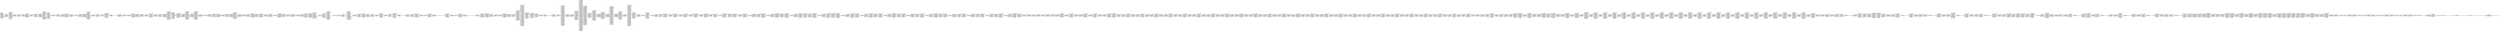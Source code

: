 digraph "graph.cfg.gv" {
	subgraph global {
		node [fontname=Courier fontsize=30.0 rank=same shape=box]
		block_0 [label="0: %00 = #0x1\l2: %01 = #0x40\l4: MSTORE(%01, %00)\l5: [NO_SSA] DUP1\l6: [NO_SSA] PUSH1\l8: [NO_SSA] DUP2\l9: [NO_SSA] MSTORE\la: [NO_SSA] PUSH1\lc: [NO_SSA] ADD\ld: [NO_SSA] PUSH2\l10: [NO_SSA] PUSH1\l12: [NO_SSA] SWAP2\l13: [NO_SSA] CODECOPY\l14: [NO_SSA] SWAP1\l15: [NO_SSA] POP\l16: [NO_SSA] SWAP1\l17: [NO_SSA] JUMP\l"]
		block_18 [label="18: [NO_SSA] JUMPDEST\l19: [NO_SSA] PUSH1\l1b: [NO_SSA] PUSH1\l1d: [NO_SSA] DUP3\l1e: [NO_SSA] EQ\l1f: [NO_SSA] ISZERO\l20: [NO_SSA] PUSH2\l23: [NO_SSA] JUMPI\l"]
		block_24 [label="24: [NO_SSA] PUSH1\l26: [NO_SSA] MLOAD\l27: [NO_SSA] DUP1\l28: [NO_SSA] PUSH1\l2a: [NO_SSA] ADD\l2b: [NO_SSA] PUSH1\l2d: [NO_SSA] MSTORE\l2e: [NO_SSA] DUP1\l2f: [NO_SSA] PUSH1\l31: [NO_SSA] DUP2\l32: [NO_SSA] MSTORE\l33: [NO_SSA] PUSH1\l35: [NO_SSA] ADD\l36: [NO_SSA] PUSH32\l57: [NO_SSA] DUP2\l58: [NO_SSA] MSTORE\l59: [NO_SSA] POP\l5a: [NO_SSA] SWAP1\l5b: [NO_SSA] POP\l5c: [NO_SSA] PUSH2\l5f: [NO_SSA] JUMP\l"]
		block_60 [label="60: [NO_SSA] JUMPDEST\l61: [NO_SSA] PUSH1\l63: [NO_SSA] DUP3\l64: [NO_SSA] SWAP1\l65: [NO_SSA] POP\l66: [NO_SSA] PUSH1\l"]
		block_68 [label="68: [NO_SSA] JUMPDEST\l69: [NO_SSA] PUSH1\l6b: [NO_SSA] DUP3\l6c: [NO_SSA] EQ\l6d: [NO_SSA] PUSH2\l70: [NO_SSA] JUMPI\l"]
		block_71 [label="71: [NO_SSA] DUP1\l72: [NO_SSA] DUP1\l73: [NO_SSA] PUSH2\l76: [NO_SSA] SWAP1\l77: [NO_SSA] PUSH2\l7a: [NO_SSA] JUMP\l"]
		block_7b [label="7b: [NO_SSA] JUMPDEST\l7c: [NO_SSA] SWAP2\l7d: [NO_SSA] POP\l7e: [NO_SSA] POP\l7f: [NO_SSA] PUSH1\l81: [NO_SSA] DUP3\l82: [NO_SSA] PUSH2\l85: [NO_SSA] SWAP2\l86: [NO_SSA] SWAP1\l87: [NO_SSA] PUSH2\l8a: [NO_SSA] JUMP\l"]
		block_8b [label="8b: [NO_SSA] JUMPDEST\l8c: [NO_SSA] SWAP2\l8d: [NO_SSA] POP\l8e: [NO_SSA] PUSH2\l91: [NO_SSA] JUMP\l"]
		block_92 [label="92: [NO_SSA] JUMPDEST\l93: [NO_SSA] PUSH1\l95: [NO_SSA] DUP2\l96: [NO_SSA] PUSH8\l9f: [NO_SSA] DUP2\la0: [NO_SSA] GT\la1: [NO_SSA] ISZERO\la2: [NO_SSA] PUSH2\la5: [NO_SSA] JUMPI\l"]
		block_a6 [label="a6: [NO_SSA] PUSH32\lc7: [NO_SSA] PUSH1\lc9: [NO_SSA] MSTORE\lca: [NO_SSA] PUSH1\lcc: [NO_SSA] PUSH1\lce: [NO_SSA] MSTORE\lcf: [NO_SSA] PUSH1\ld1: [NO_SSA] PUSH1\ld3: [NO_SSA] REVERT\l"]
		block_d4 [label="d4: [NO_SSA] JUMPDEST\ld5: [NO_SSA] PUSH1\ld7: [NO_SSA] MLOAD\ld8: [NO_SSA] SWAP1\ld9: [NO_SSA] DUP1\lda: [NO_SSA] DUP3\ldb: [NO_SSA] MSTORE\ldc: [NO_SSA] DUP1\ldd: [NO_SSA] PUSH1\ldf: [NO_SSA] ADD\le0: [NO_SSA] PUSH1\le2: [NO_SSA] NOT\le3: [NO_SSA] AND\le4: [NO_SSA] PUSH1\le6: [NO_SSA] ADD\le7: [NO_SSA] DUP3\le8: [NO_SSA] ADD\le9: [NO_SSA] PUSH1\leb: [NO_SSA] MSTORE\lec: [NO_SSA] DUP1\led: [NO_SSA] ISZERO\lee: [NO_SSA] PUSH2\lf1: [NO_SSA] JUMPI\l"]
		block_f2 [label="f2: [NO_SSA] DUP2\lf3: [NO_SSA] PUSH1\lf5: [NO_SSA] ADD\lf6: [NO_SSA] PUSH1\lf8: [NO_SSA] DUP3\lf9: [NO_SSA] MUL\lfa: [NO_SSA] DUP1\lfb: [NO_SSA] CALLDATASIZE\lfc: [NO_SSA] DUP4\lfd: [NO_SSA] CALLDATACOPY\lfe: [NO_SSA] DUP1\lff: [NO_SSA] DUP3\l100: [NO_SSA] ADD\l101: [NO_SSA] SWAP2\l102: [NO_SSA] POP\l103: [NO_SSA] POP\l104: [NO_SSA] SWAP1\l105: [NO_SSA] POP\l"]
		block_106 [label="106: [NO_SSA] JUMPDEST\l107: [NO_SSA] POP\l108: [NO_SSA] SWAP1\l109: [NO_SSA] POP\l"]
		block_10a [label="10a: [NO_SSA] JUMPDEST\l10b: [NO_SSA] PUSH1\l10d: [NO_SSA] DUP6\l10e: [NO_SSA] EQ\l10f: [NO_SSA] PUSH2\l112: [NO_SSA] JUMPI\l"]
		block_113 [label="113: [NO_SSA] PUSH1\l115: [NO_SSA] DUP3\l116: [NO_SSA] PUSH2\l119: [NO_SSA] SWAP2\l11a: [NO_SSA] SWAP1\l11b: [NO_SSA] PUSH2\l11e: [NO_SSA] JUMP\l"]
		block_11f [label="11f: [NO_SSA] JUMPDEST\l120: [NO_SSA] SWAP2\l121: [NO_SSA] POP\l122: [NO_SSA] PUSH1\l124: [NO_SSA] DUP6\l125: [NO_SSA] PUSH2\l128: [NO_SSA] SWAP2\l129: [NO_SSA] SWAP1\l12a: [NO_SSA] PUSH2\l12d: [NO_SSA] JUMP\l"]
		block_12e [label="12e: [NO_SSA] JUMPDEST\l12f: [NO_SSA] PUSH1\l131: [NO_SSA] PUSH2\l134: [NO_SSA] SWAP2\l135: [NO_SSA] SWAP1\l136: [NO_SSA] PUSH2\l139: [NO_SSA] JUMP\l"]
		block_13a [label="13a: [NO_SSA] JUMPDEST\l13b: [NO_SSA] PUSH1\l13d: [NO_SSA] INVALID\l"]
		block_13e [label="13e: [NO_SSA] DUP2\l13f: [NO_SSA] DUP4\l140: [NO_SSA] DUP2\l141: [NO_SSA] MLOAD\l142: [NO_SSA] DUP2\l143: [NO_SSA] LT\l144: [NO_SSA] PUSH2\l147: [NO_SSA] JUMPI\l"]
		block_148 [label="148: [NO_SSA] PUSH32\l169: [NO_SSA] PUSH1\l16b: [NO_SSA] MSTORE\l16c: [NO_SSA] PUSH1\l16e: [NO_SSA] PUSH1\l170: [NO_SSA] MSTORE\l171: [NO_SSA] PUSH1\l173: [NO_SSA] PUSH1\l175: [NO_SSA] REVERT\l"]
		block_176 [label="176: [NO_SSA] JUMPDEST\l177: [NO_SSA] PUSH1\l179: [NO_SSA] ADD\l17a: [NO_SSA] ADD\l17b: [NO_SSA] SWAP1\l17c: [NO_SSA] PUSH31\l19c: [NO_SSA] NOT\l19d: [NO_SSA] AND\l19e: [NO_SSA] SWAP1\l19f: [NO_SSA] DUP2\l1a0: [NO_SSA] PUSH1\l1a2: [NO_SSA] BYTE\l1a3: [NO_SSA] SWAP1\l1a4: [NO_SSA] MSTORE8\l1a5: [NO_SSA] POP\l1a6: [NO_SSA] PUSH1\l1a8: [NO_SSA] DUP6\l1a9: [NO_SSA] PUSH2\l1ac: [NO_SSA] SWAP2\l1ad: [NO_SSA] SWAP1\l1ae: [NO_SSA] PUSH2\l1b1: [NO_SSA] JUMP\l"]
		block_1b2 [label="1b2: [NO_SSA] JUMPDEST\l1b3: [NO_SSA] SWAP5\l1b4: [NO_SSA] POP\l1b5: [NO_SSA] PUSH2\l1b8: [NO_SSA] JUMP\l"]
		block_1b9 [label="1b9: [NO_SSA] JUMPDEST\l1ba: [NO_SSA] DUP1\l1bb: [NO_SSA] SWAP4\l1bc: [NO_SSA] POP\l1bd: [NO_SSA] POP\l1be: [NO_SSA] POP\l1bf: [NO_SSA] POP\l"]
		block_1c0 [label="1c0: [NO_SSA] JUMPDEST\l1c1: [NO_SSA] SWAP2\l1c2: [NO_SSA] SWAP1\l1c3: [NO_SSA] POP\l1c4: [NO_SSA] JUMP\l"]
		block_1c5 [label="1c5: [NO_SSA] JUMPDEST\l1c6: [NO_SSA] PUSH1\l1c8: [NO_SSA] PUSH32\l1e9: [NO_SSA] PUSH28\l206: [NO_SSA] NOT\l207: [NO_SSA] AND\l208: [NO_SSA] DUP3\l209: [NO_SSA] PUSH28\l226: [NO_SSA] NOT\l227: [NO_SSA] AND\l228: [NO_SSA] EQ\l229: [NO_SSA] DUP1\l22a: [NO_SSA] PUSH2\l22d: [NO_SSA] JUMPI\l"]
		block_22e [label="22e: [NO_SSA] POP\l22f: [NO_SSA] PUSH2\l232: [NO_SSA] DUP3\l233: [NO_SSA] PUSH2\l236: [NO_SSA] JUMP\l"]
		block_237 [label="237: [NO_SSA] JUMPDEST\l"]
		block_238 [label="238: [NO_SSA] JUMPDEST\l239: [NO_SSA] SWAP1\l23a: [NO_SSA] POP\l23b: [NO_SSA] SWAP2\l23c: [NO_SSA] SWAP1\l23d: [NO_SSA] POP\l23e: [NO_SSA] JUMP\l"]
		block_23f [label="23f: [NO_SSA] JUMPDEST\l240: [NO_SSA] PUSH2\l243: [NO_SSA] PUSH2\l246: [NO_SSA] JUMP\l"]
		block_247 [label="247: [NO_SSA] JUMPDEST\l248: [NO_SSA] ISZERO\l249: [NO_SSA] PUSH2\l24c: [NO_SSA] JUMPI\l"]
		block_24d [label="24d: [NO_SSA] PUSH1\l24f: [NO_SSA] MLOAD\l250: [NO_SSA] PUSH32\l271: [NO_SSA] DUP2\l272: [NO_SSA] MSTORE\l273: [NO_SSA] PUSH1\l275: [NO_SSA] ADD\l276: [NO_SSA] PUSH2\l279: [NO_SSA] SWAP1\l27a: [NO_SSA] PUSH2\l27d: [NO_SSA] JUMP\l"]
		block_27e [label="27e: [NO_SSA] JUMPDEST\l27f: [NO_SSA] PUSH1\l281: [NO_SSA] MLOAD\l282: [NO_SSA] DUP1\l283: [NO_SSA] SWAP2\l284: [NO_SSA] SUB\l285: [NO_SSA] SWAP1\l286: [NO_SSA] REVERT\l"]
		block_287 [label="287: [NO_SSA] JUMPDEST\l288: [NO_SSA] PUSH2\l28b: [NO_SSA] DUP4\l28c: [NO_SSA] DUP4\l28d: [NO_SSA] DUP4\l28e: [NO_SSA] PUSH2\l291: [NO_SSA] JUMP\l"]
		block_292 [label="292: [NO_SSA] JUMPDEST\l293: [NO_SSA] POP\l294: [NO_SSA] POP\l295: [NO_SSA] POP\l296: [NO_SSA] JUMP\l"]
		block_297 [label="297: [NO_SSA] JUMPDEST\l298: [NO_SSA] PUSH1\l29a: [NO_SSA] PUSH1\l29c: [NO_SSA] PUSH1\l29e: [NO_SSA] DUP4\l29f: [NO_SSA] PUSH1\l2a1: [NO_SSA] PUSH2\l2a4: [NO_SSA] SWAP2\l2a5: [NO_SSA] SWAP1\l2a6: [NO_SSA] PUSH2\l2a9: [NO_SSA] JUMP\l"]
		block_2aa [label="2aa: [NO_SSA] JUMPDEST\l2ab: [NO_SSA] PUSH2\l2ae: [NO_SSA] SWAP2\l2af: [NO_SSA] SWAP1\l2b0: [NO_SSA] PUSH2\l2b3: [NO_SSA] JUMP\l"]
		block_2b4 [label="2b4: [NO_SSA] JUMPDEST\l2b5: [NO_SSA] PUSH8\l2be: [NO_SSA] DUP2\l2bf: [NO_SSA] GT\l2c0: [NO_SSA] ISZERO\l2c1: [NO_SSA] PUSH2\l2c4: [NO_SSA] JUMPI\l"]
		block_2c5 [label="2c5: [NO_SSA] PUSH32\l2e6: [NO_SSA] PUSH1\l2e8: [NO_SSA] MSTORE\l2e9: [NO_SSA] PUSH1\l2eb: [NO_SSA] PUSH1\l2ed: [NO_SSA] MSTORE\l2ee: [NO_SSA] PUSH1\l2f0: [NO_SSA] PUSH1\l2f2: [NO_SSA] REVERT\l"]
		block_2f3 [label="2f3: [NO_SSA] JUMPDEST\l2f4: [NO_SSA] PUSH1\l2f6: [NO_SSA] MLOAD\l2f7: [NO_SSA] SWAP1\l2f8: [NO_SSA] DUP1\l2f9: [NO_SSA] DUP3\l2fa: [NO_SSA] MSTORE\l2fb: [NO_SSA] DUP1\l2fc: [NO_SSA] PUSH1\l2fe: [NO_SSA] ADD\l2ff: [NO_SSA] PUSH1\l301: [NO_SSA] NOT\l302: [NO_SSA] AND\l303: [NO_SSA] PUSH1\l305: [NO_SSA] ADD\l306: [NO_SSA] DUP3\l307: [NO_SSA] ADD\l308: [NO_SSA] PUSH1\l30a: [NO_SSA] MSTORE\l30b: [NO_SSA] DUP1\l30c: [NO_SSA] ISZERO\l30d: [NO_SSA] PUSH2\l310: [NO_SSA] JUMPI\l"]
		block_311 [label="311: [NO_SSA] DUP2\l312: [NO_SSA] PUSH1\l314: [NO_SSA] ADD\l315: [NO_SSA] PUSH1\l317: [NO_SSA] DUP3\l318: [NO_SSA] MUL\l319: [NO_SSA] DUP1\l31a: [NO_SSA] CALLDATASIZE\l31b: [NO_SSA] DUP4\l31c: [NO_SSA] CALLDATACOPY\l31d: [NO_SSA] DUP1\l31e: [NO_SSA] DUP3\l31f: [NO_SSA] ADD\l320: [NO_SSA] SWAP2\l321: [NO_SSA] POP\l322: [NO_SSA] POP\l323: [NO_SSA] SWAP1\l324: [NO_SSA] POP\l"]
		block_325 [label="325: [NO_SSA] JUMPDEST\l326: [NO_SSA] POP\l327: [NO_SSA] SWAP1\l328: [NO_SSA] POP\l329: [NO_SSA] PUSH32\l34a: [NO_SSA] DUP2\l34b: [NO_SSA] PUSH1\l34d: [NO_SSA] DUP2\l34e: [NO_SSA] MLOAD\l34f: [NO_SSA] DUP2\l350: [NO_SSA] LT\l351: [NO_SSA] PUSH2\l354: [NO_SSA] JUMPI\l"]
		block_355 [label="355: [NO_SSA] PUSH32\l376: [NO_SSA] PUSH1\l378: [NO_SSA] MSTORE\l379: [NO_SSA] PUSH1\l37b: [NO_SSA] PUSH1\l37d: [NO_SSA] MSTORE\l37e: [NO_SSA] PUSH1\l380: [NO_SSA] PUSH1\l382: [NO_SSA] REVERT\l"]
		block_383 [label="383: [NO_SSA] JUMPDEST\l384: [NO_SSA] PUSH1\l386: [NO_SSA] ADD\l387: [NO_SSA] ADD\l388: [NO_SSA] SWAP1\l389: [NO_SSA] PUSH31\l3a9: [NO_SSA] NOT\l3aa: [NO_SSA] AND\l3ab: [NO_SSA] SWAP1\l3ac: [NO_SSA] DUP2\l3ad: [NO_SSA] PUSH1\l3af: [NO_SSA] BYTE\l3b0: [NO_SSA] SWAP1\l3b1: [NO_SSA] MSTORE8\l3b2: [NO_SSA] POP\l3b3: [NO_SSA] PUSH32\l3d4: [NO_SSA] DUP2\l3d5: [NO_SSA] PUSH1\l3d7: [NO_SSA] DUP2\l3d8: [NO_SSA] MLOAD\l3d9: [NO_SSA] DUP2\l3da: [NO_SSA] LT\l3db: [NO_SSA] PUSH2\l3de: [NO_SSA] JUMPI\l"]
		block_3df [label="3df: [NO_SSA] PUSH32\l400: [NO_SSA] PUSH1\l402: [NO_SSA] MSTORE\l403: [NO_SSA] PUSH1\l405: [NO_SSA] PUSH1\l407: [NO_SSA] MSTORE\l408: [NO_SSA] PUSH1\l40a: [NO_SSA] PUSH1\l40c: [NO_SSA] REVERT\l"]
		block_40d [label="40d: [NO_SSA] JUMPDEST\l40e: [NO_SSA] PUSH1\l410: [NO_SSA] ADD\l411: [NO_SSA] ADD\l412: [NO_SSA] SWAP1\l413: [NO_SSA] PUSH31\l433: [NO_SSA] NOT\l434: [NO_SSA] AND\l435: [NO_SSA] SWAP1\l436: [NO_SSA] DUP2\l437: [NO_SSA] PUSH1\l439: [NO_SSA] BYTE\l43a: [NO_SSA] SWAP1\l43b: [NO_SSA] MSTORE8\l43c: [NO_SSA] POP\l43d: [NO_SSA] PUSH1\l43f: [NO_SSA] PUSH1\l441: [NO_SSA] DUP5\l442: [NO_SSA] PUSH1\l444: [NO_SSA] PUSH2\l447: [NO_SSA] SWAP2\l448: [NO_SSA] SWAP1\l449: [NO_SSA] PUSH2\l44c: [NO_SSA] JUMP\l"]
		block_44d [label="44d: [NO_SSA] JUMPDEST\l44e: [NO_SSA] PUSH2\l451: [NO_SSA] SWAP2\l452: [NO_SSA] SWAP1\l453: [NO_SSA] PUSH2\l456: [NO_SSA] JUMP\l"]
		block_457 [label="457: [NO_SSA] JUMPDEST\l458: [NO_SSA] SWAP1\l459: [NO_SSA] POP\l"]
		block_45a [label="45a: [NO_SSA] JUMPDEST\l45b: [NO_SSA] PUSH1\l45d: [NO_SSA] DUP2\l45e: [NO_SSA] GT\l45f: [NO_SSA] ISZERO\l460: [NO_SSA] PUSH2\l463: [NO_SSA] JUMPI\l"]
		block_464 [label="464: [NO_SSA] PUSH32\l485: [NO_SSA] PUSH1\l487: [NO_SSA] DUP7\l488: [NO_SSA] AND\l489: [NO_SSA] PUSH1\l48b: [NO_SSA] DUP2\l48c: [NO_SSA] LT\l48d: [NO_SSA] PUSH2\l490: [NO_SSA] JUMPI\l"]
		block_491 [label="491: [NO_SSA] PUSH32\l4b2: [NO_SSA] PUSH1\l4b4: [NO_SSA] MSTORE\l4b5: [NO_SSA] PUSH1\l4b7: [NO_SSA] PUSH1\l4b9: [NO_SSA] MSTORE\l4ba: [NO_SSA] PUSH1\l4bc: [NO_SSA] PUSH1\l4be: [NO_SSA] REVERT\l"]
		block_4bf [label="4bf: [NO_SSA] JUMPDEST\l4c0: [NO_SSA] BYTE\l4c1: [NO_SSA] PUSH1\l4c3: [NO_SSA] INVALID\l"]
		block_4c4 [label="4c4: [NO_SSA] DUP3\l4c5: [NO_SSA] DUP3\l4c6: [NO_SSA] DUP2\l4c7: [NO_SSA] MLOAD\l4c8: [NO_SSA] DUP2\l4c9: [NO_SSA] LT\l4ca: [NO_SSA] PUSH2\l4cd: [NO_SSA] JUMPI\l"]
		block_4ce [label="4ce: [NO_SSA] PUSH32\l4ef: [NO_SSA] PUSH1\l4f1: [NO_SSA] MSTORE\l4f2: [NO_SSA] PUSH1\l4f4: [NO_SSA] PUSH1\l4f6: [NO_SSA] MSTORE\l4f7: [NO_SSA] PUSH1\l4f9: [NO_SSA] PUSH1\l4fb: [NO_SSA] REVERT\l"]
		block_4fc [label="4fc: [NO_SSA] JUMPDEST\l4fd: [NO_SSA] PUSH1\l4ff: [NO_SSA] ADD\l500: [NO_SSA] ADD\l501: [NO_SSA] SWAP1\l502: [NO_SSA] PUSH31\l522: [NO_SSA] NOT\l523: [NO_SSA] AND\l524: [NO_SSA] SWAP1\l525: [NO_SSA] DUP2\l526: [NO_SSA] PUSH1\l528: [NO_SSA] BYTE\l529: [NO_SSA] SWAP1\l52a: [NO_SSA] MSTORE8\l52b: [NO_SSA] POP\l52c: [NO_SSA] PUSH1\l52e: [NO_SSA] DUP6\l52f: [NO_SSA] SWAP1\l530: [NO_SSA] INVALID\l"]
		block_531 [label="531: [NO_SSA] SWAP5\l532: [NO_SSA] POP\l533: [NO_SSA] DUP1\l534: [NO_SSA] PUSH2\l537: [NO_SSA] SWAP1\l538: [NO_SSA] PUSH2\l53b: [NO_SSA] JUMP\l"]
		block_53c [label="53c: [NO_SSA] JUMPDEST\l53d: [NO_SSA] SWAP1\l53e: [NO_SSA] POP\l53f: [NO_SSA] PUSH2\l542: [NO_SSA] JUMP\l"]
		block_543 [label="543: [NO_SSA] JUMPDEST\l544: [NO_SSA] POP\l545: [NO_SSA] PUSH1\l547: [NO_SSA] DUP5\l548: [NO_SSA] EQ\l549: [NO_SSA] PUSH2\l54c: [NO_SSA] JUMPI\l"]
		block_54d [label="54d: [NO_SSA] PUSH1\l54f: [NO_SSA] MLOAD\l550: [NO_SSA] PUSH32\l571: [NO_SSA] DUP2\l572: [NO_SSA] MSTORE\l573: [NO_SSA] PUSH1\l575: [NO_SSA] ADD\l576: [NO_SSA] PUSH2\l579: [NO_SSA] SWAP1\l57a: [NO_SSA] PUSH2\l57d: [NO_SSA] JUMP\l"]
		block_57e [label="57e: [NO_SSA] JUMPDEST\l57f: [NO_SSA] PUSH1\l581: [NO_SSA] MLOAD\l582: [NO_SSA] DUP1\l583: [NO_SSA] SWAP2\l584: [NO_SSA] SUB\l585: [NO_SSA] SWAP1\l586: [NO_SSA] REVERT\l"]
		block_587 [label="587: [NO_SSA] JUMPDEST\l588: [NO_SSA] DUP1\l589: [NO_SSA] SWAP2\l58a: [NO_SSA] POP\l58b: [NO_SSA] POP\l58c: [NO_SSA] SWAP3\l58d: [NO_SSA] SWAP2\l58e: [NO_SSA] POP\l58f: [NO_SSA] POP\l590: [NO_SSA] JUMP\l"]
		block_591 [label="591: [NO_SSA] JUMPDEST\l592: [NO_SSA] PUSH2\l595: [NO_SSA] DUP4\l596: [NO_SSA] DUP4\l597: [NO_SSA] PUSH2\l59a: [NO_SSA] JUMP\l"]
		block_59b [label="59b: [NO_SSA] JUMPDEST\l59c: [NO_SSA] PUSH2\l59f: [NO_SSA] PUSH1\l5a1: [NO_SSA] DUP5\l5a2: [NO_SSA] DUP5\l5a3: [NO_SSA] DUP5\l5a4: [NO_SSA] PUSH2\l5a7: [NO_SSA] JUMP\l"]
		block_5a8 [label="5a8: [NO_SSA] JUMPDEST\l5a9: [NO_SSA] PUSH2\l5ac: [NO_SSA] JUMPI\l"]
		block_5ad [label="5ad: [NO_SSA] PUSH1\l5af: [NO_SSA] MLOAD\l5b0: [NO_SSA] PUSH32\l5d1: [NO_SSA] DUP2\l5d2: [NO_SSA] MSTORE\l5d3: [NO_SSA] PUSH1\l5d5: [NO_SSA] ADD\l5d6: [NO_SSA] PUSH2\l5d9: [NO_SSA] SWAP1\l5da: [NO_SSA] PUSH2\l5dd: [NO_SSA] JUMP\l"]
		block_5de [label="5de: [NO_SSA] JUMPDEST\l5df: [NO_SSA] PUSH1\l5e1: [NO_SSA] MLOAD\l5e2: [NO_SSA] DUP1\l5e3: [NO_SSA] SWAP2\l5e4: [NO_SSA] SUB\l5e5: [NO_SSA] SWAP1\l5e6: [NO_SSA] REVERT\l"]
		block_5e7 [label="5e7: [NO_SSA] JUMPDEST\l5e8: [NO_SSA] POP\l5e9: [NO_SSA] POP\l5ea: [NO_SSA] POP\l5eb: [NO_SSA] JUMP\l"]
		block_5ec [label="5ec: [NO_SSA] JUMPDEST\l5ed: [NO_SSA] PUSH1\l5ef: [NO_SSA] PUSH2\l5f2: [NO_SSA] DUP5\l5f3: [NO_SSA] PUSH20\l608: [NO_SSA] AND\l609: [NO_SSA] PUSH2\l60c: [NO_SSA] JUMP\l"]
		block_60d [label="60d: [NO_SSA] JUMPDEST\l60e: [NO_SSA] ISZERO\l60f: [NO_SSA] PUSH2\l612: [NO_SSA] JUMPI\l"]
		block_613 [label="613: [NO_SSA] DUP4\l614: [NO_SSA] PUSH20\l629: [NO_SSA] AND\l62a: [NO_SSA] PUSH4\l62f: [NO_SSA] PUSH2\l632: [NO_SSA] PUSH2\l635: [NO_SSA] JUMP\l"]
		block_636 [label="636: [NO_SSA] JUMPDEST\l637: [NO_SSA] DUP8\l638: [NO_SSA] DUP7\l639: [NO_SSA] DUP7\l63a: [NO_SSA] PUSH1\l63c: [NO_SSA] MLOAD\l63d: [NO_SSA] DUP6\l63e: [NO_SSA] PUSH4\l643: [NO_SSA] AND\l644: [NO_SSA] PUSH1\l646: [NO_SSA] INVALID\l"]
		block_647 [label="647: [NO_SSA] DUP2\l648: [NO_SSA] MSTORE\l649: [NO_SSA] PUSH1\l64b: [NO_SSA] ADD\l64c: [NO_SSA] PUSH2\l64f: [NO_SSA] SWAP5\l650: [NO_SSA] SWAP4\l651: [NO_SSA] SWAP3\l652: [NO_SSA] SWAP2\l653: [NO_SSA] SWAP1\l654: [NO_SSA] PUSH2\l657: [NO_SSA] JUMP\l"]
		block_658 [label="658: [NO_SSA] JUMPDEST\l659: [NO_SSA] PUSH1\l65b: [NO_SSA] PUSH1\l65d: [NO_SSA] MLOAD\l65e: [NO_SSA] DUP1\l65f: [NO_SSA] DUP4\l660: [NO_SSA] SUB\l661: [NO_SSA] DUP2\l662: [NO_SSA] PUSH1\l664: [NO_SSA] DUP8\l665: [NO_SSA] DUP1\l666: [NO_SSA] EXTCODESIZE\l667: [NO_SSA] ISZERO\l668: [NO_SSA] DUP1\l669: [NO_SSA] ISZERO\l66a: [NO_SSA] PUSH2\l66d: [NO_SSA] JUMPI\l"]
		block_66e [label="66e: [NO_SSA] PUSH1\l670: [NO_SSA] DUP1\l671: [NO_SSA] REVERT\l"]
		block_672 [label="672: [NO_SSA] JUMPDEST\l673: [NO_SSA] POP\l674: [NO_SSA] GAS\l675: [NO_SSA] CALL\l676: [NO_SSA] SWAP3\l677: [NO_SSA] POP\l678: [NO_SSA] POP\l679: [NO_SSA] POP\l67a: [NO_SSA] DUP1\l67b: [NO_SSA] ISZERO\l67c: [NO_SSA] PUSH2\l67f: [NO_SSA] JUMPI\l"]
		block_680 [label="680: [NO_SSA] POP\l681: [NO_SSA] PUSH1\l683: [NO_SSA] MLOAD\l684: [NO_SSA] RETURNDATASIZE\l685: [NO_SSA] PUSH1\l687: [NO_SSA] NOT\l688: [NO_SSA] PUSH1\l68a: [NO_SSA] DUP3\l68b: [NO_SSA] ADD\l68c: [NO_SSA] AND\l68d: [NO_SSA] DUP3\l68e: [NO_SSA] ADD\l68f: [NO_SSA] DUP1\l690: [NO_SSA] PUSH1\l692: [NO_SSA] MSTORE\l693: [NO_SSA] POP\l694: [NO_SSA] DUP2\l695: [NO_SSA] ADD\l696: [NO_SSA] SWAP1\l697: [NO_SSA] PUSH2\l69a: [NO_SSA] SWAP2\l69b: [NO_SSA] SWAP1\l69c: [NO_SSA] PUSH2\l69f: [NO_SSA] JUMP\l"]
		block_6a0 [label="6a0: [NO_SSA] JUMPDEST\l6a1: [NO_SSA] PUSH1\l"]
		block_6a3 [label="6a3: [NO_SSA] JUMPDEST\l6a4: [NO_SSA] PUSH2\l6a7: [NO_SSA] JUMPI\l"]
		block_6a8 [label="6a8: [NO_SSA] RETURNDATASIZE\l6a9: [NO_SSA] DUP1\l6aa: [NO_SSA] PUSH1\l6ac: [NO_SSA] DUP2\l6ad: [NO_SSA] EQ\l6ae: [NO_SSA] PUSH2\l6b1: [NO_SSA] JUMPI\l"]
		block_6b2 [label="6b2: [NO_SSA] PUSH1\l6b4: [NO_SSA] MLOAD\l6b5: [NO_SSA] SWAP2\l6b6: [NO_SSA] POP\l6b7: [NO_SSA] PUSH1\l6b9: [NO_SSA] NOT\l6ba: [NO_SSA] PUSH1\l6bc: [NO_SSA] RETURNDATASIZE\l6bd: [NO_SSA] ADD\l6be: [NO_SSA] AND\l6bf: [NO_SSA] DUP3\l6c0: [NO_SSA] ADD\l6c1: [NO_SSA] PUSH1\l6c3: [NO_SSA] MSTORE\l6c4: [NO_SSA] RETURNDATASIZE\l6c5: [NO_SSA] DUP3\l6c6: [NO_SSA] MSTORE\l6c7: [NO_SSA] RETURNDATASIZE\l6c8: [NO_SSA] PUSH1\l6ca: [NO_SSA] PUSH1\l6cc: [NO_SSA] DUP5\l6cd: [NO_SSA] ADD\l6ce: [NO_SSA] RETURNDATACOPY\l6cf: [NO_SSA] PUSH2\l6d2: [NO_SSA] JUMP\l"]
		block_6d3 [label="6d3: [NO_SSA] JUMPDEST\l6d4: [NO_SSA] PUSH1\l6d6: [NO_SSA] SWAP2\l6d7: [NO_SSA] POP\l"]
		block_6d8 [label="6d8: [NO_SSA] JUMPDEST\l6d9: [NO_SSA] POP\l6da: [NO_SSA] PUSH1\l6dc: [NO_SSA] DUP2\l6dd: [NO_SSA] MLOAD\l6de: [NO_SSA] EQ\l6df: [NO_SSA] ISZERO\l6e0: [NO_SSA] PUSH2\l6e3: [NO_SSA] JUMPI\l"]
		block_6e4 [label="6e4: [NO_SSA] PUSH1\l6e6: [NO_SSA] MLOAD\l6e7: [NO_SSA] PUSH32\l708: [NO_SSA] DUP2\l709: [NO_SSA] MSTORE\l70a: [NO_SSA] PUSH1\l70c: [NO_SSA] ADD\l70d: [NO_SSA] PUSH2\l710: [NO_SSA] SWAP1\l711: [NO_SSA] PUSH2\l714: [NO_SSA] JUMP\l"]
		block_715 [label="715: [NO_SSA] JUMPDEST\l716: [NO_SSA] PUSH1\l718: [NO_SSA] MLOAD\l719: [NO_SSA] DUP1\l71a: [NO_SSA] SWAP2\l71b: [NO_SSA] SUB\l71c: [NO_SSA] SWAP1\l71d: [NO_SSA] REVERT\l"]
		block_71e [label="71e: [NO_SSA] JUMPDEST\l71f: [NO_SSA] DUP1\l720: [NO_SSA] MLOAD\l721: [NO_SSA] DUP2\l722: [NO_SSA] PUSH1\l724: [NO_SSA] ADD\l725: [NO_SSA] REVERT\l"]
		block_726 [label="726: [NO_SSA] JUMPDEST\l727: [NO_SSA] PUSH4\l72c: [NO_SSA] PUSH1\l72e: [NO_SSA] INVALID\l"]
		block_72f [label="72f: [NO_SSA] PUSH28\l74c: [NO_SSA] NOT\l74d: [NO_SSA] AND\l74e: [NO_SSA] DUP2\l74f: [NO_SSA] PUSH28\l76c: [NO_SSA] NOT\l76d: [NO_SSA] AND\l76e: [NO_SSA] EQ\l76f: [NO_SSA] SWAP2\l770: [NO_SSA] POP\l771: [NO_SSA] POP\l772: [NO_SSA] PUSH2\l775: [NO_SSA] JUMP\l"]
		block_776 [label="776: [NO_SSA] JUMPDEST\l777: [NO_SSA] PUSH1\l779: [NO_SSA] SWAP1\l77a: [NO_SSA] POP\l"]
		block_77b [label="77b: [NO_SSA] JUMPDEST\l77c: [NO_SSA] SWAP5\l77d: [NO_SSA] SWAP4\l77e: [NO_SSA] POP\l77f: [NO_SSA] POP\l780: [NO_SSA] POP\l781: [NO_SSA] POP\l782: [NO_SSA] JUMP\l"]
		block_783 [label="783: [NO_SSA] JUMPDEST\l784: [NO_SSA] PUSH1\l786: [NO_SSA] PUSH32\l7a7: [NO_SSA] PUSH28\l7c4: [NO_SSA] NOT\l7c5: [NO_SSA] AND\l7c6: [NO_SSA] DUP3\l7c7: [NO_SSA] PUSH28\l7e4: [NO_SSA] NOT\l7e5: [NO_SSA] AND\l7e6: [NO_SSA] EQ\l7e7: [NO_SSA] DUP1\l7e8: [NO_SSA] PUSH2\l7eb: [NO_SSA] JUMPI\l"]
		block_7ec [label="7ec: [NO_SSA] POP\l7ed: [NO_SSA] PUSH2\l7f0: [NO_SSA] DUP3\l7f1: [NO_SSA] PUSH2\l7f4: [NO_SSA] JUMP\l"]
		block_7f5 [label="7f5: [NO_SSA] JUMPDEST\l"]
		block_7f6 [label="7f6: [NO_SSA] JUMPDEST\l7f7: [NO_SSA] SWAP1\l7f8: [NO_SSA] POP\l7f9: [NO_SSA] SWAP2\l7fa: [NO_SSA] SWAP1\l7fb: [NO_SSA] POP\l7fc: [NO_SSA] JUMP\l"]
		block_7fd [label="7fd: [NO_SSA] JUMPDEST\l7fe: [NO_SSA] PUSH2\l801: [NO_SSA] DUP4\l802: [NO_SSA] DUP4\l803: [NO_SSA] DUP4\l804: [NO_SSA] PUSH2\l807: [NO_SSA] JUMP\l"]
		block_808 [label="808: [NO_SSA] JUMPDEST\l809: [NO_SSA] PUSH1\l80b: [NO_SSA] PUSH20\l820: [NO_SSA] AND\l821: [NO_SSA] DUP4\l822: [NO_SSA] PUSH20\l837: [NO_SSA] AND\l838: [NO_SSA] EQ\l839: [NO_SSA] ISZERO\l83a: [NO_SSA] PUSH2\l83d: [NO_SSA] JUMPI\l"]
		block_83e [label="83e: [NO_SSA] PUSH2\l841: [NO_SSA] DUP2\l842: [NO_SSA] PUSH2\l845: [NO_SSA] JUMP\l"]
		block_846 [label="846: [NO_SSA] JUMPDEST\l847: [NO_SSA] PUSH2\l84a: [NO_SSA] JUMP\l"]
		block_84b [label="84b: [NO_SSA] JUMPDEST\l84c: [NO_SSA] DUP2\l84d: [NO_SSA] PUSH20\l862: [NO_SSA] AND\l863: [NO_SSA] DUP4\l864: [NO_SSA] PUSH20\l879: [NO_SSA] AND\l87a: [NO_SSA] EQ\l87b: [NO_SSA] PUSH2\l87e: [NO_SSA] JUMPI\l"]
		block_87f [label="87f: [NO_SSA] PUSH2\l882: [NO_SSA] DUP4\l883: [NO_SSA] DUP3\l884: [NO_SSA] PUSH2\l887: [NO_SSA] JUMP\l"]
		block_888 [label="888: [NO_SSA] JUMPDEST\l"]
		block_889 [label="889: [NO_SSA] JUMPDEST\l"]
		block_88a [label="88a: [NO_SSA] JUMPDEST\l88b: [NO_SSA] PUSH1\l88d: [NO_SSA] PUSH20\l8a2: [NO_SSA] AND\l8a3: [NO_SSA] DUP3\l8a4: [NO_SSA] PUSH20\l8b9: [NO_SSA] AND\l8ba: [NO_SSA] EQ\l8bb: [NO_SSA] ISZERO\l8bc: [NO_SSA] PUSH2\l8bf: [NO_SSA] JUMPI\l"]
		block_8c0 [label="8c0: [NO_SSA] PUSH2\l8c3: [NO_SSA] DUP2\l8c4: [NO_SSA] PUSH2\l8c7: [NO_SSA] JUMP\l"]
		block_8c8 [label="8c8: [NO_SSA] JUMPDEST\l8c9: [NO_SSA] PUSH2\l8cc: [NO_SSA] JUMP\l"]
		block_8cd [label="8cd: [NO_SSA] JUMPDEST\l8ce: [NO_SSA] DUP3\l8cf: [NO_SSA] PUSH20\l8e4: [NO_SSA] AND\l8e5: [NO_SSA] DUP3\l8e6: [NO_SSA] PUSH20\l8fb: [NO_SSA] AND\l8fc: [NO_SSA] EQ\l8fd: [NO_SSA] PUSH2\l900: [NO_SSA] JUMPI\l"]
		block_901 [label="901: [NO_SSA] PUSH2\l904: [NO_SSA] DUP3\l905: [NO_SSA] DUP3\l906: [NO_SSA] PUSH2\l909: [NO_SSA] JUMP\l"]
		block_90a [label="90a: [NO_SSA] JUMPDEST\l"]
		block_90b [label="90b: [NO_SSA] JUMPDEST\l"]
		block_90c [label="90c: [NO_SSA] JUMPDEST\l90d: [NO_SSA] POP\l90e: [NO_SSA] POP\l90f: [NO_SSA] POP\l910: [NO_SSA] JUMP\l"]
		block_911 [label="911: [NO_SSA] JUMPDEST\l912: [NO_SSA] PUSH1\l914: [NO_SSA] PUSH20\l929: [NO_SSA] AND\l92a: [NO_SSA] DUP3\l92b: [NO_SSA] PUSH20\l940: [NO_SSA] AND\l941: [NO_SSA] EQ\l942: [NO_SSA] ISZERO\l943: [NO_SSA] PUSH2\l946: [NO_SSA] JUMPI\l"]
		block_947 [label="947: [NO_SSA] PUSH1\l949: [NO_SSA] MLOAD\l94a: [NO_SSA] PUSH32\l96b: [NO_SSA] DUP2\l96c: [NO_SSA] MSTORE\l96d: [NO_SSA] PUSH1\l96f: [NO_SSA] ADD\l970: [NO_SSA] PUSH2\l973: [NO_SSA] SWAP1\l974: [NO_SSA] PUSH2\l977: [NO_SSA] JUMP\l"]
		block_978 [label="978: [NO_SSA] JUMPDEST\l979: [NO_SSA] PUSH1\l97b: [NO_SSA] MLOAD\l97c: [NO_SSA] DUP1\l97d: [NO_SSA] SWAP2\l97e: [NO_SSA] SUB\l97f: [NO_SSA] SWAP1\l980: [NO_SSA] REVERT\l"]
		block_981 [label="981: [NO_SSA] JUMPDEST\l982: [NO_SSA] PUSH2\l985: [NO_SSA] DUP2\l986: [NO_SSA] PUSH2\l989: [NO_SSA] JUMP\l"]
		block_98a [label="98a: [NO_SSA] JUMPDEST\l98b: [NO_SSA] ISZERO\l98c: [NO_SSA] PUSH2\l98f: [NO_SSA] JUMPI\l"]
		block_990 [label="990: [NO_SSA] PUSH1\l992: [NO_SSA] MLOAD\l993: [NO_SSA] PUSH32\l9b4: [NO_SSA] DUP2\l9b5: [NO_SSA] MSTORE\l9b6: [NO_SSA] PUSH1\l9b8: [NO_SSA] ADD\l9b9: [NO_SSA] PUSH2\l9bc: [NO_SSA] SWAP1\l9bd: [NO_SSA] PUSH2\l9c0: [NO_SSA] JUMP\l"]
		block_9c1 [label="9c1: [NO_SSA] JUMPDEST\l9c2: [NO_SSA] PUSH1\l9c4: [NO_SSA] MLOAD\l9c5: [NO_SSA] DUP1\l9c6: [NO_SSA] SWAP2\l9c7: [NO_SSA] SUB\l9c8: [NO_SSA] SWAP1\l9c9: [NO_SSA] REVERT\l"]
		block_9ca [label="9ca: [NO_SSA] JUMPDEST\l9cb: [NO_SSA] PUSH2\l9ce: [NO_SSA] PUSH1\l9d0: [NO_SSA] DUP4\l9d1: [NO_SSA] DUP4\l9d2: [NO_SSA] PUSH2\l9d5: [NO_SSA] JUMP\l"]
		block_9d6 [label="9d6: [NO_SSA] JUMPDEST\l9d7: [NO_SSA] PUSH1\l9d9: [NO_SSA] PUSH1\l9db: [NO_SSA] PUSH1\l9dd: [NO_SSA] DUP5\l9de: [NO_SSA] PUSH20\l9f3: [NO_SSA] AND\l9f4: [NO_SSA] PUSH20\la09: [NO_SSA] AND\la0a: [NO_SSA] DUP2\la0b: [NO_SSA] MSTORE\la0c: [NO_SSA] PUSH1\la0e: [NO_SSA] ADD\la0f: [NO_SSA] SWAP1\la10: [NO_SSA] DUP2\la11: [NO_SSA] MSTORE\la12: [NO_SSA] PUSH1\la14: [NO_SSA] ADD\la15: [NO_SSA] PUSH1\la17: [NO_SSA] SHA3\la18: [NO_SSA] PUSH1\la1a: [NO_SSA] DUP3\la1b: [NO_SSA] DUP3\la1c: [NO_SSA] SLOAD\la1d: [NO_SSA] PUSH2\la20: [NO_SSA] SWAP2\la21: [NO_SSA] SWAP1\la22: [NO_SSA] PUSH2\la25: [NO_SSA] JUMP\l"]
		block_a26 [label="a26: [NO_SSA] JUMPDEST\la27: [NO_SSA] SWAP3\la28: [NO_SSA] POP\la29: [NO_SSA] POP\la2a: [NO_SSA] DUP2\la2b: [NO_SSA] SWAP1\la2c: [NO_SSA] SSTORE\la2d: [NO_SSA] POP\la2e: [NO_SSA] DUP2\la2f: [NO_SSA] PUSH1\la31: [NO_SSA] PUSH1\la33: [NO_SSA] DUP4\la34: [NO_SSA] DUP2\la35: [NO_SSA] MSTORE\la36: [NO_SSA] PUSH1\la38: [NO_SSA] ADD\la39: [NO_SSA] SWAP1\la3a: [NO_SSA] DUP2\la3b: [NO_SSA] MSTORE\la3c: [NO_SSA] PUSH1\la3e: [NO_SSA] ADD\la3f: [NO_SSA] PUSH1\la41: [NO_SSA] SHA3\la42: [NO_SSA] PUSH1\la44: [NO_SSA] PUSH2\la47: [NO_SSA] EXP\la48: [NO_SSA] DUP2\la49: [NO_SSA] SLOAD\la4a: [NO_SSA] DUP2\la4b: [NO_SSA] PUSH20\la60: [NO_SSA] MUL\la61: [NO_SSA] NOT\la62: [NO_SSA] AND\la63: [NO_SSA] SWAP1\la64: [NO_SSA] DUP4\la65: [NO_SSA] PUSH20\la7a: [NO_SSA] AND\la7b: [NO_SSA] MUL\la7c: [NO_SSA] OR\la7d: [NO_SSA] SWAP1\la7e: [NO_SSA] SSTORE\la7f: [NO_SSA] POP\la80: [NO_SSA] DUP1\la81: [NO_SSA] DUP3\la82: [NO_SSA] PUSH20\la97: [NO_SSA] AND\la98: [NO_SSA] PUSH1\la9a: [NO_SSA] PUSH20\laaf: [NO_SSA] AND\lab0: [NO_SSA] PUSH32\lad1: [NO_SSA] PUSH1\lad3: [NO_SSA] MLOAD\lad4: [NO_SSA] PUSH1\lad6: [NO_SSA] MLOAD\lad7: [NO_SSA] DUP1\lad8: [NO_SSA] SWAP2\lad9: [NO_SSA] SUB\lada: [NO_SSA] SWAP1\ladb: [NO_SSA] LOG4\ladc: [NO_SSA] POP\ladd: [NO_SSA] POP\lade: [NO_SSA] JUMP\l"]
		block_adf [label="adf: [NO_SSA] JUMPDEST\lae0: [NO_SSA] PUSH1\lae2: [NO_SSA] DUP1\lae3: [NO_SSA] DUP3\lae4: [NO_SSA] EXTCODESIZE\lae5: [NO_SSA] SWAP1\lae6: [NO_SSA] POP\lae7: [NO_SSA] PUSH1\lae9: [NO_SSA] DUP2\laea: [NO_SSA] GT\laeb: [NO_SSA] SWAP2\laec: [NO_SSA] POP\laed: [NO_SSA] POP\laee: [NO_SSA] SWAP2\laef: [NO_SSA] SWAP1\laf0: [NO_SSA] POP\laf1: [NO_SSA] JUMP\l"]
		block_af2 [label="af2: [NO_SSA] JUMPDEST\laf3: [NO_SSA] PUSH1\laf5: [NO_SSA] PUSH32\lb16: [NO_SSA] PUSH28\lb33: [NO_SSA] NOT\lb34: [NO_SSA] AND\lb35: [NO_SSA] DUP3\lb36: [NO_SSA] PUSH28\lb53: [NO_SSA] NOT\lb54: [NO_SSA] AND\lb55: [NO_SSA] EQ\lb56: [NO_SSA] DUP1\lb57: [NO_SSA] PUSH2\lb5a: [NO_SSA] JUMPI\l"]
		block_b5b [label="b5b: [NO_SSA] POP\lb5c: [NO_SSA] PUSH32\lb7d: [NO_SSA] PUSH28\lb9a: [NO_SSA] NOT\lb9b: [NO_SSA] AND\lb9c: [NO_SSA] DUP3\lb9d: [NO_SSA] PUSH28\lbba: [NO_SSA] NOT\lbbb: [NO_SSA] AND\lbbc: [NO_SSA] EQ\l"]
		block_bbd [label="bbd: [NO_SSA] JUMPDEST\lbbe: [NO_SSA] DUP1\lbbf: [NO_SSA] PUSH2\lbc2: [NO_SSA] JUMPI\l"]
		block_bc3 [label="bc3: [NO_SSA] POP\lbc4: [NO_SSA] PUSH2\lbc7: [NO_SSA] DUP3\lbc8: [NO_SSA] PUSH2\lbcb: [NO_SSA] JUMP\l"]
		block_bcc [label="bcc: [NO_SSA] JUMPDEST\l"]
		block_bcd [label="bcd: [NO_SSA] JUMPDEST\lbce: [NO_SSA] SWAP1\lbcf: [NO_SSA] POP\lbd0: [NO_SSA] SWAP2\lbd1: [NO_SSA] SWAP1\lbd2: [NO_SSA] POP\lbd3: [NO_SSA] JUMP\l"]
		block_bd4 [label="bd4: [NO_SSA] JUMPDEST\lbd5: [NO_SSA] POP\lbd6: [NO_SSA] POP\lbd7: [NO_SSA] POP\lbd8: [NO_SSA] JUMP\l"]
		block_bd9 [label="bd9: [NO_SSA] JUMPDEST\lbda: [NO_SSA] PUSH1\lbdc: [NO_SSA] DUP1\lbdd: [NO_SSA] SLOAD\lbde: [NO_SSA] SWAP1\lbdf: [NO_SSA] POP\lbe0: [NO_SSA] PUSH1\lbe2: [NO_SSA] PUSH1\lbe4: [NO_SSA] DUP4\lbe5: [NO_SSA] DUP2\lbe6: [NO_SSA] MSTORE\lbe7: [NO_SSA] PUSH1\lbe9: [NO_SSA] ADD\lbea: [NO_SSA] SWAP1\lbeb: [NO_SSA] DUP2\lbec: [NO_SSA] MSTORE\lbed: [NO_SSA] PUSH1\lbef: [NO_SSA] ADD\lbf0: [NO_SSA] PUSH1\lbf2: [NO_SSA] SHA3\lbf3: [NO_SSA] DUP2\lbf4: [NO_SSA] SWAP1\lbf5: [NO_SSA] SSTORE\lbf6: [NO_SSA] POP\lbf7: [NO_SSA] PUSH1\lbf9: [NO_SSA] DUP2\lbfa: [NO_SSA] SWAP1\lbfb: [NO_SSA] DUP1\lbfc: [NO_SSA] PUSH1\lbfe: [NO_SSA] DUP2\lbff: [NO_SSA] SLOAD\lc00: [NO_SSA] ADD\lc01: [NO_SSA] DUP1\lc02: [NO_SSA] DUP3\lc03: [NO_SSA] SSTORE\lc04: [NO_SSA] DUP1\lc05: [NO_SSA] SWAP2\lc06: [NO_SSA] POP\lc07: [NO_SSA] POP\lc08: [NO_SSA] PUSH1\lc0a: [NO_SSA] SWAP1\lc0b: [NO_SSA] SUB\lc0c: [NO_SSA] SWAP1\lc0d: [NO_SSA] PUSH1\lc0f: [NO_SSA] MSTORE\lc10: [NO_SSA] PUSH1\lc12: [NO_SSA] PUSH1\lc14: [NO_SSA] SHA3\lc15: [NO_SSA] ADD\lc16: [NO_SSA] PUSH1\lc18: [NO_SSA] SWAP1\lc19: [NO_SSA] SWAP2\lc1a: [NO_SSA] SWAP1\lc1b: [NO_SSA] SWAP2\lc1c: [NO_SSA] SWAP1\lc1d: [NO_SSA] SWAP2\lc1e: [NO_SSA] POP\lc1f: [NO_SSA] SSTORE\lc20: [NO_SSA] POP\lc21: [NO_SSA] JUMP\l"]
		block_c22 [label="c22: [NO_SSA] JUMPDEST\lc23: [NO_SSA] PUSH1\lc25: [NO_SSA] PUSH1\lc27: [NO_SSA] PUSH2\lc2a: [NO_SSA] DUP5\lc2b: [NO_SSA] PUSH2\lc2e: [NO_SSA] JUMP\l"]
		block_c2f [label="c2f: [NO_SSA] JUMPDEST\lc30: [NO_SSA] PUSH2\lc33: [NO_SSA] SWAP2\lc34: [NO_SSA] SWAP1\lc35: [NO_SSA] PUSH2\lc38: [NO_SSA] JUMP\l"]
		block_c39 [label="c39: [NO_SSA] JUMPDEST\lc3a: [NO_SSA] SWAP1\lc3b: [NO_SSA] POP\lc3c: [NO_SSA] PUSH1\lc3e: [NO_SSA] PUSH1\lc40: [NO_SSA] PUSH1\lc42: [NO_SSA] DUP5\lc43: [NO_SSA] DUP2\lc44: [NO_SSA] MSTORE\lc45: [NO_SSA] PUSH1\lc47: [NO_SSA] ADD\lc48: [NO_SSA] SWAP1\lc49: [NO_SSA] DUP2\lc4a: [NO_SSA] MSTORE\lc4b: [NO_SSA] PUSH1\lc4d: [NO_SSA] ADD\lc4e: [NO_SSA] PUSH1\lc50: [NO_SSA] SHA3\lc51: [NO_SSA] SLOAD\lc52: [NO_SSA] SWAP1\lc53: [NO_SSA] POP\lc54: [NO_SSA] DUP2\lc55: [NO_SSA] DUP2\lc56: [NO_SSA] EQ\lc57: [NO_SSA] PUSH2\lc5a: [NO_SSA] JUMPI\l"]
		block_c5b [label="c5b: [NO_SSA] PUSH1\lc5d: [NO_SSA] PUSH1\lc5f: [NO_SSA] PUSH1\lc61: [NO_SSA] DUP7\lc62: [NO_SSA] PUSH20\lc77: [NO_SSA] AND\lc78: [NO_SSA] PUSH20\lc8d: [NO_SSA] AND\lc8e: [NO_SSA] DUP2\lc8f: [NO_SSA] MSTORE\lc90: [NO_SSA] PUSH1\lc92: [NO_SSA] ADD\lc93: [NO_SSA] SWAP1\lc94: [NO_SSA] DUP2\lc95: [NO_SSA] MSTORE\lc96: [NO_SSA] PUSH1\lc98: [NO_SSA] ADD\lc99: [NO_SSA] PUSH1\lc9b: [NO_SSA] SHA3\lc9c: [NO_SSA] PUSH1\lc9e: [NO_SSA] DUP5\lc9f: [NO_SSA] DUP2\lca0: [NO_SSA] MSTORE\lca1: [NO_SSA] PUSH1\lca3: [NO_SSA] ADD\lca4: [NO_SSA] SWAP1\lca5: [NO_SSA] DUP2\lca6: [NO_SSA] MSTORE\lca7: [NO_SSA] PUSH1\lca9: [NO_SSA] ADD\lcaa: [NO_SSA] PUSH1\lcac: [NO_SSA] SHA3\lcad: [NO_SSA] SLOAD\lcae: [NO_SSA] SWAP1\lcaf: [NO_SSA] POP\lcb0: [NO_SSA] DUP1\lcb1: [NO_SSA] PUSH1\lcb3: [NO_SSA] PUSH1\lcb5: [NO_SSA] DUP8\lcb6: [NO_SSA] PUSH20\lccb: [NO_SSA] AND\lccc: [NO_SSA] PUSH20\lce1: [NO_SSA] AND\lce2: [NO_SSA] DUP2\lce3: [NO_SSA] MSTORE\lce4: [NO_SSA] PUSH1\lce6: [NO_SSA] ADD\lce7: [NO_SSA] SWAP1\lce8: [NO_SSA] DUP2\lce9: [NO_SSA] MSTORE\lcea: [NO_SSA] PUSH1\lcec: [NO_SSA] ADD\lced: [NO_SSA] PUSH1\lcef: [NO_SSA] SHA3\lcf0: [NO_SSA] PUSH1\lcf2: [NO_SSA] DUP5\lcf3: [NO_SSA] DUP2\lcf4: [NO_SSA] MSTORE\lcf5: [NO_SSA] PUSH1\lcf7: [NO_SSA] ADD\lcf8: [NO_SSA] SWAP1\lcf9: [NO_SSA] DUP2\lcfa: [NO_SSA] MSTORE\lcfb: [NO_SSA] PUSH1\lcfd: [NO_SSA] ADD\lcfe: [NO_SSA] PUSH1\ld00: [NO_SSA] SHA3\ld01: [NO_SSA] DUP2\ld02: [NO_SSA] SWAP1\ld03: [NO_SSA] SSTORE\ld04: [NO_SSA] POP\ld05: [NO_SSA] DUP2\ld06: [NO_SSA] PUSH1\ld08: [NO_SSA] PUSH1\ld0a: [NO_SSA] DUP4\ld0b: [NO_SSA] DUP2\ld0c: [NO_SSA] MSTORE\ld0d: [NO_SSA] PUSH1\ld0f: [NO_SSA] ADD\ld10: [NO_SSA] SWAP1\ld11: [NO_SSA] DUP2\ld12: [NO_SSA] MSTORE\ld13: [NO_SSA] PUSH1\ld15: [NO_SSA] ADD\ld16: [NO_SSA] PUSH1\ld18: [NO_SSA] SHA3\ld19: [NO_SSA] DUP2\ld1a: [NO_SSA] SWAP1\ld1b: [NO_SSA] SSTORE\ld1c: [NO_SSA] POP\ld1d: [NO_SSA] POP\l"]
		block_d1e [label="d1e: [NO_SSA] JUMPDEST\ld1f: [NO_SSA] PUSH1\ld21: [NO_SSA] PUSH1\ld23: [NO_SSA] DUP5\ld24: [NO_SSA] DUP2\ld25: [NO_SSA] MSTORE\ld26: [NO_SSA] PUSH1\ld28: [NO_SSA] ADD\ld29: [NO_SSA] SWAP1\ld2a: [NO_SSA] DUP2\ld2b: [NO_SSA] MSTORE\ld2c: [NO_SSA] PUSH1\ld2e: [NO_SSA] ADD\ld2f: [NO_SSA] PUSH1\ld31: [NO_SSA] SHA3\ld32: [NO_SSA] PUSH1\ld34: [NO_SSA] SWAP1\ld35: [NO_SSA] SSTORE\ld36: [NO_SSA] PUSH1\ld38: [NO_SSA] PUSH1\ld3a: [NO_SSA] DUP6\ld3b: [NO_SSA] PUSH20\ld50: [NO_SSA] AND\ld51: [NO_SSA] PUSH20\ld66: [NO_SSA] AND\ld67: [NO_SSA] DUP2\ld68: [NO_SSA] MSTORE\ld69: [NO_SSA] PUSH1\ld6b: [NO_SSA] ADD\ld6c: [NO_SSA] SWAP1\ld6d: [NO_SSA] DUP2\ld6e: [NO_SSA] MSTORE\ld6f: [NO_SSA] PUSH1\ld71: [NO_SSA] ADD\ld72: [NO_SSA] PUSH1\ld74: [NO_SSA] SHA3\ld75: [NO_SSA] PUSH1\ld77: [NO_SSA] DUP4\ld78: [NO_SSA] DUP2\ld79: [NO_SSA] MSTORE\ld7a: [NO_SSA] PUSH1\ld7c: [NO_SSA] ADD\ld7d: [NO_SSA] SWAP1\ld7e: [NO_SSA] DUP2\ld7f: [NO_SSA] MSTORE\ld80: [NO_SSA] PUSH1\ld82: [NO_SSA] ADD\ld83: [NO_SSA] PUSH1\ld85: [NO_SSA] SHA3\ld86: [NO_SSA] PUSH1\ld88: [NO_SSA] SWAP1\ld89: [NO_SSA] SSTORE\ld8a: [NO_SSA] POP\ld8b: [NO_SSA] POP\ld8c: [NO_SSA] POP\ld8d: [NO_SSA] POP\ld8e: [NO_SSA] JUMP\l"]
		block_d8f [label="d8f: [NO_SSA] JUMPDEST\ld90: [NO_SSA] PUSH1\ld92: [NO_SSA] PUSH1\ld94: [NO_SSA] PUSH1\ld96: [NO_SSA] DUP1\ld97: [NO_SSA] SLOAD\ld98: [NO_SSA] SWAP1\ld99: [NO_SSA] POP\ld9a: [NO_SSA] PUSH2\ld9d: [NO_SSA] SWAP2\ld9e: [NO_SSA] SWAP1\ld9f: [NO_SSA] PUSH2\lda2: [NO_SSA] JUMP\l"]
		block_da3 [label="da3: [NO_SSA] JUMPDEST\lda4: [NO_SSA] SWAP1\lda5: [NO_SSA] POP\lda6: [NO_SSA] PUSH1\lda8: [NO_SSA] PUSH1\ldaa: [NO_SSA] PUSH1\ldac: [NO_SSA] DUP5\ldad: [NO_SSA] DUP2\ldae: [NO_SSA] MSTORE\ldaf: [NO_SSA] PUSH1\ldb1: [NO_SSA] ADD\ldb2: [NO_SSA] SWAP1\ldb3: [NO_SSA] DUP2\ldb4: [NO_SSA] MSTORE\ldb5: [NO_SSA] PUSH1\ldb7: [NO_SSA] ADD\ldb8: [NO_SSA] PUSH1\ldba: [NO_SSA] SHA3\ldbb: [NO_SSA] SLOAD\ldbc: [NO_SSA] SWAP1\ldbd: [NO_SSA] POP\ldbe: [NO_SSA] PUSH1\ldc0: [NO_SSA] PUSH1\ldc2: [NO_SSA] DUP4\ldc3: [NO_SSA] DUP2\ldc4: [NO_SSA] SLOAD\ldc5: [NO_SSA] DUP2\ldc6: [NO_SSA] LT\ldc7: [NO_SSA] PUSH2\ldca: [NO_SSA] JUMPI\l"]
		block_dcb [label="dcb: [NO_SSA] PUSH32\ldec: [NO_SSA] PUSH1\ldee: [NO_SSA] MSTORE\ldef: [NO_SSA] PUSH1\ldf1: [NO_SSA] PUSH1\ldf3: [NO_SSA] MSTORE\ldf4: [NO_SSA] PUSH1\ldf6: [NO_SSA] PUSH1\ldf8: [NO_SSA] REVERT\l"]
		block_df9 [label="df9: [NO_SSA] JUMPDEST\ldfa: [NO_SSA] SWAP1\ldfb: [NO_SSA] PUSH1\ldfd: [NO_SSA] MSTORE\ldfe: [NO_SSA] PUSH1\le00: [NO_SSA] PUSH1\le02: [NO_SSA] SHA3\le03: [NO_SSA] ADD\le04: [NO_SSA] SLOAD\le05: [NO_SSA] SWAP1\le06: [NO_SSA] POP\le07: [NO_SSA] DUP1\le08: [NO_SSA] PUSH1\le0a: [NO_SSA] DUP4\le0b: [NO_SSA] DUP2\le0c: [NO_SSA] SLOAD\le0d: [NO_SSA] DUP2\le0e: [NO_SSA] LT\le0f: [NO_SSA] PUSH2\le12: [NO_SSA] JUMPI\l"]
		block_e13 [label="e13: [NO_SSA] PUSH32\le34: [NO_SSA] PUSH1\le36: [NO_SSA] MSTORE\le37: [NO_SSA] PUSH1\le39: [NO_SSA] PUSH1\le3b: [NO_SSA] MSTORE\le3c: [NO_SSA] PUSH1\le3e: [NO_SSA] PUSH1\le40: [NO_SSA] REVERT\l"]
		block_e41 [label="e41: [NO_SSA] JUMPDEST\le42: [NO_SSA] SWAP1\le43: [NO_SSA] PUSH1\le45: [NO_SSA] MSTORE\le46: [NO_SSA] PUSH1\le48: [NO_SSA] PUSH1\le4a: [NO_SSA] SHA3\le4b: [NO_SSA] ADD\le4c: [NO_SSA] DUP2\le4d: [NO_SSA] SWAP1\le4e: [NO_SSA] SSTORE\le4f: [NO_SSA] POP\le50: [NO_SSA] DUP2\le51: [NO_SSA] PUSH1\le53: [NO_SSA] PUSH1\le55: [NO_SSA] DUP4\le56: [NO_SSA] DUP2\le57: [NO_SSA] MSTORE\le58: [NO_SSA] PUSH1\le5a: [NO_SSA] ADD\le5b: [NO_SSA] SWAP1\le5c: [NO_SSA] DUP2\le5d: [NO_SSA] MSTORE\le5e: [NO_SSA] PUSH1\le60: [NO_SSA] ADD\le61: [NO_SSA] PUSH1\le63: [NO_SSA] SHA3\le64: [NO_SSA] DUP2\le65: [NO_SSA] SWAP1\le66: [NO_SSA] SSTORE\le67: [NO_SSA] POP\le68: [NO_SSA] PUSH1\le6a: [NO_SSA] PUSH1\le6c: [NO_SSA] DUP6\le6d: [NO_SSA] DUP2\le6e: [NO_SSA] MSTORE\le6f: [NO_SSA] PUSH1\le71: [NO_SSA] ADD\le72: [NO_SSA] SWAP1\le73: [NO_SSA] DUP2\le74: [NO_SSA] MSTORE\le75: [NO_SSA] PUSH1\le77: [NO_SSA] ADD\le78: [NO_SSA] PUSH1\le7a: [NO_SSA] SHA3\le7b: [NO_SSA] PUSH1\le7d: [NO_SSA] SWAP1\le7e: [NO_SSA] SSTORE\le7f: [NO_SSA] PUSH1\le81: [NO_SSA] DUP1\le82: [NO_SSA] SLOAD\le83: [NO_SSA] DUP1\le84: [NO_SSA] PUSH2\le87: [NO_SSA] JUMPI\l"]
		block_e88 [label="e88: [NO_SSA] PUSH32\lea9: [NO_SSA] PUSH1\leab: [NO_SSA] MSTORE\leac: [NO_SSA] PUSH1\leae: [NO_SSA] PUSH1\leb0: [NO_SSA] MSTORE\leb1: [NO_SSA] PUSH1\leb3: [NO_SSA] PUSH1\leb5: [NO_SSA] REVERT\l"]
		block_eb6 [label="eb6: [NO_SSA] JUMPDEST\leb7: [NO_SSA] PUSH1\leb9: [NO_SSA] SWAP1\leba: [NO_SSA] SUB\lebb: [NO_SSA] DUP2\lebc: [NO_SSA] DUP2\lebd: [NO_SSA] SWAP1\lebe: [NO_SSA] PUSH1\lec0: [NO_SSA] MSTORE\lec1: [NO_SSA] PUSH1\lec3: [NO_SSA] PUSH1\lec5: [NO_SSA] SHA3\lec6: [NO_SSA] ADD\lec7: [NO_SSA] PUSH1\lec9: [NO_SSA] SWAP1\leca: [NO_SSA] SSTORE\lecb: [NO_SSA] SWAP1\lecc: [NO_SSA] SSTORE\lecd: [NO_SSA] POP\lece: [NO_SSA] POP\lecf: [NO_SSA] POP\led0: [NO_SSA] POP\led1: [NO_SSA] JUMP\l"]
		block_ed2 [label="ed2: [NO_SSA] JUMPDEST\led3: [NO_SSA] PUSH1\led5: [NO_SSA] PUSH2\led8: [NO_SSA] DUP4\led9: [NO_SSA] PUSH2\ledc: [NO_SSA] JUMP\l"]
		block_edd [label="edd: [NO_SSA] JUMPDEST\lede: [NO_SSA] SWAP1\ledf: [NO_SSA] POP\lee0: [NO_SSA] DUP2\lee1: [NO_SSA] PUSH1\lee3: [NO_SSA] PUSH1\lee5: [NO_SSA] DUP6\lee6: [NO_SSA] PUSH20\lefb: [NO_SSA] AND\lefc: [NO_SSA] PUSH20\lf11: [NO_SSA] AND\lf12: [NO_SSA] DUP2\lf13: [NO_SSA] MSTORE\lf14: [NO_SSA] PUSH1\lf16: [NO_SSA] ADD\lf17: [NO_SSA] SWAP1\lf18: [NO_SSA] DUP2\lf19: [NO_SSA] MSTORE\lf1a: [NO_SSA] PUSH1\lf1c: [NO_SSA] ADD\lf1d: [NO_SSA] PUSH1\lf1f: [NO_SSA] SHA3\lf20: [NO_SSA] PUSH1\lf22: [NO_SSA] DUP4\lf23: [NO_SSA] DUP2\lf24: [NO_SSA] MSTORE\lf25: [NO_SSA] PUSH1\lf27: [NO_SSA] ADD\lf28: [NO_SSA] SWAP1\lf29: [NO_SSA] DUP2\lf2a: [NO_SSA] MSTORE\lf2b: [NO_SSA] PUSH1\lf2d: [NO_SSA] ADD\lf2e: [NO_SSA] PUSH1\lf30: [NO_SSA] SHA3\lf31: [NO_SSA] DUP2\lf32: [NO_SSA] SWAP1\lf33: [NO_SSA] SSTORE\lf34: [NO_SSA] POP\lf35: [NO_SSA] DUP1\lf36: [NO_SSA] PUSH1\lf38: [NO_SSA] PUSH1\lf3a: [NO_SSA] DUP5\lf3b: [NO_SSA] DUP2\lf3c: [NO_SSA] MSTORE\lf3d: [NO_SSA] PUSH1\lf3f: [NO_SSA] ADD\lf40: [NO_SSA] SWAP1\lf41: [NO_SSA] DUP2\lf42: [NO_SSA] MSTORE\lf43: [NO_SSA] PUSH1\lf45: [NO_SSA] ADD\lf46: [NO_SSA] PUSH1\lf48: [NO_SSA] SHA3\lf49: [NO_SSA] DUP2\lf4a: [NO_SSA] SWAP1\lf4b: [NO_SSA] SSTORE\lf4c: [NO_SSA] POP\lf4d: [NO_SSA] POP\lf4e: [NO_SSA] POP\lf4f: [NO_SSA] POP\lf50: [NO_SSA] JUMP\l"]
		block_f51 [label="f51: [NO_SSA] JUMPDEST\lf52: [NO_SSA] PUSH1\lf54: [NO_SSA] PUSH32\lf75: [NO_SSA] PUSH28\lf92: [NO_SSA] NOT\lf93: [NO_SSA] AND\lf94: [NO_SSA] DUP3\lf95: [NO_SSA] PUSH28\lfb2: [NO_SSA] NOT\lfb3: [NO_SSA] AND\lfb4: [NO_SSA] EQ\lfb5: [NO_SSA] SWAP1\lfb6: [NO_SSA] POP\lfb7: [NO_SSA] SWAP2\lfb8: [NO_SSA] SWAP1\lfb9: [NO_SSA] POP\lfba: [NO_SSA] JUMP\l"]
		block_fbb [label="fbb: [NO_SSA] JUMPDEST\lfbc: [NO_SSA] PUSH1\lfbe: [NO_SSA] PUSH2\lfc1: [NO_SSA] PUSH2\lfc4: [NO_SSA] DUP5\lfc5: [NO_SSA] PUSH2\lfc8: [NO_SSA] JUMP\l"]
		block_fc9 [label="fc9: [NO_SSA] JUMPDEST\lfca: [NO_SSA] PUSH2\lfcd: [NO_SSA] JUMP\l"]
		block_fce [label="fce: [NO_SSA] JUMPDEST\lfcf: [NO_SSA] SWAP1\lfd0: [NO_SSA] POP\lfd1: [NO_SSA] DUP3\lfd2: [NO_SSA] DUP2\lfd3: [NO_SSA] MSTORE\lfd4: [NO_SSA] PUSH1\lfd6: [NO_SSA] DUP2\lfd7: [NO_SSA] ADD\lfd8: [NO_SSA] DUP5\lfd9: [NO_SSA] DUP5\lfda: [NO_SSA] DUP5\lfdb: [NO_SSA] ADD\lfdc: [NO_SSA] GT\lfdd: [NO_SSA] ISZERO\lfde: [NO_SSA] PUSH2\lfe1: [NO_SSA] JUMPI\l"]
		block_fe2 [label="fe2: [NO_SSA] PUSH1\lfe4: [NO_SSA] DUP1\lfe5: [NO_SSA] REVERT\l"]
		block_fe6 [label="fe6: [NO_SSA] JUMPDEST\lfe7: [NO_SSA] PUSH2\lfea: [NO_SSA] DUP5\lfeb: [NO_SSA] DUP3\lfec: [NO_SSA] DUP6\lfed: [NO_SSA] PUSH2\lff0: [NO_SSA] JUMP\l"]
		block_ff1 [label="ff1: [NO_SSA] JUMPDEST\lff2: [NO_SSA] POP\lff3: [NO_SSA] SWAP4\lff4: [NO_SSA] SWAP3\lff5: [NO_SSA] POP\lff6: [NO_SSA] POP\lff7: [NO_SSA] POP\lff8: [NO_SSA] JUMP\l"]
		block_ff9 [label="ff9: [NO_SSA] JUMPDEST\lffa: [NO_SSA] PUSH1\lffc: [NO_SSA] DUP2\lffd: [NO_SSA] CALLDATALOAD\lffe: [NO_SSA] SWAP1\lfff: [NO_SSA] POP\l1000: [NO_SSA] PUSH2\l1003: [NO_SSA] DUP2\l1004: [NO_SSA] PUSH2\l1007: [NO_SSA] JUMP\l"]
		block_1008 [label="1008: [NO_SSA] JUMPDEST\l1009: [NO_SSA] SWAP3\l100a: [NO_SSA] SWAP2\l100b: [NO_SSA] POP\l100c: [NO_SSA] POP\l100d: [NO_SSA] JUMP\l"]
		block_100e [label="100e: [NO_SSA] JUMPDEST\l100f: [NO_SSA] PUSH1\l1011: [NO_SSA] DUP2\l1012: [NO_SSA] CALLDATALOAD\l1013: [NO_SSA] SWAP1\l1014: [NO_SSA] POP\l1015: [NO_SSA] PUSH2\l1018: [NO_SSA] DUP2\l1019: [NO_SSA] PUSH2\l101c: [NO_SSA] JUMP\l"]
		block_101d [label="101d: [NO_SSA] JUMPDEST\l101e: [NO_SSA] SWAP3\l101f: [NO_SSA] SWAP2\l1020: [NO_SSA] POP\l1021: [NO_SSA] POP\l1022: [NO_SSA] JUMP\l"]
		block_1023 [label="1023: [NO_SSA] JUMPDEST\l1024: [NO_SSA] PUSH1\l1026: [NO_SSA] DUP2\l1027: [NO_SSA] CALLDATALOAD\l1028: [NO_SSA] SWAP1\l1029: [NO_SSA] POP\l102a: [NO_SSA] PUSH2\l102d: [NO_SSA] DUP2\l102e: [NO_SSA] PUSH2\l1031: [NO_SSA] JUMP\l"]
		block_1032 [label="1032: [NO_SSA] JUMPDEST\l1033: [NO_SSA] SWAP3\l1034: [NO_SSA] SWAP2\l1035: [NO_SSA] POP\l1036: [NO_SSA] POP\l1037: [NO_SSA] JUMP\l"]
		block_1038 [label="1038: [NO_SSA] JUMPDEST\l1039: [NO_SSA] PUSH1\l103b: [NO_SSA] DUP2\l103c: [NO_SSA] CALLDATALOAD\l103d: [NO_SSA] SWAP1\l103e: [NO_SSA] POP\l103f: [NO_SSA] PUSH2\l1042: [NO_SSA] DUP2\l1043: [NO_SSA] PUSH2\l1046: [NO_SSA] JUMP\l"]
		block_1047 [label="1047: [NO_SSA] JUMPDEST\l1048: [NO_SSA] SWAP3\l1049: [NO_SSA] SWAP2\l104a: [NO_SSA] POP\l104b: [NO_SSA] POP\l104c: [NO_SSA] JUMP\l"]
		block_104d [label="104d: [NO_SSA] JUMPDEST\l104e: [NO_SSA] PUSH1\l1050: [NO_SSA] DUP2\l1051: [NO_SSA] MLOAD\l1052: [NO_SSA] SWAP1\l1053: [NO_SSA] POP\l1054: [NO_SSA] PUSH2\l1057: [NO_SSA] DUP2\l1058: [NO_SSA] PUSH2\l105b: [NO_SSA] JUMP\l"]
		block_105c [label="105c: [NO_SSA] JUMPDEST\l105d: [NO_SSA] SWAP3\l105e: [NO_SSA] SWAP2\l105f: [NO_SSA] POP\l1060: [NO_SSA] POP\l1061: [NO_SSA] JUMP\l"]
		block_1062 [label="1062: [NO_SSA] JUMPDEST\l1063: [NO_SSA] PUSH1\l1065: [NO_SSA] DUP3\l1066: [NO_SSA] PUSH1\l1068: [NO_SSA] DUP4\l1069: [NO_SSA] ADD\l106a: [NO_SSA] SLT\l106b: [NO_SSA] PUSH2\l106e: [NO_SSA] JUMPI\l"]
		block_106f [label="106f: [NO_SSA] PUSH1\l1071: [NO_SSA] DUP1\l1072: [NO_SSA] REVERT\l"]
		block_1073 [label="1073: [NO_SSA] JUMPDEST\l1074: [NO_SSA] DUP2\l1075: [NO_SSA] CALLDATALOAD\l1076: [NO_SSA] PUSH2\l1079: [NO_SSA] DUP5\l107a: [NO_SSA] DUP3\l107b: [NO_SSA] PUSH1\l107d: [NO_SSA] DUP7\l107e: [NO_SSA] ADD\l107f: [NO_SSA] PUSH2\l1082: [NO_SSA] JUMP\l"]
		block_1083 [label="1083: [NO_SSA] JUMPDEST\l1084: [NO_SSA] SWAP2\l1085: [NO_SSA] POP\l1086: [NO_SSA] POP\l1087: [NO_SSA] SWAP3\l1088: [NO_SSA] SWAP2\l1089: [NO_SSA] POP\l108a: [NO_SSA] POP\l108b: [NO_SSA] JUMP\l"]
		block_108c [label="108c: [NO_SSA] JUMPDEST\l108d: [NO_SSA] PUSH1\l108f: [NO_SSA] DUP2\l1090: [NO_SSA] CALLDATALOAD\l1091: [NO_SSA] SWAP1\l1092: [NO_SSA] POP\l1093: [NO_SSA] PUSH2\l1096: [NO_SSA] DUP2\l1097: [NO_SSA] PUSH2\l109a: [NO_SSA] JUMP\l"]
		block_109b [label="109b: [NO_SSA] JUMPDEST\l109c: [NO_SSA] SWAP3\l109d: [NO_SSA] SWAP2\l109e: [NO_SSA] POP\l109f: [NO_SSA] POP\l10a0: [NO_SSA] JUMP\l"]
		block_10a1 [label="10a1: [NO_SSA] JUMPDEST\l10a2: [NO_SSA] PUSH1\l10a4: [NO_SSA] PUSH1\l10a6: [NO_SSA] DUP3\l10a7: [NO_SSA] DUP5\l10a8: [NO_SSA] SUB\l10a9: [NO_SSA] SLT\l10aa: [NO_SSA] ISZERO\l10ab: [NO_SSA] PUSH2\l10ae: [NO_SSA] JUMPI\l"]
		block_10af [label="10af: [NO_SSA] PUSH1\l10b1: [NO_SSA] DUP1\l10b2: [NO_SSA] REVERT\l"]
		block_10b3 [label="10b3: [NO_SSA] JUMPDEST\l10b4: [NO_SSA] PUSH1\l10b6: [NO_SSA] PUSH2\l10b9: [NO_SSA] DUP5\l10ba: [NO_SSA] DUP3\l10bb: [NO_SSA] DUP6\l10bc: [NO_SSA] ADD\l10bd: [NO_SSA] PUSH2\l10c0: [NO_SSA] JUMP\l"]
		block_10c1 [label="10c1: [NO_SSA] JUMPDEST\l10c2: [NO_SSA] SWAP2\l10c3: [NO_SSA] POP\l10c4: [NO_SSA] POP\l10c5: [NO_SSA] SWAP3\l10c6: [NO_SSA] SWAP2\l10c7: [NO_SSA] POP\l10c8: [NO_SSA] POP\l10c9: [NO_SSA] JUMP\l"]
		block_10ca [label="10ca: [NO_SSA] JUMPDEST\l10cb: [NO_SSA] PUSH1\l10cd: [NO_SSA] DUP1\l10ce: [NO_SSA] PUSH1\l10d0: [NO_SSA] DUP4\l10d1: [NO_SSA] DUP6\l10d2: [NO_SSA] SUB\l10d3: [NO_SSA] SLT\l10d4: [NO_SSA] ISZERO\l10d5: [NO_SSA] PUSH2\l10d8: [NO_SSA] JUMPI\l"]
		block_10d9 [label="10d9: [NO_SSA] PUSH1\l10db: [NO_SSA] DUP1\l10dc: [NO_SSA] REVERT\l"]
		block_10dd [label="10dd: [NO_SSA] JUMPDEST\l10de: [NO_SSA] PUSH1\l10e0: [NO_SSA] PUSH2\l10e3: [NO_SSA] DUP6\l10e4: [NO_SSA] DUP3\l10e5: [NO_SSA] DUP7\l10e6: [NO_SSA] ADD\l10e7: [NO_SSA] PUSH2\l10ea: [NO_SSA] JUMP\l"]
		block_10eb [label="10eb: [NO_SSA] JUMPDEST\l10ec: [NO_SSA] SWAP3\l10ed: [NO_SSA] POP\l10ee: [NO_SSA] POP\l10ef: [NO_SSA] PUSH1\l10f1: [NO_SSA] PUSH2\l10f4: [NO_SSA] DUP6\l10f5: [NO_SSA] DUP3\l10f6: [NO_SSA] DUP7\l10f7: [NO_SSA] ADD\l10f8: [NO_SSA] PUSH2\l10fb: [NO_SSA] JUMP\l"]
		block_10fc [label="10fc: [NO_SSA] JUMPDEST\l10fd: [NO_SSA] SWAP2\l10fe: [NO_SSA] POP\l10ff: [NO_SSA] POP\l1100: [NO_SSA] SWAP3\l1101: [NO_SSA] POP\l1102: [NO_SSA] SWAP3\l1103: [NO_SSA] SWAP1\l1104: [NO_SSA] POP\l1105: [NO_SSA] JUMP\l"]
		block_1106 [label="1106: [NO_SSA] JUMPDEST\l1107: [NO_SSA] PUSH1\l1109: [NO_SSA] DUP1\l110a: [NO_SSA] PUSH1\l110c: [NO_SSA] PUSH1\l110e: [NO_SSA] DUP5\l110f: [NO_SSA] DUP7\l1110: [NO_SSA] SUB\l1111: [NO_SSA] SLT\l1112: [NO_SSA] ISZERO\l1113: [NO_SSA] PUSH2\l1116: [NO_SSA] JUMPI\l"]
		block_1117 [label="1117: [NO_SSA] PUSH1\l1119: [NO_SSA] DUP1\l111a: [NO_SSA] REVERT\l"]
		block_111b [label="111b: [NO_SSA] JUMPDEST\l111c: [NO_SSA] PUSH1\l111e: [NO_SSA] PUSH2\l1121: [NO_SSA] DUP7\l1122: [NO_SSA] DUP3\l1123: [NO_SSA] DUP8\l1124: [NO_SSA] ADD\l1125: [NO_SSA] PUSH2\l1128: [NO_SSA] JUMP\l"]
		block_1129 [label="1129: [NO_SSA] JUMPDEST\l112a: [NO_SSA] SWAP4\l112b: [NO_SSA] POP\l112c: [NO_SSA] POP\l112d: [NO_SSA] PUSH1\l112f: [NO_SSA] PUSH2\l1132: [NO_SSA] DUP7\l1133: [NO_SSA] DUP3\l1134: [NO_SSA] DUP8\l1135: [NO_SSA] ADD\l1136: [NO_SSA] PUSH2\l1139: [NO_SSA] JUMP\l"]
		block_113a [label="113a: [NO_SSA] JUMPDEST\l113b: [NO_SSA] SWAP3\l113c: [NO_SSA] POP\l113d: [NO_SSA] POP\l113e: [NO_SSA] PUSH1\l1140: [NO_SSA] PUSH2\l1143: [NO_SSA] DUP7\l1144: [NO_SSA] DUP3\l1145: [NO_SSA] DUP8\l1146: [NO_SSA] ADD\l1147: [NO_SSA] PUSH2\l114a: [NO_SSA] JUMP\l"]
		block_114b [label="114b: [NO_SSA] JUMPDEST\l114c: [NO_SSA] SWAP2\l114d: [NO_SSA] POP\l114e: [NO_SSA] POP\l114f: [NO_SSA] SWAP3\l1150: [NO_SSA] POP\l1151: [NO_SSA] SWAP3\l1152: [NO_SSA] POP\l1153: [NO_SSA] SWAP3\l1154: [NO_SSA] JUMP\l"]
		block_1155 [label="1155: [NO_SSA] JUMPDEST\l1156: [NO_SSA] PUSH1\l1158: [NO_SSA] DUP1\l1159: [NO_SSA] PUSH1\l115b: [NO_SSA] DUP1\l115c: [NO_SSA] PUSH1\l115e: [NO_SSA] DUP6\l115f: [NO_SSA] DUP8\l1160: [NO_SSA] SUB\l1161: [NO_SSA] SLT\l1162: [NO_SSA] ISZERO\l1163: [NO_SSA] PUSH2\l1166: [NO_SSA] JUMPI\l"]
		block_1167 [label="1167: [NO_SSA] PUSH1\l1169: [NO_SSA] DUP1\l116a: [NO_SSA] REVERT\l"]
		block_116b [label="116b: [NO_SSA] JUMPDEST\l116c: [NO_SSA] PUSH1\l116e: [NO_SSA] PUSH2\l1171: [NO_SSA] DUP8\l1172: [NO_SSA] DUP3\l1173: [NO_SSA] DUP9\l1174: [NO_SSA] ADD\l1175: [NO_SSA] PUSH2\l1178: [NO_SSA] JUMP\l"]
		block_1179 [label="1179: [NO_SSA] JUMPDEST\l117a: [NO_SSA] SWAP5\l117b: [NO_SSA] POP\l117c: [NO_SSA] POP\l117d: [NO_SSA] PUSH1\l117f: [NO_SSA] PUSH2\l1182: [NO_SSA] DUP8\l1183: [NO_SSA] DUP3\l1184: [NO_SSA] DUP9\l1185: [NO_SSA] ADD\l1186: [NO_SSA] PUSH2\l1189: [NO_SSA] JUMP\l"]
		block_118a [label="118a: [NO_SSA] JUMPDEST\l118b: [NO_SSA] SWAP4\l118c: [NO_SSA] POP\l118d: [NO_SSA] POP\l118e: [NO_SSA] PUSH1\l1190: [NO_SSA] PUSH2\l1193: [NO_SSA] DUP8\l1194: [NO_SSA] DUP3\l1195: [NO_SSA] DUP9\l1196: [NO_SSA] ADD\l1197: [NO_SSA] PUSH2\l119a: [NO_SSA] JUMP\l"]
		block_119b [label="119b: [NO_SSA] JUMPDEST\l119c: [NO_SSA] SWAP3\l119d: [NO_SSA] POP\l119e: [NO_SSA] POP\l119f: [NO_SSA] PUSH1\l11a1: [NO_SSA] DUP6\l11a2: [NO_SSA] ADD\l11a3: [NO_SSA] CALLDATALOAD\l11a4: [NO_SSA] PUSH8\l11ad: [NO_SSA] DUP2\l11ae: [NO_SSA] GT\l11af: [NO_SSA] ISZERO\l11b0: [NO_SSA] PUSH2\l11b3: [NO_SSA] JUMPI\l"]
		block_11b4 [label="11b4: [NO_SSA] PUSH1\l11b6: [NO_SSA] DUP1\l11b7: [NO_SSA] REVERT\l"]
		block_11b8 [label="11b8: [NO_SSA] JUMPDEST\l11b9: [NO_SSA] PUSH2\l11bc: [NO_SSA] DUP8\l11bd: [NO_SSA] DUP3\l11be: [NO_SSA] DUP9\l11bf: [NO_SSA] ADD\l11c0: [NO_SSA] PUSH2\l11c3: [NO_SSA] JUMP\l"]
		block_11c4 [label="11c4: [NO_SSA] JUMPDEST\l11c5: [NO_SSA] SWAP2\l11c6: [NO_SSA] POP\l11c7: [NO_SSA] POP\l11c8: [NO_SSA] SWAP3\l11c9: [NO_SSA] SWAP6\l11ca: [NO_SSA] SWAP2\l11cb: [NO_SSA] SWAP5\l11cc: [NO_SSA] POP\l11cd: [NO_SSA] SWAP3\l11ce: [NO_SSA] POP\l11cf: [NO_SSA] JUMP\l"]
		block_11d0 [label="11d0: [NO_SSA] JUMPDEST\l11d1: [NO_SSA] PUSH1\l11d3: [NO_SSA] DUP1\l11d4: [NO_SSA] PUSH1\l11d6: [NO_SSA] DUP4\l11d7: [NO_SSA] DUP6\l11d8: [NO_SSA] SUB\l11d9: [NO_SSA] SLT\l11da: [NO_SSA] ISZERO\l11db: [NO_SSA] PUSH2\l11de: [NO_SSA] JUMPI\l"]
		block_11df [label="11df: [NO_SSA] PUSH1\l11e1: [NO_SSA] DUP1\l11e2: [NO_SSA] REVERT\l"]
		block_11e3 [label="11e3: [NO_SSA] JUMPDEST\l11e4: [NO_SSA] PUSH1\l11e6: [NO_SSA] PUSH2\l11e9: [NO_SSA] DUP6\l11ea: [NO_SSA] DUP3\l11eb: [NO_SSA] DUP7\l11ec: [NO_SSA] ADD\l11ed: [NO_SSA] PUSH2\l11f0: [NO_SSA] JUMP\l"]
		block_11f1 [label="11f1: [NO_SSA] JUMPDEST\l11f2: [NO_SSA] SWAP3\l11f3: [NO_SSA] POP\l11f4: [NO_SSA] POP\l11f5: [NO_SSA] PUSH1\l11f7: [NO_SSA] PUSH2\l11fa: [NO_SSA] DUP6\l11fb: [NO_SSA] DUP3\l11fc: [NO_SSA] DUP7\l11fd: [NO_SSA] ADD\l11fe: [NO_SSA] PUSH2\l1201: [NO_SSA] JUMP\l"]
		block_1202 [label="1202: [NO_SSA] JUMPDEST\l1203: [NO_SSA] SWAP2\l1204: [NO_SSA] POP\l1205: [NO_SSA] POP\l1206: [NO_SSA] SWAP3\l1207: [NO_SSA] POP\l1208: [NO_SSA] SWAP3\l1209: [NO_SSA] SWAP1\l120a: [NO_SSA] POP\l120b: [NO_SSA] JUMP\l"]
		block_120c [label="120c: [NO_SSA] JUMPDEST\l120d: [NO_SSA] PUSH1\l120f: [NO_SSA] DUP1\l1210: [NO_SSA] PUSH1\l1212: [NO_SSA] DUP4\l1213: [NO_SSA] DUP6\l1214: [NO_SSA] SUB\l1215: [NO_SSA] SLT\l1216: [NO_SSA] ISZERO\l1217: [NO_SSA] PUSH2\l121a: [NO_SSA] JUMPI\l"]
		block_121b [label="121b: [NO_SSA] PUSH1\l121d: [NO_SSA] DUP1\l121e: [NO_SSA] REVERT\l"]
		block_121f [label="121f: [NO_SSA] JUMPDEST\l1220: [NO_SSA] PUSH1\l1222: [NO_SSA] PUSH2\l1225: [NO_SSA] DUP6\l1226: [NO_SSA] DUP3\l1227: [NO_SSA] DUP7\l1228: [NO_SSA] ADD\l1229: [NO_SSA] PUSH2\l122c: [NO_SSA] JUMP\l"]
		block_122d [label="122d: [NO_SSA] JUMPDEST\l122e: [NO_SSA] SWAP3\l122f: [NO_SSA] POP\l1230: [NO_SSA] POP\l1231: [NO_SSA] PUSH1\l1233: [NO_SSA] PUSH2\l1236: [NO_SSA] DUP6\l1237: [NO_SSA] DUP3\l1238: [NO_SSA] DUP7\l1239: [NO_SSA] ADD\l123a: [NO_SSA] PUSH2\l123d: [NO_SSA] JUMP\l"]
		block_123e [label="123e: [NO_SSA] JUMPDEST\l123f: [NO_SSA] SWAP2\l1240: [NO_SSA] POP\l1241: [NO_SSA] POP\l1242: [NO_SSA] SWAP3\l1243: [NO_SSA] POP\l1244: [NO_SSA] SWAP3\l1245: [NO_SSA] SWAP1\l1246: [NO_SSA] POP\l1247: [NO_SSA] JUMP\l"]
		block_1248 [label="1248: [NO_SSA] JUMPDEST\l1249: [NO_SSA] PUSH1\l124b: [NO_SSA] PUSH1\l124d: [NO_SSA] DUP3\l124e: [NO_SSA] DUP5\l124f: [NO_SSA] SUB\l1250: [NO_SSA] SLT\l1251: [NO_SSA] ISZERO\l1252: [NO_SSA] PUSH2\l1255: [NO_SSA] JUMPI\l"]
		block_1256 [label="1256: [NO_SSA] PUSH1\l1258: [NO_SSA] DUP1\l1259: [NO_SSA] REVERT\l"]
		block_125a [label="125a: [NO_SSA] JUMPDEST\l125b: [NO_SSA] PUSH1\l125d: [NO_SSA] PUSH2\l1260: [NO_SSA] DUP5\l1261: [NO_SSA] DUP3\l1262: [NO_SSA] DUP6\l1263: [NO_SSA] ADD\l1264: [NO_SSA] PUSH2\l1267: [NO_SSA] JUMP\l"]
		block_1268 [label="1268: [NO_SSA] JUMPDEST\l1269: [NO_SSA] SWAP2\l126a: [NO_SSA] POP\l126b: [NO_SSA] POP\l126c: [NO_SSA] SWAP3\l126d: [NO_SSA] SWAP2\l126e: [NO_SSA] POP\l126f: [NO_SSA] POP\l1270: [NO_SSA] JUMP\l"]
		block_1271 [label="1271: [NO_SSA] JUMPDEST\l1272: [NO_SSA] PUSH1\l1274: [NO_SSA] DUP1\l1275: [NO_SSA] PUSH1\l1277: [NO_SSA] DUP4\l1278: [NO_SSA] DUP6\l1279: [NO_SSA] SUB\l127a: [NO_SSA] SLT\l127b: [NO_SSA] ISZERO\l127c: [NO_SSA] PUSH2\l127f: [NO_SSA] JUMPI\l"]
		block_1280 [label="1280: [NO_SSA] PUSH1\l1282: [NO_SSA] DUP1\l1283: [NO_SSA] REVERT\l"]
		block_1284 [label="1284: [NO_SSA] JUMPDEST\l1285: [NO_SSA] PUSH1\l1287: [NO_SSA] PUSH2\l128a: [NO_SSA] DUP6\l128b: [NO_SSA] DUP3\l128c: [NO_SSA] DUP7\l128d: [NO_SSA] ADD\l128e: [NO_SSA] PUSH2\l1291: [NO_SSA] JUMP\l"]
		block_1292 [label="1292: [NO_SSA] JUMPDEST\l1293: [NO_SSA] SWAP3\l1294: [NO_SSA] POP\l1295: [NO_SSA] POP\l1296: [NO_SSA] PUSH1\l1298: [NO_SSA] PUSH2\l129b: [NO_SSA] DUP6\l129c: [NO_SSA] DUP3\l129d: [NO_SSA] DUP7\l129e: [NO_SSA] ADD\l129f: [NO_SSA] PUSH2\l12a2: [NO_SSA] JUMP\l"]
		block_12a3 [label="12a3: [NO_SSA] JUMPDEST\l12a4: [NO_SSA] SWAP2\l12a5: [NO_SSA] POP\l12a6: [NO_SSA] POP\l12a7: [NO_SSA] SWAP3\l12a8: [NO_SSA] POP\l12a9: [NO_SSA] SWAP3\l12aa: [NO_SSA] SWAP1\l12ab: [NO_SSA] POP\l12ac: [NO_SSA] JUMP\l"]
		block_12ad [label="12ad: [NO_SSA] JUMPDEST\l12ae: [NO_SSA] PUSH1\l12b0: [NO_SSA] PUSH1\l12b2: [NO_SSA] DUP3\l12b3: [NO_SSA] DUP5\l12b4: [NO_SSA] SUB\l12b5: [NO_SSA] SLT\l12b6: [NO_SSA] ISZERO\l12b7: [NO_SSA] PUSH2\l12ba: [NO_SSA] JUMPI\l"]
		block_12bb [label="12bb: [NO_SSA] PUSH1\l12bd: [NO_SSA] DUP1\l12be: [NO_SSA] REVERT\l"]
		block_12bf [label="12bf: [NO_SSA] JUMPDEST\l12c0: [NO_SSA] PUSH1\l12c2: [NO_SSA] PUSH2\l12c5: [NO_SSA] DUP5\l12c6: [NO_SSA] DUP3\l12c7: [NO_SSA] DUP6\l12c8: [NO_SSA] ADD\l12c9: [NO_SSA] PUSH2\l12cc: [NO_SSA] JUMP\l"]
		block_12cd [label="12cd: [NO_SSA] JUMPDEST\l12ce: [NO_SSA] SWAP2\l12cf: [NO_SSA] POP\l12d0: [NO_SSA] POP\l12d1: [NO_SSA] SWAP3\l12d2: [NO_SSA] SWAP2\l12d3: [NO_SSA] POP\l12d4: [NO_SSA] POP\l12d5: [NO_SSA] JUMP\l"]
		block_12d6 [label="12d6: [NO_SSA] JUMPDEST\l12d7: [NO_SSA] PUSH1\l12d9: [NO_SSA] PUSH1\l12db: [NO_SSA] DUP3\l12dc: [NO_SSA] DUP5\l12dd: [NO_SSA] SUB\l12de: [NO_SSA] SLT\l12df: [NO_SSA] ISZERO\l12e0: [NO_SSA] PUSH2\l12e3: [NO_SSA] JUMPI\l"]
		block_12e4 [label="12e4: [NO_SSA] PUSH1\l12e6: [NO_SSA] DUP1\l12e7: [NO_SSA] REVERT\l"]
		block_12e8 [label="12e8: [NO_SSA] JUMPDEST\l12e9: [NO_SSA] PUSH1\l12eb: [NO_SSA] PUSH2\l12ee: [NO_SSA] DUP5\l12ef: [NO_SSA] DUP3\l12f0: [NO_SSA] DUP6\l12f1: [NO_SSA] ADD\l12f2: [NO_SSA] PUSH2\l12f5: [NO_SSA] JUMP\l"]
		block_12f6 [label="12f6: [NO_SSA] JUMPDEST\l12f7: [NO_SSA] SWAP2\l12f8: [NO_SSA] POP\l12f9: [NO_SSA] POP\l12fa: [NO_SSA] SWAP3\l12fb: [NO_SSA] SWAP2\l12fc: [NO_SSA] POP\l12fd: [NO_SSA] POP\l12fe: [NO_SSA] JUMP\l"]
		block_12ff [label="12ff: [NO_SSA] JUMPDEST\l1300: [NO_SSA] PUSH1\l1302: [NO_SSA] PUSH1\l1304: [NO_SSA] DUP3\l1305: [NO_SSA] DUP5\l1306: [NO_SSA] SUB\l1307: [NO_SSA] SLT\l1308: [NO_SSA] ISZERO\l1309: [NO_SSA] PUSH2\l130c: [NO_SSA] JUMPI\l"]
		block_130d [label="130d: [NO_SSA] PUSH1\l130f: [NO_SSA] DUP1\l1310: [NO_SSA] REVERT\l"]
		block_1311 [label="1311: [NO_SSA] JUMPDEST\l1312: [NO_SSA] PUSH1\l1314: [NO_SSA] PUSH2\l1317: [NO_SSA] DUP5\l1318: [NO_SSA] DUP3\l1319: [NO_SSA] DUP6\l131a: [NO_SSA] ADD\l131b: [NO_SSA] PUSH2\l131e: [NO_SSA] JUMP\l"]
		block_131f [label="131f: [NO_SSA] JUMPDEST\l1320: [NO_SSA] SWAP2\l1321: [NO_SSA] POP\l1322: [NO_SSA] POP\l1323: [NO_SSA] SWAP3\l1324: [NO_SSA] SWAP2\l1325: [NO_SSA] POP\l1326: [NO_SSA] POP\l1327: [NO_SSA] JUMP\l"]
		block_1328 [label="1328: [NO_SSA] JUMPDEST\l1329: [NO_SSA] PUSH1\l132b: [NO_SSA] DUP1\l132c: [NO_SSA] PUSH1\l132e: [NO_SSA] DUP4\l132f: [NO_SSA] DUP6\l1330: [NO_SSA] SUB\l1331: [NO_SSA] SLT\l1332: [NO_SSA] ISZERO\l1333: [NO_SSA] PUSH2\l1336: [NO_SSA] JUMPI\l"]
		block_1337 [label="1337: [NO_SSA] PUSH1\l1339: [NO_SSA] DUP1\l133a: [NO_SSA] REVERT\l"]
		block_133b [label="133b: [NO_SSA] JUMPDEST\l133c: [NO_SSA] PUSH1\l133e: [NO_SSA] PUSH2\l1341: [NO_SSA] DUP6\l1342: [NO_SSA] DUP3\l1343: [NO_SSA] DUP7\l1344: [NO_SSA] ADD\l1345: [NO_SSA] PUSH2\l1348: [NO_SSA] JUMP\l"]
		block_1349 [label="1349: [NO_SSA] JUMPDEST\l134a: [NO_SSA] SWAP3\l134b: [NO_SSA] POP\l134c: [NO_SSA] POP\l134d: [NO_SSA] PUSH1\l134f: [NO_SSA] PUSH2\l1352: [NO_SSA] DUP6\l1353: [NO_SSA] DUP3\l1354: [NO_SSA] DUP7\l1355: [NO_SSA] ADD\l1356: [NO_SSA] PUSH2\l1359: [NO_SSA] JUMP\l"]
		block_135a [label="135a: [NO_SSA] JUMPDEST\l135b: [NO_SSA] SWAP2\l135c: [NO_SSA] POP\l135d: [NO_SSA] POP\l135e: [NO_SSA] SWAP3\l135f: [NO_SSA] POP\l1360: [NO_SSA] SWAP3\l1361: [NO_SSA] SWAP1\l1362: [NO_SSA] POP\l1363: [NO_SSA] JUMP\l"]
		block_1364 [label="1364: [NO_SSA] JUMPDEST\l1365: [NO_SSA] PUSH2\l1368: [NO_SSA] DUP2\l1369: [NO_SSA] PUSH2\l136c: [NO_SSA] JUMP\l"]
		block_136d [label="136d: [NO_SSA] JUMPDEST\l136e: [NO_SSA] DUP3\l136f: [NO_SSA] MSTORE\l1370: [NO_SSA] POP\l1371: [NO_SSA] POP\l1372: [NO_SSA] JUMP\l"]
		block_1373 [label="1373: [NO_SSA] JUMPDEST\l1374: [NO_SSA] PUSH2\l1377: [NO_SSA] DUP2\l1378: [NO_SSA] PUSH2\l137b: [NO_SSA] JUMP\l"]
		block_137c [label="137c: [NO_SSA] JUMPDEST\l137d: [NO_SSA] DUP3\l137e: [NO_SSA] MSTORE\l137f: [NO_SSA] POP\l1380: [NO_SSA] POP\l1381: [NO_SSA] JUMP\l"]
		block_1382 [label="1382: [NO_SSA] JUMPDEST\l1383: [NO_SSA] PUSH2\l1386: [NO_SSA] DUP2\l1387: [NO_SSA] PUSH2\l138a: [NO_SSA] JUMP\l"]
		block_138b [label="138b: [NO_SSA] JUMPDEST\l138c: [NO_SSA] DUP3\l138d: [NO_SSA] MSTORE\l138e: [NO_SSA] POP\l138f: [NO_SSA] POP\l1390: [NO_SSA] JUMP\l"]
		block_1391 [label="1391: [NO_SSA] JUMPDEST\l1392: [NO_SSA] PUSH1\l1394: [NO_SSA] PUSH2\l1397: [NO_SSA] DUP3\l1398: [NO_SSA] PUSH2\l139b: [NO_SSA] JUMP\l"]
		block_139c [label="139c: [NO_SSA] JUMPDEST\l139d: [NO_SSA] PUSH2\l13a0: [NO_SSA] DUP2\l13a1: [NO_SSA] DUP6\l13a2: [NO_SSA] PUSH2\l13a5: [NO_SSA] JUMP\l"]
		block_13a6 [label="13a6: [NO_SSA] JUMPDEST\l13a7: [NO_SSA] SWAP4\l13a8: [NO_SSA] POP\l13a9: [NO_SSA] PUSH2\l13ac: [NO_SSA] DUP2\l13ad: [NO_SSA] DUP6\l13ae: [NO_SSA] PUSH1\l13b0: [NO_SSA] DUP7\l13b1: [NO_SSA] ADD\l13b2: [NO_SSA] PUSH2\l13b5: [NO_SSA] JUMP\l"]
		block_13b6 [label="13b6: [NO_SSA] JUMPDEST\l13b7: [NO_SSA] PUSH2\l13ba: [NO_SSA] DUP2\l13bb: [NO_SSA] PUSH2\l13be: [NO_SSA] JUMP\l"]
		block_13bf [label="13bf: [NO_SSA] JUMPDEST\l13c0: [NO_SSA] DUP5\l13c1: [NO_SSA] ADD\l13c2: [NO_SSA] SWAP2\l13c3: [NO_SSA] POP\l13c4: [NO_SSA] POP\l13c5: [NO_SSA] SWAP3\l13c6: [NO_SSA] SWAP2\l13c7: [NO_SSA] POP\l13c8: [NO_SSA] POP\l13c9: [NO_SSA] JUMP\l"]
		block_13ca [label="13ca: [NO_SSA] JUMPDEST\l13cb: [NO_SSA] PUSH1\l13cd: [NO_SSA] PUSH2\l13d0: [NO_SSA] DUP3\l13d1: [NO_SSA] PUSH2\l13d4: [NO_SSA] JUMP\l"]
		block_13d5 [label="13d5: [NO_SSA] JUMPDEST\l13d6: [NO_SSA] PUSH2\l13d9: [NO_SSA] DUP2\l13da: [NO_SSA] DUP6\l13db: [NO_SSA] PUSH2\l13de: [NO_SSA] JUMP\l"]
		block_13df [label="13df: [NO_SSA] JUMPDEST\l13e0: [NO_SSA] SWAP4\l13e1: [NO_SSA] POP\l13e2: [NO_SSA] PUSH2\l13e5: [NO_SSA] DUP2\l13e6: [NO_SSA] DUP6\l13e7: [NO_SSA] PUSH1\l13e9: [NO_SSA] DUP7\l13ea: [NO_SSA] ADD\l13eb: [NO_SSA] PUSH2\l13ee: [NO_SSA] JUMP\l"]
		block_13ef [label="13ef: [NO_SSA] JUMPDEST\l13f0: [NO_SSA] PUSH2\l13f3: [NO_SSA] DUP2\l13f4: [NO_SSA] PUSH2\l13f7: [NO_SSA] JUMP\l"]
		block_13f8 [label="13f8: [NO_SSA] JUMPDEST\l13f9: [NO_SSA] DUP5\l13fa: [NO_SSA] ADD\l13fb: [NO_SSA] SWAP2\l13fc: [NO_SSA] POP\l13fd: [NO_SSA] POP\l13fe: [NO_SSA] SWAP3\l13ff: [NO_SSA] SWAP2\l1400: [NO_SSA] POP\l1401: [NO_SSA] POP\l1402: [NO_SSA] JUMP\l"]
		block_1403 [label="1403: [NO_SSA] JUMPDEST\l1404: [NO_SSA] PUSH1\l1406: [NO_SSA] PUSH2\l1409: [NO_SSA] DUP3\l140a: [NO_SSA] PUSH2\l140d: [NO_SSA] JUMP\l"]
		block_140e [label="140e: [NO_SSA] JUMPDEST\l140f: [NO_SSA] PUSH2\l1412: [NO_SSA] DUP2\l1413: [NO_SSA] DUP6\l1414: [NO_SSA] PUSH2\l1417: [NO_SSA] JUMP\l"]
		block_1418 [label="1418: [NO_SSA] JUMPDEST\l1419: [NO_SSA] SWAP4\l141a: [NO_SSA] POP\l141b: [NO_SSA] PUSH2\l141e: [NO_SSA] DUP2\l141f: [NO_SSA] DUP6\l1420: [NO_SSA] PUSH1\l1422: [NO_SSA] DUP7\l1423: [NO_SSA] ADD\l1424: [NO_SSA] PUSH2\l1427: [NO_SSA] JUMP\l"]
		block_1428 [label="1428: [NO_SSA] JUMPDEST\l1429: [NO_SSA] DUP1\l142a: [NO_SSA] DUP5\l142b: [NO_SSA] ADD\l142c: [NO_SSA] SWAP2\l142d: [NO_SSA] POP\l142e: [NO_SSA] POP\l142f: [NO_SSA] SWAP3\l1430: [NO_SSA] SWAP2\l1431: [NO_SSA] POP\l1432: [NO_SSA] POP\l1433: [NO_SSA] JUMP\l"]
		block_1434 [label="1434: [NO_SSA] JUMPDEST\l1435: [NO_SSA] PUSH1\l1437: [NO_SSA] PUSH2\l143a: [NO_SSA] PUSH1\l143c: [NO_SSA] DUP4\l143d: [NO_SSA] PUSH2\l1440: [NO_SSA] JUMP\l"]
		block_1441 [label="1441: [NO_SSA] JUMPDEST\l1442: [NO_SSA] SWAP2\l1443: [NO_SSA] POP\l1444: [NO_SSA] PUSH2\l1447: [NO_SSA] DUP3\l1448: [NO_SSA] PUSH2\l144b: [NO_SSA] JUMP\l"]
		block_144c [label="144c: [NO_SSA] JUMPDEST\l144d: [NO_SSA] PUSH1\l144f: [NO_SSA] DUP3\l1450: [NO_SSA] ADD\l1451: [NO_SSA] SWAP1\l1452: [NO_SSA] POP\l1453: [NO_SSA] SWAP2\l1454: [NO_SSA] SWAP1\l1455: [NO_SSA] POP\l1456: [NO_SSA] JUMP\l"]
		block_1457 [label="1457: [NO_SSA] JUMPDEST\l1458: [NO_SSA] PUSH1\l145a: [NO_SSA] PUSH2\l145d: [NO_SSA] PUSH1\l145f: [NO_SSA] DUP4\l1460: [NO_SSA] PUSH2\l1463: [NO_SSA] JUMP\l"]
		block_1464 [label="1464: [NO_SSA] JUMPDEST\l1465: [NO_SSA] SWAP2\l1466: [NO_SSA] POP\l1467: [NO_SSA] PUSH2\l146a: [NO_SSA] DUP3\l146b: [NO_SSA] PUSH2\l146e: [NO_SSA] JUMP\l"]
		block_146f [label="146f: [NO_SSA] JUMPDEST\l1470: [NO_SSA] PUSH1\l1472: [NO_SSA] DUP3\l1473: [NO_SSA] ADD\l1474: [NO_SSA] SWAP1\l1475: [NO_SSA] POP\l1476: [NO_SSA] SWAP2\l1477: [NO_SSA] SWAP1\l1478: [NO_SSA] POP\l1479: [NO_SSA] JUMP\l"]
		block_147a [label="147a: [NO_SSA] JUMPDEST\l147b: [NO_SSA] PUSH1\l147d: [NO_SSA] PUSH2\l1480: [NO_SSA] PUSH1\l1482: [NO_SSA] DUP4\l1483: [NO_SSA] PUSH2\l1486: [NO_SSA] JUMP\l"]
		block_1487 [label="1487: [NO_SSA] JUMPDEST\l1488: [NO_SSA] SWAP2\l1489: [NO_SSA] POP\l148a: [NO_SSA] PUSH2\l148d: [NO_SSA] DUP3\l148e: [NO_SSA] PUSH2\l1491: [NO_SSA] JUMP\l"]
		block_1492 [label="1492: [NO_SSA] JUMPDEST\l1493: [NO_SSA] PUSH1\l1495: [NO_SSA] DUP3\l1496: [NO_SSA] ADD\l1497: [NO_SSA] SWAP1\l1498: [NO_SSA] POP\l1499: [NO_SSA] SWAP2\l149a: [NO_SSA] SWAP1\l149b: [NO_SSA] POP\l149c: [NO_SSA] JUMP\l"]
		block_149d [label="149d: [NO_SSA] JUMPDEST\l149e: [NO_SSA] PUSH1\l14a0: [NO_SSA] PUSH2\l14a3: [NO_SSA] PUSH1\l14a5: [NO_SSA] DUP4\l14a6: [NO_SSA] PUSH2\l14a9: [NO_SSA] JUMP\l"]
		block_14aa [label="14aa: [NO_SSA] JUMPDEST\l14ab: [NO_SSA] SWAP2\l14ac: [NO_SSA] POP\l14ad: [NO_SSA] PUSH2\l14b0: [NO_SSA] DUP3\l14b1: [NO_SSA] PUSH2\l14b4: [NO_SSA] JUMP\l"]
		block_14b5 [label="14b5: [NO_SSA] JUMPDEST\l14b6: [NO_SSA] PUSH1\l14b8: [NO_SSA] DUP3\l14b9: [NO_SSA] ADD\l14ba: [NO_SSA] SWAP1\l14bb: [NO_SSA] POP\l14bc: [NO_SSA] SWAP2\l14bd: [NO_SSA] SWAP1\l14be: [NO_SSA] POP\l14bf: [NO_SSA] JUMP\l"]
		block_14c0 [label="14c0: [NO_SSA] JUMPDEST\l14c1: [NO_SSA] PUSH1\l14c3: [NO_SSA] PUSH2\l14c6: [NO_SSA] PUSH1\l14c8: [NO_SSA] DUP4\l14c9: [NO_SSA] PUSH2\l14cc: [NO_SSA] JUMP\l"]
		block_14cd [label="14cd: [NO_SSA] JUMPDEST\l14ce: [NO_SSA] SWAP2\l14cf: [NO_SSA] POP\l14d0: [NO_SSA] PUSH2\l14d3: [NO_SSA] DUP3\l14d4: [NO_SSA] PUSH2\l14d7: [NO_SSA] JUMP\l"]
		block_14d8 [label="14d8: [NO_SSA] JUMPDEST\l14d9: [NO_SSA] PUSH1\l14db: [NO_SSA] DUP3\l14dc: [NO_SSA] ADD\l14dd: [NO_SSA] SWAP1\l14de: [NO_SSA] POP\l14df: [NO_SSA] SWAP2\l14e0: [NO_SSA] SWAP1\l14e1: [NO_SSA] POP\l14e2: [NO_SSA] JUMP\l"]
		block_14e3 [label="14e3: [NO_SSA] JUMPDEST\l14e4: [NO_SSA] PUSH1\l14e6: [NO_SSA] PUSH2\l14e9: [NO_SSA] PUSH1\l14eb: [NO_SSA] DUP4\l14ec: [NO_SSA] PUSH2\l14ef: [NO_SSA] JUMP\l"]
		block_14f0 [label="14f0: [NO_SSA] JUMPDEST\l14f1: [NO_SSA] SWAP2\l14f2: [NO_SSA] POP\l14f3: [NO_SSA] PUSH2\l14f6: [NO_SSA] DUP3\l14f7: [NO_SSA] PUSH2\l14fa: [NO_SSA] JUMP\l"]
		block_14fb [label="14fb: [NO_SSA] JUMPDEST\l14fc: [NO_SSA] PUSH1\l14fe: [NO_SSA] DUP3\l14ff: [NO_SSA] ADD\l1500: [NO_SSA] SWAP1\l1501: [NO_SSA] POP\l1502: [NO_SSA] SWAP2\l1503: [NO_SSA] SWAP1\l1504: [NO_SSA] POP\l1505: [NO_SSA] JUMP\l"]
		block_1506 [label="1506: [NO_SSA] JUMPDEST\l1507: [NO_SSA] PUSH1\l1509: [NO_SSA] PUSH2\l150c: [NO_SSA] PUSH1\l150e: [NO_SSA] DUP4\l150f: [NO_SSA] PUSH2\l1512: [NO_SSA] JUMP\l"]
		block_1513 [label="1513: [NO_SSA] JUMPDEST\l1514: [NO_SSA] SWAP2\l1515: [NO_SSA] POP\l1516: [NO_SSA] PUSH2\l1519: [NO_SSA] DUP3\l151a: [NO_SSA] PUSH2\l151d: [NO_SSA] JUMP\l"]
		block_151e [label="151e: [NO_SSA] JUMPDEST\l151f: [NO_SSA] PUSH1\l1521: [NO_SSA] DUP3\l1522: [NO_SSA] ADD\l1523: [NO_SSA] SWAP1\l1524: [NO_SSA] POP\l1525: [NO_SSA] SWAP2\l1526: [NO_SSA] SWAP1\l1527: [NO_SSA] POP\l1528: [NO_SSA] JUMP\l"]
		block_1529 [label="1529: [NO_SSA] JUMPDEST\l152a: [NO_SSA] PUSH1\l152c: [NO_SSA] PUSH2\l152f: [NO_SSA] PUSH1\l1531: [NO_SSA] DUP4\l1532: [NO_SSA] PUSH2\l1535: [NO_SSA] JUMP\l"]
		block_1536 [label="1536: [NO_SSA] JUMPDEST\l1537: [NO_SSA] SWAP2\l1538: [NO_SSA] POP\l1539: [NO_SSA] PUSH2\l153c: [NO_SSA] DUP3\l153d: [NO_SSA] PUSH2\l1540: [NO_SSA] JUMP\l"]
		block_1541 [label="1541: [NO_SSA] JUMPDEST\l1542: [NO_SSA] PUSH1\l1544: [NO_SSA] DUP3\l1545: [NO_SSA] ADD\l1546: [NO_SSA] SWAP1\l1547: [NO_SSA] POP\l1548: [NO_SSA] SWAP2\l1549: [NO_SSA] SWAP1\l154a: [NO_SSA] POP\l154b: [NO_SSA] JUMP\l"]
		block_154c [label="154c: [NO_SSA] JUMPDEST\l154d: [NO_SSA] PUSH1\l154f: [NO_SSA] PUSH2\l1552: [NO_SSA] PUSH1\l1554: [NO_SSA] DUP4\l1555: [NO_SSA] PUSH2\l1558: [NO_SSA] JUMP\l"]
		block_1559 [label="1559: [NO_SSA] JUMPDEST\l155a: [NO_SSA] SWAP2\l155b: [NO_SSA] POP\l155c: [NO_SSA] PUSH2\l155f: [NO_SSA] DUP3\l1560: [NO_SSA] PUSH2\l1563: [NO_SSA] JUMP\l"]
		block_1564 [label="1564: [NO_SSA] JUMPDEST\l1565: [NO_SSA] PUSH1\l1567: [NO_SSA] DUP3\l1568: [NO_SSA] ADD\l1569: [NO_SSA] SWAP1\l156a: [NO_SSA] POP\l156b: [NO_SSA] SWAP2\l156c: [NO_SSA] SWAP1\l156d: [NO_SSA] POP\l156e: [NO_SSA] JUMP\l"]
		block_156f [label="156f: [NO_SSA] JUMPDEST\l1570: [NO_SSA] PUSH1\l1572: [NO_SSA] PUSH2\l1575: [NO_SSA] PUSH1\l1577: [NO_SSA] DUP4\l1578: [NO_SSA] PUSH2\l157b: [NO_SSA] JUMP\l"]
		block_157c [label="157c: [NO_SSA] JUMPDEST\l157d: [NO_SSA] SWAP2\l157e: [NO_SSA] POP\l157f: [NO_SSA] PUSH2\l1582: [NO_SSA] DUP3\l1583: [NO_SSA] PUSH2\l1586: [NO_SSA] JUMP\l"]
		block_1587 [label="1587: [NO_SSA] JUMPDEST\l1588: [NO_SSA] PUSH1\l158a: [NO_SSA] DUP3\l158b: [NO_SSA] ADD\l158c: [NO_SSA] SWAP1\l158d: [NO_SSA] POP\l158e: [NO_SSA] SWAP2\l158f: [NO_SSA] SWAP1\l1590: [NO_SSA] POP\l1591: [NO_SSA] JUMP\l"]
		block_1592 [label="1592: [NO_SSA] JUMPDEST\l1593: [NO_SSA] PUSH1\l1595: [NO_SSA] PUSH2\l1598: [NO_SSA] PUSH1\l159a: [NO_SSA] DUP4\l159b: [NO_SSA] PUSH2\l159e: [NO_SSA] JUMP\l"]
		block_159f [label="159f: [NO_SSA] JUMPDEST\l15a0: [NO_SSA] SWAP2\l15a1: [NO_SSA] POP\l15a2: [NO_SSA] PUSH2\l15a5: [NO_SSA] DUP3\l15a6: [NO_SSA] PUSH2\l15a9: [NO_SSA] JUMP\l"]
		block_15aa [label="15aa: [NO_SSA] JUMPDEST\l15ab: [NO_SSA] PUSH1\l15ad: [NO_SSA] DUP3\l15ae: [NO_SSA] ADD\l15af: [NO_SSA] SWAP1\l15b0: [NO_SSA] POP\l15b1: [NO_SSA] SWAP2\l15b2: [NO_SSA] SWAP1\l15b3: [NO_SSA] POP\l15b4: [NO_SSA] JUMP\l"]
		block_15b5 [label="15b5: [NO_SSA] JUMPDEST\l15b6: [NO_SSA] PUSH1\l15b8: [NO_SSA] PUSH2\l15bb: [NO_SSA] PUSH1\l15bd: [NO_SSA] DUP4\l15be: [NO_SSA] PUSH2\l15c1: [NO_SSA] JUMP\l"]
		block_15c2 [label="15c2: [NO_SSA] JUMPDEST\l15c3: [NO_SSA] SWAP2\l15c4: [NO_SSA] POP\l15c5: [NO_SSA] PUSH2\l15c8: [NO_SSA] DUP3\l15c9: [NO_SSA] PUSH2\l15cc: [NO_SSA] JUMP\l"]
		block_15cd [label="15cd: [NO_SSA] JUMPDEST\l15ce: [NO_SSA] PUSH1\l15d0: [NO_SSA] DUP3\l15d1: [NO_SSA] ADD\l15d2: [NO_SSA] SWAP1\l15d3: [NO_SSA] POP\l15d4: [NO_SSA] SWAP2\l15d5: [NO_SSA] SWAP1\l15d6: [NO_SSA] POP\l15d7: [NO_SSA] JUMP\l"]
		block_15d8 [label="15d8: [NO_SSA] JUMPDEST\l15d9: [NO_SSA] PUSH1\l15db: [NO_SSA] PUSH2\l15de: [NO_SSA] PUSH1\l15e0: [NO_SSA] DUP4\l15e1: [NO_SSA] PUSH2\l15e4: [NO_SSA] JUMP\l"]
		block_15e5 [label="15e5: [NO_SSA] JUMPDEST\l15e6: [NO_SSA] SWAP2\l15e7: [NO_SSA] POP\l15e8: [NO_SSA] PUSH2\l15eb: [NO_SSA] DUP3\l15ec: [NO_SSA] PUSH2\l15ef: [NO_SSA] JUMP\l"]
		block_15f0 [label="15f0: [NO_SSA] JUMPDEST\l15f1: [NO_SSA] PUSH1\l15f3: [NO_SSA] DUP3\l15f4: [NO_SSA] ADD\l15f5: [NO_SSA] SWAP1\l15f6: [NO_SSA] POP\l15f7: [NO_SSA] SWAP2\l15f8: [NO_SSA] SWAP1\l15f9: [NO_SSA] POP\l15fa: [NO_SSA] JUMP\l"]
		block_15fb [label="15fb: [NO_SSA] JUMPDEST\l15fc: [NO_SSA] PUSH1\l15fe: [NO_SSA] PUSH2\l1601: [NO_SSA] PUSH1\l1603: [NO_SSA] DUP4\l1604: [NO_SSA] PUSH2\l1607: [NO_SSA] JUMP\l"]
		block_1608 [label="1608: [NO_SSA] JUMPDEST\l1609: [NO_SSA] SWAP2\l160a: [NO_SSA] POP\l160b: [NO_SSA] PUSH2\l160e: [NO_SSA] DUP3\l160f: [NO_SSA] PUSH2\l1612: [NO_SSA] JUMP\l"]
		block_1613 [label="1613: [NO_SSA] JUMPDEST\l1614: [NO_SSA] PUSH1\l1616: [NO_SSA] DUP3\l1617: [NO_SSA] ADD\l1618: [NO_SSA] SWAP1\l1619: [NO_SSA] POP\l161a: [NO_SSA] SWAP2\l161b: [NO_SSA] SWAP1\l161c: [NO_SSA] POP\l161d: [NO_SSA] JUMP\l"]
		block_161e [label="161e: [NO_SSA] JUMPDEST\l161f: [NO_SSA] PUSH1\l1621: [NO_SSA] PUSH2\l1624: [NO_SSA] PUSH1\l1626: [NO_SSA] DUP4\l1627: [NO_SSA] PUSH2\l162a: [NO_SSA] JUMP\l"]
		block_162b [label="162b: [NO_SSA] JUMPDEST\l162c: [NO_SSA] SWAP2\l162d: [NO_SSA] POP\l162e: [NO_SSA] PUSH2\l1631: [NO_SSA] DUP3\l1632: [NO_SSA] PUSH2\l1635: [NO_SSA] JUMP\l"]
		block_1636 [label="1636: [NO_SSA] JUMPDEST\l1637: [NO_SSA] PUSH1\l1639: [NO_SSA] DUP3\l163a: [NO_SSA] ADD\l163b: [NO_SSA] SWAP1\l163c: [NO_SSA] POP\l163d: [NO_SSA] SWAP2\l163e: [NO_SSA] SWAP1\l163f: [NO_SSA] POP\l1640: [NO_SSA] JUMP\l"]
		block_1641 [label="1641: [NO_SSA] JUMPDEST\l1642: [NO_SSA] PUSH1\l1644: [NO_SSA] PUSH2\l1647: [NO_SSA] PUSH1\l1649: [NO_SSA] DUP4\l164a: [NO_SSA] PUSH2\l164d: [NO_SSA] JUMP\l"]
		block_164e [label="164e: [NO_SSA] JUMPDEST\l164f: [NO_SSA] SWAP2\l1650: [NO_SSA] POP\l1651: [NO_SSA] PUSH2\l1654: [NO_SSA] DUP3\l1655: [NO_SSA] PUSH2\l1658: [NO_SSA] JUMP\l"]
		block_1659 [label="1659: [NO_SSA] JUMPDEST\l165a: [NO_SSA] PUSH1\l165c: [NO_SSA] DUP3\l165d: [NO_SSA] ADD\l165e: [NO_SSA] SWAP1\l165f: [NO_SSA] POP\l1660: [NO_SSA] SWAP2\l1661: [NO_SSA] SWAP1\l1662: [NO_SSA] POP\l1663: [NO_SSA] JUMP\l"]
		block_1664 [label="1664: [NO_SSA] JUMPDEST\l1665: [NO_SSA] PUSH1\l1667: [NO_SSA] PUSH2\l166a: [NO_SSA] PUSH1\l166c: [NO_SSA] DUP4\l166d: [NO_SSA] PUSH2\l1670: [NO_SSA] JUMP\l"]
		block_1671 [label="1671: [NO_SSA] JUMPDEST\l1672: [NO_SSA] SWAP2\l1673: [NO_SSA] POP\l1674: [NO_SSA] PUSH2\l1677: [NO_SSA] DUP3\l1678: [NO_SSA] PUSH2\l167b: [NO_SSA] JUMP\l"]
		block_167c [label="167c: [NO_SSA] JUMPDEST\l167d: [NO_SSA] PUSH1\l167f: [NO_SSA] DUP3\l1680: [NO_SSA] ADD\l1681: [NO_SSA] SWAP1\l1682: [NO_SSA] POP\l1683: [NO_SSA] SWAP2\l1684: [NO_SSA] SWAP1\l1685: [NO_SSA] POP\l1686: [NO_SSA] JUMP\l"]
		block_1687 [label="1687: [NO_SSA] JUMPDEST\l1688: [NO_SSA] PUSH1\l168a: [NO_SSA] PUSH2\l168d: [NO_SSA] PUSH1\l168f: [NO_SSA] DUP4\l1690: [NO_SSA] PUSH2\l1693: [NO_SSA] JUMP\l"]
		block_1694 [label="1694: [NO_SSA] JUMPDEST\l1695: [NO_SSA] SWAP2\l1696: [NO_SSA] POP\l1697: [NO_SSA] PUSH2\l169a: [NO_SSA] DUP3\l169b: [NO_SSA] PUSH2\l169e: [NO_SSA] JUMP\l"]
		block_169f [label="169f: [NO_SSA] JUMPDEST\l16a0: [NO_SSA] PUSH1\l16a2: [NO_SSA] DUP3\l16a3: [NO_SSA] ADD\l16a4: [NO_SSA] SWAP1\l16a5: [NO_SSA] POP\l16a6: [NO_SSA] SWAP2\l16a7: [NO_SSA] SWAP1\l16a8: [NO_SSA] POP\l16a9: [NO_SSA] JUMP\l"]
		block_16aa [label="16aa: [NO_SSA] JUMPDEST\l16ab: [NO_SSA] PUSH1\l16ad: [NO_SSA] PUSH2\l16b0: [NO_SSA] PUSH1\l16b2: [NO_SSA] DUP4\l16b3: [NO_SSA] PUSH2\l16b6: [NO_SSA] JUMP\l"]
		block_16b7 [label="16b7: [NO_SSA] JUMPDEST\l16b8: [NO_SSA] SWAP2\l16b9: [NO_SSA] POP\l16ba: [NO_SSA] PUSH2\l16bd: [NO_SSA] DUP3\l16be: [NO_SSA] PUSH2\l16c1: [NO_SSA] JUMP\l"]
		block_16c2 [label="16c2: [NO_SSA] JUMPDEST\l16c3: [NO_SSA] PUSH1\l16c5: [NO_SSA] DUP3\l16c6: [NO_SSA] ADD\l16c7: [NO_SSA] SWAP1\l16c8: [NO_SSA] POP\l16c9: [NO_SSA] SWAP2\l16ca: [NO_SSA] SWAP1\l16cb: [NO_SSA] POP\l16cc: [NO_SSA] JUMP\l"]
		block_16cd [label="16cd: [NO_SSA] JUMPDEST\l16ce: [NO_SSA] PUSH1\l16d0: [NO_SSA] PUSH2\l16d3: [NO_SSA] PUSH1\l16d5: [NO_SSA] DUP4\l16d6: [NO_SSA] PUSH2\l16d9: [NO_SSA] JUMP\l"]
		block_16da [label="16da: [NO_SSA] JUMPDEST\l16db: [NO_SSA] SWAP2\l16dc: [NO_SSA] POP\l16dd: [NO_SSA] PUSH2\l16e0: [NO_SSA] DUP3\l16e1: [NO_SSA] PUSH2\l16e4: [NO_SSA] JUMP\l"]
		block_16e5 [label="16e5: [NO_SSA] JUMPDEST\l16e6: [NO_SSA] PUSH1\l16e8: [NO_SSA] DUP3\l16e9: [NO_SSA] ADD\l16ea: [NO_SSA] SWAP1\l16eb: [NO_SSA] POP\l16ec: [NO_SSA] SWAP2\l16ed: [NO_SSA] SWAP1\l16ee: [NO_SSA] POP\l16ef: [NO_SSA] JUMP\l"]
		block_16f0 [label="16f0: [NO_SSA] JUMPDEST\l16f1: [NO_SSA] PUSH1\l16f3: [NO_SSA] PUSH2\l16f6: [NO_SSA] PUSH1\l16f8: [NO_SSA] DUP4\l16f9: [NO_SSA] PUSH2\l16fc: [NO_SSA] JUMP\l"]
		block_16fd [label="16fd: [NO_SSA] JUMPDEST\l16fe: [NO_SSA] SWAP2\l16ff: [NO_SSA] POP\l1700: [NO_SSA] PUSH2\l1703: [NO_SSA] DUP3\l1704: [NO_SSA] PUSH2\l1707: [NO_SSA] JUMP\l"]
		block_1708 [label="1708: [NO_SSA] JUMPDEST\l1709: [NO_SSA] PUSH1\l170b: [NO_SSA] DUP3\l170c: [NO_SSA] ADD\l170d: [NO_SSA] SWAP1\l170e: [NO_SSA] POP\l170f: [NO_SSA] SWAP2\l1710: [NO_SSA] SWAP1\l1711: [NO_SSA] POP\l1712: [NO_SSA] JUMP\l"]
		block_1713 [label="1713: [NO_SSA] JUMPDEST\l1714: [NO_SSA] PUSH1\l1716: [NO_SSA] PUSH2\l1719: [NO_SSA] PUSH1\l171b: [NO_SSA] DUP4\l171c: [NO_SSA] PUSH2\l171f: [NO_SSA] JUMP\l"]
		block_1720 [label="1720: [NO_SSA] JUMPDEST\l1721: [NO_SSA] SWAP2\l1722: [NO_SSA] POP\l1723: [NO_SSA] PUSH2\l1726: [NO_SSA] DUP3\l1727: [NO_SSA] PUSH2\l172a: [NO_SSA] JUMP\l"]
		block_172b [label="172b: [NO_SSA] JUMPDEST\l172c: [NO_SSA] PUSH1\l172e: [NO_SSA] DUP3\l172f: [NO_SSA] ADD\l1730: [NO_SSA] SWAP1\l1731: [NO_SSA] POP\l1732: [NO_SSA] SWAP2\l1733: [NO_SSA] SWAP1\l1734: [NO_SSA] POP\l1735: [NO_SSA] JUMP\l"]
		block_1736 [label="1736: [NO_SSA] JUMPDEST\l1737: [NO_SSA] PUSH1\l1739: [NO_SSA] PUSH2\l173c: [NO_SSA] PUSH1\l173e: [NO_SSA] DUP4\l173f: [NO_SSA] PUSH2\l1742: [NO_SSA] JUMP\l"]
		block_1743 [label="1743: [NO_SSA] JUMPDEST\l1744: [NO_SSA] SWAP2\l1745: [NO_SSA] POP\l1746: [NO_SSA] PUSH2\l1749: [NO_SSA] DUP3\l174a: [NO_SSA] PUSH2\l174d: [NO_SSA] JUMP\l"]
		block_174e [label="174e: [NO_SSA] JUMPDEST\l174f: [NO_SSA] PUSH1\l1751: [NO_SSA] DUP3\l1752: [NO_SSA] ADD\l1753: [NO_SSA] SWAP1\l1754: [NO_SSA] POP\l1755: [NO_SSA] SWAP2\l1756: [NO_SSA] SWAP1\l1757: [NO_SSA] POP\l1758: [NO_SSA] JUMP\l"]
		block_1759 [label="1759: [NO_SSA] JUMPDEST\l175a: [NO_SSA] PUSH1\l175c: [NO_SSA] PUSH2\l175f: [NO_SSA] PUSH1\l1761: [NO_SSA] DUP4\l1762: [NO_SSA] PUSH2\l1765: [NO_SSA] JUMP\l"]
		block_1766 [label="1766: [NO_SSA] JUMPDEST\l1767: [NO_SSA] SWAP2\l1768: [NO_SSA] POP\l1769: [NO_SSA] PUSH2\l176c: [NO_SSA] DUP3\l176d: [NO_SSA] PUSH2\l1770: [NO_SSA] JUMP\l"]
		block_1771 [label="1771: [NO_SSA] JUMPDEST\l1772: [NO_SSA] PUSH1\l1774: [NO_SSA] DUP3\l1775: [NO_SSA] ADD\l1776: [NO_SSA] SWAP1\l1777: [NO_SSA] POP\l1778: [NO_SSA] SWAP2\l1779: [NO_SSA] SWAP1\l177a: [NO_SSA] POP\l177b: [NO_SSA] JUMP\l"]
		block_177c [label="177c: [NO_SSA] JUMPDEST\l177d: [NO_SSA] PUSH1\l177f: [NO_SSA] PUSH2\l1782: [NO_SSA] PUSH1\l1784: [NO_SSA] DUP4\l1785: [NO_SSA] PUSH2\l1788: [NO_SSA] JUMP\l"]
		block_1789 [label="1789: [NO_SSA] JUMPDEST\l178a: [NO_SSA] SWAP2\l178b: [NO_SSA] POP\l178c: [NO_SSA] PUSH2\l178f: [NO_SSA] DUP3\l1790: [NO_SSA] PUSH2\l1793: [NO_SSA] JUMP\l"]
		block_1794 [label="1794: [NO_SSA] JUMPDEST\l1795: [NO_SSA] PUSH1\l1797: [NO_SSA] DUP3\l1798: [NO_SSA] ADD\l1799: [NO_SSA] SWAP1\l179a: [NO_SSA] POP\l179b: [NO_SSA] SWAP2\l179c: [NO_SSA] SWAP1\l179d: [NO_SSA] POP\l179e: [NO_SSA] JUMP\l"]
		block_179f [label="179f: [NO_SSA] JUMPDEST\l17a0: [NO_SSA] PUSH2\l17a3: [NO_SSA] DUP2\l17a4: [NO_SSA] PUSH2\l17a7: [NO_SSA] JUMP\l"]
		block_17a8 [label="17a8: [NO_SSA] JUMPDEST\l17a9: [NO_SSA] DUP3\l17aa: [NO_SSA] MSTORE\l17ab: [NO_SSA] POP\l17ac: [NO_SSA] POP\l17ad: [NO_SSA] JUMP\l"]
		block_17ae [label="17ae: [NO_SSA] JUMPDEST\l17af: [NO_SSA] PUSH1\l17b1: [NO_SSA] PUSH2\l17b4: [NO_SSA] DUP3\l17b5: [NO_SSA] DUP6\l17b6: [NO_SSA] PUSH2\l17b9: [NO_SSA] JUMP\l"]
		block_17ba [label="17ba: [NO_SSA] JUMPDEST\l17bb: [NO_SSA] SWAP2\l17bc: [NO_SSA] POP\l17bd: [NO_SSA] PUSH2\l17c0: [NO_SSA] DUP3\l17c1: [NO_SSA] DUP5\l17c2: [NO_SSA] PUSH2\l17c5: [NO_SSA] JUMP\l"]
		block_17c6 [label="17c6: [NO_SSA] JUMPDEST\l17c7: [NO_SSA] SWAP2\l17c8: [NO_SSA] POP\l17c9: [NO_SSA] DUP2\l17ca: [NO_SSA] SWAP1\l17cb: [NO_SSA] POP\l17cc: [NO_SSA] SWAP4\l17cd: [NO_SSA] SWAP3\l17ce: [NO_SSA] POP\l17cf: [NO_SSA] POP\l17d0: [NO_SSA] POP\l17d1: [NO_SSA] JUMP\l"]
		block_17d2 [label="17d2: [NO_SSA] JUMPDEST\l17d3: [NO_SSA] PUSH1\l17d5: [NO_SSA] PUSH2\l17d8: [NO_SSA] DUP3\l17d9: [NO_SSA] PUSH2\l17dc: [NO_SSA] JUMP\l"]
		block_17dd [label="17dd: [NO_SSA] JUMPDEST\l17de: [NO_SSA] SWAP2\l17df: [NO_SSA] POP\l17e0: [NO_SSA] PUSH2\l17e3: [NO_SSA] DUP3\l17e4: [NO_SSA] DUP6\l17e5: [NO_SSA] PUSH2\l17e8: [NO_SSA] JUMP\l"]
		block_17e9 [label="17e9: [NO_SSA] JUMPDEST\l17ea: [NO_SSA] SWAP2\l17eb: [NO_SSA] POP\l17ec: [NO_SSA] PUSH2\l17ef: [NO_SSA] DUP3\l17f0: [NO_SSA] PUSH2\l17f3: [NO_SSA] JUMP\l"]
		block_17f4 [label="17f4: [NO_SSA] JUMPDEST\l17f5: [NO_SSA] SWAP2\l17f6: [NO_SSA] POP\l17f7: [NO_SSA] PUSH2\l17fa: [NO_SSA] DUP3\l17fb: [NO_SSA] DUP5\l17fc: [NO_SSA] PUSH2\l17ff: [NO_SSA] JUMP\l"]
		block_1800 [label="1800: [NO_SSA] JUMPDEST\l1801: [NO_SSA] SWAP2\l1802: [NO_SSA] POP\l1803: [NO_SSA] DUP2\l1804: [NO_SSA] SWAP1\l1805: [NO_SSA] POP\l1806: [NO_SSA] SWAP4\l1807: [NO_SSA] SWAP3\l1808: [NO_SSA] POP\l1809: [NO_SSA] POP\l180a: [NO_SSA] POP\l180b: [NO_SSA] JUMP\l"]
		block_180c [label="180c: [NO_SSA] JUMPDEST\l180d: [NO_SSA] PUSH1\l180f: [NO_SSA] PUSH1\l1811: [NO_SSA] DUP3\l1812: [NO_SSA] ADD\l1813: [NO_SSA] SWAP1\l1814: [NO_SSA] POP\l1815: [NO_SSA] PUSH2\l1818: [NO_SSA] PUSH1\l181a: [NO_SSA] DUP4\l181b: [NO_SSA] ADD\l181c: [NO_SSA] DUP5\l181d: [NO_SSA] PUSH2\l1820: [NO_SSA] JUMP\l"]
		block_1821 [label="1821: [NO_SSA] JUMPDEST\l1822: [NO_SSA] SWAP3\l1823: [NO_SSA] SWAP2\l1824: [NO_SSA] POP\l1825: [NO_SSA] POP\l1826: [NO_SSA] JUMP\l"]
		block_1827 [label="1827: [NO_SSA] JUMPDEST\l1828: [NO_SSA] PUSH1\l182a: [NO_SSA] PUSH1\l182c: [NO_SSA] DUP3\l182d: [NO_SSA] ADD\l182e: [NO_SSA] SWAP1\l182f: [NO_SSA] POP\l1830: [NO_SSA] PUSH2\l1833: [NO_SSA] PUSH1\l1835: [NO_SSA] DUP4\l1836: [NO_SSA] ADD\l1837: [NO_SSA] DUP8\l1838: [NO_SSA] PUSH2\l183b: [NO_SSA] JUMP\l"]
		block_183c [label="183c: [NO_SSA] JUMPDEST\l183d: [NO_SSA] PUSH2\l1840: [NO_SSA] PUSH1\l1842: [NO_SSA] DUP4\l1843: [NO_SSA] ADD\l1844: [NO_SSA] DUP7\l1845: [NO_SSA] PUSH2\l1848: [NO_SSA] JUMP\l"]
		block_1849 [label="1849: [NO_SSA] JUMPDEST\l184a: [NO_SSA] PUSH2\l184d: [NO_SSA] PUSH1\l184f: [NO_SSA] DUP4\l1850: [NO_SSA] ADD\l1851: [NO_SSA] DUP6\l1852: [NO_SSA] PUSH2\l1855: [NO_SSA] JUMP\l"]
		block_1856 [label="1856: [NO_SSA] JUMPDEST\l1857: [NO_SSA] DUP2\l1858: [NO_SSA] DUP2\l1859: [NO_SSA] SUB\l185a: [NO_SSA] PUSH1\l185c: [NO_SSA] DUP4\l185d: [NO_SSA] ADD\l185e: [NO_SSA] MSTORE\l185f: [NO_SSA] PUSH2\l1862: [NO_SSA] DUP2\l1863: [NO_SSA] DUP5\l1864: [NO_SSA] PUSH2\l1867: [NO_SSA] JUMP\l"]
		block_1868 [label="1868: [NO_SSA] JUMPDEST\l1869: [NO_SSA] SWAP1\l186a: [NO_SSA] POP\l186b: [NO_SSA] SWAP6\l186c: [NO_SSA] SWAP5\l186d: [NO_SSA] POP\l186e: [NO_SSA] POP\l186f: [NO_SSA] POP\l1870: [NO_SSA] POP\l1871: [NO_SSA] POP\l1872: [NO_SSA] JUMP\l"]
		block_1873 [label="1873: [NO_SSA] JUMPDEST\l1874: [NO_SSA] PUSH1\l1876: [NO_SSA] PUSH1\l1878: [NO_SSA] DUP3\l1879: [NO_SSA] ADD\l187a: [NO_SSA] SWAP1\l187b: [NO_SSA] POP\l187c: [NO_SSA] PUSH2\l187f: [NO_SSA] PUSH1\l1881: [NO_SSA] DUP4\l1882: [NO_SSA] ADD\l1883: [NO_SSA] DUP6\l1884: [NO_SSA] PUSH2\l1887: [NO_SSA] JUMP\l"]
		block_1888 [label="1888: [NO_SSA] JUMPDEST\l1889: [NO_SSA] PUSH2\l188c: [NO_SSA] PUSH1\l188e: [NO_SSA] DUP4\l188f: [NO_SSA] ADD\l1890: [NO_SSA] DUP5\l1891: [NO_SSA] PUSH2\l1894: [NO_SSA] JUMP\l"]
		block_1895 [label="1895: [NO_SSA] JUMPDEST\l1896: [NO_SSA] SWAP4\l1897: [NO_SSA] SWAP3\l1898: [NO_SSA] POP\l1899: [NO_SSA] POP\l189a: [NO_SSA] POP\l189b: [NO_SSA] JUMP\l"]
		block_189c [label="189c: [NO_SSA] JUMPDEST\l189d: [NO_SSA] PUSH1\l189f: [NO_SSA] PUSH1\l18a1: [NO_SSA] DUP3\l18a2: [NO_SSA] ADD\l18a3: [NO_SSA] SWAP1\l18a4: [NO_SSA] POP\l18a5: [NO_SSA] PUSH2\l18a8: [NO_SSA] PUSH1\l18aa: [NO_SSA] DUP4\l18ab: [NO_SSA] ADD\l18ac: [NO_SSA] DUP5\l18ad: [NO_SSA] PUSH2\l18b0: [NO_SSA] JUMP\l"]
		block_18b1 [label="18b1: [NO_SSA] JUMPDEST\l18b2: [NO_SSA] SWAP3\l18b3: [NO_SSA] SWAP2\l18b4: [NO_SSA] POP\l18b5: [NO_SSA] POP\l18b6: [NO_SSA] JUMP\l"]
		block_18b7 [label="18b7: [NO_SSA] JUMPDEST\l18b8: [NO_SSA] PUSH1\l18ba: [NO_SSA] PUSH1\l18bc: [NO_SSA] DUP3\l18bd: [NO_SSA] ADD\l18be: [NO_SSA] SWAP1\l18bf: [NO_SSA] POP\l18c0: [NO_SSA] PUSH2\l18c3: [NO_SSA] PUSH1\l18c5: [NO_SSA] DUP4\l18c6: [NO_SSA] ADD\l18c7: [NO_SSA] DUP5\l18c8: [NO_SSA] PUSH2\l18cb: [NO_SSA] JUMP\l"]
		block_18cc [label="18cc: [NO_SSA] JUMPDEST\l18cd: [NO_SSA] SWAP3\l18ce: [NO_SSA] SWAP2\l18cf: [NO_SSA] POP\l18d0: [NO_SSA] POP\l18d1: [NO_SSA] JUMP\l"]
		block_18d2 [label="18d2: [NO_SSA] JUMPDEST\l18d3: [NO_SSA] PUSH1\l18d5: [NO_SSA] PUSH1\l18d7: [NO_SSA] DUP3\l18d8: [NO_SSA] ADD\l18d9: [NO_SSA] SWAP1\l18da: [NO_SSA] POP\l18db: [NO_SSA] DUP2\l18dc: [NO_SSA] DUP2\l18dd: [NO_SSA] SUB\l18de: [NO_SSA] PUSH1\l18e0: [NO_SSA] DUP4\l18e1: [NO_SSA] ADD\l18e2: [NO_SSA] MSTORE\l18e3: [NO_SSA] PUSH2\l18e6: [NO_SSA] DUP2\l18e7: [NO_SSA] DUP5\l18e8: [NO_SSA] PUSH2\l18eb: [NO_SSA] JUMP\l"]
		block_18ec [label="18ec: [NO_SSA] JUMPDEST\l18ed: [NO_SSA] SWAP1\l18ee: [NO_SSA] POP\l18ef: [NO_SSA] SWAP3\l18f0: [NO_SSA] SWAP2\l18f1: [NO_SSA] POP\l18f2: [NO_SSA] POP\l18f3: [NO_SSA] JUMP\l"]
		block_18f4 [label="18f4: [NO_SSA] JUMPDEST\l18f5: [NO_SSA] PUSH1\l18f7: [NO_SSA] PUSH1\l18f9: [NO_SSA] DUP3\l18fa: [NO_SSA] ADD\l18fb: [NO_SSA] SWAP1\l18fc: [NO_SSA] POP\l18fd: [NO_SSA] DUP2\l18fe: [NO_SSA] DUP2\l18ff: [NO_SSA] SUB\l1900: [NO_SSA] PUSH1\l1902: [NO_SSA] DUP4\l1903: [NO_SSA] ADD\l1904: [NO_SSA] MSTORE\l1905: [NO_SSA] PUSH2\l1908: [NO_SSA] DUP2\l1909: [NO_SSA] PUSH2\l190c: [NO_SSA] JUMP\l"]
		block_190d [label="190d: [NO_SSA] JUMPDEST\l190e: [NO_SSA] SWAP1\l190f: [NO_SSA] POP\l1910: [NO_SSA] SWAP2\l1911: [NO_SSA] SWAP1\l1912: [NO_SSA] POP\l1913: [NO_SSA] JUMP\l"]
		block_1914 [label="1914: [NO_SSA] JUMPDEST\l1915: [NO_SSA] PUSH1\l1917: [NO_SSA] PUSH1\l1919: [NO_SSA] DUP3\l191a: [NO_SSA] ADD\l191b: [NO_SSA] SWAP1\l191c: [NO_SSA] POP\l191d: [NO_SSA] DUP2\l191e: [NO_SSA] DUP2\l191f: [NO_SSA] SUB\l1920: [NO_SSA] PUSH1\l1922: [NO_SSA] DUP4\l1923: [NO_SSA] ADD\l1924: [NO_SSA] MSTORE\l1925: [NO_SSA] PUSH2\l1928: [NO_SSA] DUP2\l1929: [NO_SSA] PUSH2\l192c: [NO_SSA] JUMP\l"]
		block_192d [label="192d: [NO_SSA] JUMPDEST\l192e: [NO_SSA] SWAP1\l192f: [NO_SSA] POP\l1930: [NO_SSA] SWAP2\l1931: [NO_SSA] SWAP1\l1932: [NO_SSA] POP\l1933: [NO_SSA] JUMP\l"]
		block_1934 [label="1934: [NO_SSA] JUMPDEST\l1935: [NO_SSA] PUSH1\l1937: [NO_SSA] PUSH1\l1939: [NO_SSA] DUP3\l193a: [NO_SSA] ADD\l193b: [NO_SSA] SWAP1\l193c: [NO_SSA] POP\l193d: [NO_SSA] DUP2\l193e: [NO_SSA] DUP2\l193f: [NO_SSA] SUB\l1940: [NO_SSA] PUSH1\l1942: [NO_SSA] DUP4\l1943: [NO_SSA] ADD\l1944: [NO_SSA] MSTORE\l1945: [NO_SSA] PUSH2\l1948: [NO_SSA] DUP2\l1949: [NO_SSA] PUSH2\l194c: [NO_SSA] JUMP\l"]
		block_194d [label="194d: [NO_SSA] JUMPDEST\l194e: [NO_SSA] SWAP1\l194f: [NO_SSA] POP\l1950: [NO_SSA] SWAP2\l1951: [NO_SSA] SWAP1\l1952: [NO_SSA] POP\l1953: [NO_SSA] JUMP\l"]
		block_1954 [label="1954: [NO_SSA] JUMPDEST\l1955: [NO_SSA] PUSH1\l1957: [NO_SSA] PUSH1\l1959: [NO_SSA] DUP3\l195a: [NO_SSA] ADD\l195b: [NO_SSA] SWAP1\l195c: [NO_SSA] POP\l195d: [NO_SSA] DUP2\l195e: [NO_SSA] DUP2\l195f: [NO_SSA] SUB\l1960: [NO_SSA] PUSH1\l1962: [NO_SSA] DUP4\l1963: [NO_SSA] ADD\l1964: [NO_SSA] MSTORE\l1965: [NO_SSA] PUSH2\l1968: [NO_SSA] DUP2\l1969: [NO_SSA] PUSH2\l196c: [NO_SSA] JUMP\l"]
		block_196d [label="196d: [NO_SSA] JUMPDEST\l196e: [NO_SSA] SWAP1\l196f: [NO_SSA] POP\l1970: [NO_SSA] SWAP2\l1971: [NO_SSA] SWAP1\l1972: [NO_SSA] POP\l1973: [NO_SSA] JUMP\l"]
		block_1974 [label="1974: [NO_SSA] JUMPDEST\l1975: [NO_SSA] PUSH1\l1977: [NO_SSA] PUSH1\l1979: [NO_SSA] DUP3\l197a: [NO_SSA] ADD\l197b: [NO_SSA] SWAP1\l197c: [NO_SSA] POP\l197d: [NO_SSA] DUP2\l197e: [NO_SSA] DUP2\l197f: [NO_SSA] SUB\l1980: [NO_SSA] PUSH1\l1982: [NO_SSA] DUP4\l1983: [NO_SSA] ADD\l1984: [NO_SSA] MSTORE\l1985: [NO_SSA] PUSH2\l1988: [NO_SSA] DUP2\l1989: [NO_SSA] PUSH2\l198c: [NO_SSA] JUMP\l"]
		block_198d [label="198d: [NO_SSA] JUMPDEST\l198e: [NO_SSA] SWAP1\l198f: [NO_SSA] POP\l1990: [NO_SSA] SWAP2\l1991: [NO_SSA] SWAP1\l1992: [NO_SSA] POP\l1993: [NO_SSA] JUMP\l"]
		block_1994 [label="1994: [NO_SSA] JUMPDEST\l1995: [NO_SSA] PUSH1\l1997: [NO_SSA] PUSH1\l1999: [NO_SSA] DUP3\l199a: [NO_SSA] ADD\l199b: [NO_SSA] SWAP1\l199c: [NO_SSA] POP\l199d: [NO_SSA] DUP2\l199e: [NO_SSA] DUP2\l199f: [NO_SSA] SUB\l19a0: [NO_SSA] PUSH1\l19a2: [NO_SSA] DUP4\l19a3: [NO_SSA] ADD\l19a4: [NO_SSA] MSTORE\l19a5: [NO_SSA] PUSH2\l19a8: [NO_SSA] DUP2\l19a9: [NO_SSA] PUSH2\l19ac: [NO_SSA] JUMP\l"]
		block_19ad [label="19ad: [NO_SSA] JUMPDEST\l19ae: [NO_SSA] SWAP1\l19af: [NO_SSA] POP\l19b0: [NO_SSA] SWAP2\l19b1: [NO_SSA] SWAP1\l19b2: [NO_SSA] POP\l19b3: [NO_SSA] JUMP\l"]
		block_19b4 [label="19b4: [NO_SSA] JUMPDEST\l19b5: [NO_SSA] PUSH1\l19b7: [NO_SSA] PUSH1\l19b9: [NO_SSA] DUP3\l19ba: [NO_SSA] ADD\l19bb: [NO_SSA] SWAP1\l19bc: [NO_SSA] POP\l19bd: [NO_SSA] DUP2\l19be: [NO_SSA] DUP2\l19bf: [NO_SSA] SUB\l19c0: [NO_SSA] PUSH1\l19c2: [NO_SSA] DUP4\l19c3: [NO_SSA] ADD\l19c4: [NO_SSA] MSTORE\l19c5: [NO_SSA] PUSH2\l19c8: [NO_SSA] DUP2\l19c9: [NO_SSA] PUSH2\l19cc: [NO_SSA] JUMP\l"]
		block_19cd [label="19cd: [NO_SSA] JUMPDEST\l19ce: [NO_SSA] SWAP1\l19cf: [NO_SSA] POP\l19d0: [NO_SSA] SWAP2\l19d1: [NO_SSA] SWAP1\l19d2: [NO_SSA] POP\l19d3: [NO_SSA] JUMP\l"]
		block_19d4 [label="19d4: [NO_SSA] JUMPDEST\l19d5: [NO_SSA] PUSH1\l19d7: [NO_SSA] PUSH1\l19d9: [NO_SSA] DUP3\l19da: [NO_SSA] ADD\l19db: [NO_SSA] SWAP1\l19dc: [NO_SSA] POP\l19dd: [NO_SSA] DUP2\l19de: [NO_SSA] DUP2\l19df: [NO_SSA] SUB\l19e0: [NO_SSA] PUSH1\l19e2: [NO_SSA] DUP4\l19e3: [NO_SSA] ADD\l19e4: [NO_SSA] MSTORE\l19e5: [NO_SSA] PUSH2\l19e8: [NO_SSA] DUP2\l19e9: [NO_SSA] PUSH2\l19ec: [NO_SSA] JUMP\l"]
		block_19ed [label="19ed: [NO_SSA] JUMPDEST\l19ee: [NO_SSA] SWAP1\l19ef: [NO_SSA] POP\l19f0: [NO_SSA] SWAP2\l19f1: [NO_SSA] SWAP1\l19f2: [NO_SSA] POP\l19f3: [NO_SSA] JUMP\l"]
		block_19f4 [label="19f4: [NO_SSA] JUMPDEST\l19f5: [NO_SSA] PUSH1\l19f7: [NO_SSA] PUSH1\l19f9: [NO_SSA] DUP3\l19fa: [NO_SSA] ADD\l19fb: [NO_SSA] SWAP1\l19fc: [NO_SSA] POP\l19fd: [NO_SSA] DUP2\l19fe: [NO_SSA] DUP2\l19ff: [NO_SSA] SUB\l1a00: [NO_SSA] PUSH1\l1a02: [NO_SSA] DUP4\l1a03: [NO_SSA] ADD\l1a04: [NO_SSA] MSTORE\l1a05: [NO_SSA] PUSH2\l1a08: [NO_SSA] DUP2\l1a09: [NO_SSA] PUSH2\l1a0c: [NO_SSA] JUMP\l"]
		block_1a0d [label="1a0d: [NO_SSA] JUMPDEST\l1a0e: [NO_SSA] SWAP1\l1a0f: [NO_SSA] POP\l1a10: [NO_SSA] SWAP2\l1a11: [NO_SSA] SWAP1\l1a12: [NO_SSA] POP\l1a13: [NO_SSA] JUMP\l"]
		block_1a14 [label="1a14: [NO_SSA] JUMPDEST\l1a15: [NO_SSA] PUSH1\l1a17: [NO_SSA] PUSH1\l1a19: [NO_SSA] DUP3\l1a1a: [NO_SSA] ADD\l1a1b: [NO_SSA] SWAP1\l1a1c: [NO_SSA] POP\l1a1d: [NO_SSA] DUP2\l1a1e: [NO_SSA] DUP2\l1a1f: [NO_SSA] SUB\l1a20: [NO_SSA] PUSH1\l1a22: [NO_SSA] DUP4\l1a23: [NO_SSA] ADD\l1a24: [NO_SSA] MSTORE\l1a25: [NO_SSA] PUSH2\l1a28: [NO_SSA] DUP2\l1a29: [NO_SSA] PUSH2\l1a2c: [NO_SSA] JUMP\l"]
		block_1a2d [label="1a2d: [NO_SSA] JUMPDEST\l1a2e: [NO_SSA] SWAP1\l1a2f: [NO_SSA] POP\l1a30: [NO_SSA] SWAP2\l1a31: [NO_SSA] SWAP1\l1a32: [NO_SSA] POP\l1a33: [NO_SSA] JUMP\l"]
		block_1a34 [label="1a34: [NO_SSA] JUMPDEST\l1a35: [NO_SSA] PUSH1\l1a37: [NO_SSA] PUSH1\l1a39: [NO_SSA] DUP3\l1a3a: [NO_SSA] ADD\l1a3b: [NO_SSA] SWAP1\l1a3c: [NO_SSA] POP\l1a3d: [NO_SSA] DUP2\l1a3e: [NO_SSA] DUP2\l1a3f: [NO_SSA] SUB\l1a40: [NO_SSA] PUSH1\l1a42: [NO_SSA] DUP4\l1a43: [NO_SSA] ADD\l1a44: [NO_SSA] MSTORE\l1a45: [NO_SSA] PUSH2\l1a48: [NO_SSA] DUP2\l1a49: [NO_SSA] PUSH2\l1a4c: [NO_SSA] JUMP\l"]
		block_1a4d [label="1a4d: [NO_SSA] JUMPDEST\l1a4e: [NO_SSA] SWAP1\l1a4f: [NO_SSA] POP\l1a50: [NO_SSA] SWAP2\l1a51: [NO_SSA] SWAP1\l1a52: [NO_SSA] POP\l1a53: [NO_SSA] JUMP\l"]
		block_1a54 [label="1a54: [NO_SSA] JUMPDEST\l1a55: [NO_SSA] PUSH1\l1a57: [NO_SSA] PUSH1\l1a59: [NO_SSA] DUP3\l1a5a: [NO_SSA] ADD\l1a5b: [NO_SSA] SWAP1\l1a5c: [NO_SSA] POP\l1a5d: [NO_SSA] DUP2\l1a5e: [NO_SSA] DUP2\l1a5f: [NO_SSA] SUB\l1a60: [NO_SSA] PUSH1\l1a62: [NO_SSA] DUP4\l1a63: [NO_SSA] ADD\l1a64: [NO_SSA] MSTORE\l1a65: [NO_SSA] PUSH2\l1a68: [NO_SSA] DUP2\l1a69: [NO_SSA] PUSH2\l1a6c: [NO_SSA] JUMP\l"]
		block_1a6d [label="1a6d: [NO_SSA] JUMPDEST\l1a6e: [NO_SSA] SWAP1\l1a6f: [NO_SSA] POP\l1a70: [NO_SSA] SWAP2\l1a71: [NO_SSA] SWAP1\l1a72: [NO_SSA] POP\l1a73: [NO_SSA] JUMP\l"]
		block_1a74 [label="1a74: [NO_SSA] JUMPDEST\l1a75: [NO_SSA] PUSH1\l1a77: [NO_SSA] PUSH1\l1a79: [NO_SSA] DUP3\l1a7a: [NO_SSA] ADD\l1a7b: [NO_SSA] SWAP1\l1a7c: [NO_SSA] POP\l1a7d: [NO_SSA] DUP2\l1a7e: [NO_SSA] DUP2\l1a7f: [NO_SSA] SUB\l1a80: [NO_SSA] PUSH1\l1a82: [NO_SSA] DUP4\l1a83: [NO_SSA] ADD\l1a84: [NO_SSA] MSTORE\l1a85: [NO_SSA] PUSH2\l1a88: [NO_SSA] DUP2\l1a89: [NO_SSA] PUSH2\l1a8c: [NO_SSA] JUMP\l"]
		block_1a8d [label="1a8d: [NO_SSA] JUMPDEST\l1a8e: [NO_SSA] SWAP1\l1a8f: [NO_SSA] POP\l1a90: [NO_SSA] SWAP2\l1a91: [NO_SSA] SWAP1\l1a92: [NO_SSA] POP\l1a93: [NO_SSA] JUMP\l"]
		block_1a94 [label="1a94: [NO_SSA] JUMPDEST\l1a95: [NO_SSA] PUSH1\l1a97: [NO_SSA] PUSH1\l1a99: [NO_SSA] DUP3\l1a9a: [NO_SSA] ADD\l1a9b: [NO_SSA] SWAP1\l1a9c: [NO_SSA] POP\l1a9d: [NO_SSA] DUP2\l1a9e: [NO_SSA] DUP2\l1a9f: [NO_SSA] SUB\l1aa0: [NO_SSA] PUSH1\l1aa2: [NO_SSA] DUP4\l1aa3: [NO_SSA] ADD\l1aa4: [NO_SSA] MSTORE\l1aa5: [NO_SSA] PUSH2\l1aa8: [NO_SSA] DUP2\l1aa9: [NO_SSA] PUSH2\l1aac: [NO_SSA] JUMP\l"]
		block_1aad [label="1aad: [NO_SSA] JUMPDEST\l1aae: [NO_SSA] SWAP1\l1aaf: [NO_SSA] POP\l1ab0: [NO_SSA] SWAP2\l1ab1: [NO_SSA] SWAP1\l1ab2: [NO_SSA] POP\l1ab3: [NO_SSA] JUMP\l"]
		block_1ab4 [label="1ab4: [NO_SSA] JUMPDEST\l1ab5: [NO_SSA] PUSH1\l1ab7: [NO_SSA] PUSH1\l1ab9: [NO_SSA] DUP3\l1aba: [NO_SSA] ADD\l1abb: [NO_SSA] SWAP1\l1abc: [NO_SSA] POP\l1abd: [NO_SSA] DUP2\l1abe: [NO_SSA] DUP2\l1abf: [NO_SSA] SUB\l1ac0: [NO_SSA] PUSH1\l1ac2: [NO_SSA] DUP4\l1ac3: [NO_SSA] ADD\l1ac4: [NO_SSA] MSTORE\l1ac5: [NO_SSA] PUSH2\l1ac8: [NO_SSA] DUP2\l1ac9: [NO_SSA] PUSH2\l1acc: [NO_SSA] JUMP\l"]
		block_1acd [label="1acd: [NO_SSA] JUMPDEST\l1ace: [NO_SSA] SWAP1\l1acf: [NO_SSA] POP\l1ad0: [NO_SSA] SWAP2\l1ad1: [NO_SSA] SWAP1\l1ad2: [NO_SSA] POP\l1ad3: [NO_SSA] JUMP\l"]
		block_1ad4 [label="1ad4: [NO_SSA] JUMPDEST\l1ad5: [NO_SSA] PUSH1\l1ad7: [NO_SSA] PUSH1\l1ad9: [NO_SSA] DUP3\l1ada: [NO_SSA] ADD\l1adb: [NO_SSA] SWAP1\l1adc: [NO_SSA] POP\l1add: [NO_SSA] DUP2\l1ade: [NO_SSA] DUP2\l1adf: [NO_SSA] SUB\l1ae0: [NO_SSA] PUSH1\l1ae2: [NO_SSA] DUP4\l1ae3: [NO_SSA] ADD\l1ae4: [NO_SSA] MSTORE\l1ae5: [NO_SSA] PUSH2\l1ae8: [NO_SSA] DUP2\l1ae9: [NO_SSA] PUSH2\l1aec: [NO_SSA] JUMP\l"]
		block_1aed [label="1aed: [NO_SSA] JUMPDEST\l1aee: [NO_SSA] SWAP1\l1aef: [NO_SSA] POP\l1af0: [NO_SSA] SWAP2\l1af1: [NO_SSA] SWAP1\l1af2: [NO_SSA] POP\l1af3: [NO_SSA] JUMP\l"]
		block_1af4 [label="1af4: [NO_SSA] JUMPDEST\l1af5: [NO_SSA] PUSH1\l1af7: [NO_SSA] PUSH1\l1af9: [NO_SSA] DUP3\l1afa: [NO_SSA] ADD\l1afb: [NO_SSA] SWAP1\l1afc: [NO_SSA] POP\l1afd: [NO_SSA] DUP2\l1afe: [NO_SSA] DUP2\l1aff: [NO_SSA] SUB\l1b00: [NO_SSA] PUSH1\l1b02: [NO_SSA] DUP4\l1b03: [NO_SSA] ADD\l1b04: [NO_SSA] MSTORE\l1b05: [NO_SSA] PUSH2\l1b08: [NO_SSA] DUP2\l1b09: [NO_SSA] PUSH2\l1b0c: [NO_SSA] JUMP\l"]
		block_1b0d [label="1b0d: [NO_SSA] JUMPDEST\l1b0e: [NO_SSA] SWAP1\l1b0f: [NO_SSA] POP\l1b10: [NO_SSA] SWAP2\l1b11: [NO_SSA] SWAP1\l1b12: [NO_SSA] POP\l1b13: [NO_SSA] JUMP\l"]
		block_1b14 [label="1b14: [NO_SSA] JUMPDEST\l1b15: [NO_SSA] PUSH1\l1b17: [NO_SSA] PUSH1\l1b19: [NO_SSA] DUP3\l1b1a: [NO_SSA] ADD\l1b1b: [NO_SSA] SWAP1\l1b1c: [NO_SSA] POP\l1b1d: [NO_SSA] DUP2\l1b1e: [NO_SSA] DUP2\l1b1f: [NO_SSA] SUB\l1b20: [NO_SSA] PUSH1\l1b22: [NO_SSA] DUP4\l1b23: [NO_SSA] ADD\l1b24: [NO_SSA] MSTORE\l1b25: [NO_SSA] PUSH2\l1b28: [NO_SSA] DUP2\l1b29: [NO_SSA] PUSH2\l1b2c: [NO_SSA] JUMP\l"]
		block_1b2d [label="1b2d: [NO_SSA] JUMPDEST\l1b2e: [NO_SSA] SWAP1\l1b2f: [NO_SSA] POP\l1b30: [NO_SSA] SWAP2\l1b31: [NO_SSA] SWAP1\l1b32: [NO_SSA] POP\l1b33: [NO_SSA] JUMP\l"]
		block_1b34 [label="1b34: [NO_SSA] JUMPDEST\l1b35: [NO_SSA] PUSH1\l1b37: [NO_SSA] PUSH1\l1b39: [NO_SSA] DUP3\l1b3a: [NO_SSA] ADD\l1b3b: [NO_SSA] SWAP1\l1b3c: [NO_SSA] POP\l1b3d: [NO_SSA] DUP2\l1b3e: [NO_SSA] DUP2\l1b3f: [NO_SSA] SUB\l1b40: [NO_SSA] PUSH1\l1b42: [NO_SSA] DUP4\l1b43: [NO_SSA] ADD\l1b44: [NO_SSA] MSTORE\l1b45: [NO_SSA] PUSH2\l1b48: [NO_SSA] DUP2\l1b49: [NO_SSA] PUSH2\l1b4c: [NO_SSA] JUMP\l"]
		block_1b4d [label="1b4d: [NO_SSA] JUMPDEST\l1b4e: [NO_SSA] SWAP1\l1b4f: [NO_SSA] POP\l1b50: [NO_SSA] SWAP2\l1b51: [NO_SSA] SWAP1\l1b52: [NO_SSA] POP\l1b53: [NO_SSA] JUMP\l"]
		block_1b54 [label="1b54: [NO_SSA] JUMPDEST\l1b55: [NO_SSA] PUSH1\l1b57: [NO_SSA] PUSH1\l1b59: [NO_SSA] DUP3\l1b5a: [NO_SSA] ADD\l1b5b: [NO_SSA] SWAP1\l1b5c: [NO_SSA] POP\l1b5d: [NO_SSA] DUP2\l1b5e: [NO_SSA] DUP2\l1b5f: [NO_SSA] SUB\l1b60: [NO_SSA] PUSH1\l1b62: [NO_SSA] DUP4\l1b63: [NO_SSA] ADD\l1b64: [NO_SSA] MSTORE\l1b65: [NO_SSA] PUSH2\l1b68: [NO_SSA] DUP2\l1b69: [NO_SSA] PUSH2\l1b6c: [NO_SSA] JUMP\l"]
		block_1b6d [label="1b6d: [NO_SSA] JUMPDEST\l1b6e: [NO_SSA] SWAP1\l1b6f: [NO_SSA] POP\l1b70: [NO_SSA] SWAP2\l1b71: [NO_SSA] SWAP1\l1b72: [NO_SSA] POP\l1b73: [NO_SSA] JUMP\l"]
		block_1b74 [label="1b74: [NO_SSA] JUMPDEST\l1b75: [NO_SSA] PUSH1\l1b77: [NO_SSA] PUSH1\l1b79: [NO_SSA] DUP3\l1b7a: [NO_SSA] ADD\l1b7b: [NO_SSA] SWAP1\l1b7c: [NO_SSA] POP\l1b7d: [NO_SSA] DUP2\l1b7e: [NO_SSA] DUP2\l1b7f: [NO_SSA] SUB\l1b80: [NO_SSA] PUSH1\l1b82: [NO_SSA] DUP4\l1b83: [NO_SSA] ADD\l1b84: [NO_SSA] MSTORE\l1b85: [NO_SSA] PUSH2\l1b88: [NO_SSA] DUP2\l1b89: [NO_SSA] PUSH2\l1b8c: [NO_SSA] JUMP\l"]
		block_1b8d [label="1b8d: [NO_SSA] JUMPDEST\l1b8e: [NO_SSA] SWAP1\l1b8f: [NO_SSA] POP\l1b90: [NO_SSA] SWAP2\l1b91: [NO_SSA] SWAP1\l1b92: [NO_SSA] POP\l1b93: [NO_SSA] JUMP\l"]
		block_1b94 [label="1b94: [NO_SSA] JUMPDEST\l1b95: [NO_SSA] PUSH1\l1b97: [NO_SSA] PUSH1\l1b99: [NO_SSA] DUP3\l1b9a: [NO_SSA] ADD\l1b9b: [NO_SSA] SWAP1\l1b9c: [NO_SSA] POP\l1b9d: [NO_SSA] DUP2\l1b9e: [NO_SSA] DUP2\l1b9f: [NO_SSA] SUB\l1ba0: [NO_SSA] PUSH1\l1ba2: [NO_SSA] DUP4\l1ba3: [NO_SSA] ADD\l1ba4: [NO_SSA] MSTORE\l1ba5: [NO_SSA] PUSH2\l1ba8: [NO_SSA] DUP2\l1ba9: [NO_SSA] PUSH2\l1bac: [NO_SSA] JUMP\l"]
		block_1bad [label="1bad: [NO_SSA] JUMPDEST\l1bae: [NO_SSA] SWAP1\l1baf: [NO_SSA] POP\l1bb0: [NO_SSA] SWAP2\l1bb1: [NO_SSA] SWAP1\l1bb2: [NO_SSA] POP\l1bb3: [NO_SSA] JUMP\l"]
		block_1bb4 [label="1bb4: [NO_SSA] JUMPDEST\l1bb5: [NO_SSA] PUSH1\l1bb7: [NO_SSA] PUSH1\l1bb9: [NO_SSA] DUP3\l1bba: [NO_SSA] ADD\l1bbb: [NO_SSA] SWAP1\l1bbc: [NO_SSA] POP\l1bbd: [NO_SSA] DUP2\l1bbe: [NO_SSA] DUP2\l1bbf: [NO_SSA] SUB\l1bc0: [NO_SSA] PUSH1\l1bc2: [NO_SSA] DUP4\l1bc3: [NO_SSA] ADD\l1bc4: [NO_SSA] MSTORE\l1bc5: [NO_SSA] PUSH2\l1bc8: [NO_SSA] DUP2\l1bc9: [NO_SSA] PUSH2\l1bcc: [NO_SSA] JUMP\l"]
		block_1bcd [label="1bcd: [NO_SSA] JUMPDEST\l1bce: [NO_SSA] SWAP1\l1bcf: [NO_SSA] POP\l1bd0: [NO_SSA] SWAP2\l1bd1: [NO_SSA] SWAP1\l1bd2: [NO_SSA] POP\l1bd3: [NO_SSA] JUMP\l"]
		block_1bd4 [label="1bd4: [NO_SSA] JUMPDEST\l1bd5: [NO_SSA] PUSH1\l1bd7: [NO_SSA] PUSH1\l1bd9: [NO_SSA] DUP3\l1bda: [NO_SSA] ADD\l1bdb: [NO_SSA] SWAP1\l1bdc: [NO_SSA] POP\l1bdd: [NO_SSA] PUSH2\l1be0: [NO_SSA] PUSH1\l1be2: [NO_SSA] DUP4\l1be3: [NO_SSA] ADD\l1be4: [NO_SSA] DUP5\l1be5: [NO_SSA] PUSH2\l1be8: [NO_SSA] JUMP\l"]
		block_1be9 [label="1be9: [NO_SSA] JUMPDEST\l1bea: [NO_SSA] SWAP3\l1beb: [NO_SSA] SWAP2\l1bec: [NO_SSA] POP\l1bed: [NO_SSA] POP\l1bee: [NO_SSA] JUMP\l"]
		block_1bef [label="1bef: [NO_SSA] JUMPDEST\l1bf0: [NO_SSA] PUSH1\l1bf2: [NO_SSA] PUSH2\l1bf5: [NO_SSA] PUSH2\l1bf8: [NO_SSA] JUMP\l"]
		block_1bf9 [label="1bf9: [NO_SSA] JUMPDEST\l1bfa: [NO_SSA] SWAP1\l1bfb: [NO_SSA] POP\l1bfc: [NO_SSA] PUSH2\l1bff: [NO_SSA] DUP3\l1c00: [NO_SSA] DUP3\l1c01: [NO_SSA] PUSH2\l1c04: [NO_SSA] JUMP\l"]
		block_1c05 [label="1c05: [NO_SSA] JUMPDEST\l1c06: [NO_SSA] SWAP2\l1c07: [NO_SSA] SWAP1\l1c08: [NO_SSA] POP\l1c09: [NO_SSA] JUMP\l"]
		block_1c0a [label="1c0a: [NO_SSA] JUMPDEST\l1c0b: [NO_SSA] PUSH1\l1c0d: [NO_SSA] PUSH1\l1c0f: [NO_SSA] MLOAD\l1c10: [NO_SSA] SWAP1\l1c11: [NO_SSA] POP\l1c12: [NO_SSA] SWAP1\l1c13: [NO_SSA] JUMP\l"]
		block_1c14 [label="1c14: [NO_SSA] JUMPDEST\l1c15: [NO_SSA] PUSH1\l1c17: [NO_SSA] PUSH8\l1c20: [NO_SSA] DUP3\l1c21: [NO_SSA] GT\l1c22: [NO_SSA] ISZERO\l1c23: [NO_SSA] PUSH2\l1c26: [NO_SSA] JUMPI\l"]
		block_1c27 [label="1c27: [NO_SSA] PUSH2\l1c2a: [NO_SSA] PUSH2\l1c2d: [NO_SSA] JUMP\l"]
		block_1c2e [label="1c2e: [NO_SSA] JUMPDEST\l"]
		block_1c2f [label="1c2f: [NO_SSA] JUMPDEST\l1c30: [NO_SSA] PUSH2\l1c33: [NO_SSA] DUP3\l1c34: [NO_SSA] PUSH2\l1c37: [NO_SSA] JUMP\l"]
		block_1c38 [label="1c38: [NO_SSA] JUMPDEST\l1c39: [NO_SSA] SWAP1\l1c3a: [NO_SSA] POP\l1c3b: [NO_SSA] PUSH1\l1c3d: [NO_SSA] DUP2\l1c3e: [NO_SSA] ADD\l1c3f: [NO_SSA] SWAP1\l1c40: [NO_SSA] POP\l1c41: [NO_SSA] SWAP2\l1c42: [NO_SSA] SWAP1\l1c43: [NO_SSA] POP\l1c44: [NO_SSA] JUMP\l"]
		block_1c45 [label="1c45: [NO_SSA] JUMPDEST\l1c46: [NO_SSA] PUSH1\l1c48: [NO_SSA] DUP2\l1c49: [NO_SSA] MLOAD\l1c4a: [NO_SSA] SWAP1\l1c4b: [NO_SSA] POP\l1c4c: [NO_SSA] SWAP2\l1c4d: [NO_SSA] SWAP1\l1c4e: [NO_SSA] POP\l1c4f: [NO_SSA] JUMP\l"]
		block_1c50 [label="1c50: [NO_SSA] JUMPDEST\l1c51: [NO_SSA] PUSH1\l1c53: [NO_SSA] DUP2\l1c54: [NO_SSA] MLOAD\l1c55: [NO_SSA] SWAP1\l1c56: [NO_SSA] POP\l1c57: [NO_SSA] SWAP2\l1c58: [NO_SSA] SWAP1\l1c59: [NO_SSA] POP\l1c5a: [NO_SSA] JUMP\l"]
		block_1c5b [label="1c5b: [NO_SSA] JUMPDEST\l1c5c: [NO_SSA] PUSH1\l1c5e: [NO_SSA] DUP3\l1c5f: [NO_SSA] DUP3\l1c60: [NO_SSA] MSTORE\l1c61: [NO_SSA] PUSH1\l1c63: [NO_SSA] DUP3\l1c64: [NO_SSA] ADD\l1c65: [NO_SSA] SWAP1\l1c66: [NO_SSA] POP\l1c67: [NO_SSA] SWAP3\l1c68: [NO_SSA] SWAP2\l1c69: [NO_SSA] POP\l1c6a: [NO_SSA] POP\l1c6b: [NO_SSA] JUMP\l"]
		block_1c6c [label="1c6c: [NO_SSA] JUMPDEST\l1c6d: [NO_SSA] PUSH1\l1c6f: [NO_SSA] DUP3\l1c70: [NO_SSA] DUP3\l1c71: [NO_SSA] MSTORE\l1c72: [NO_SSA] PUSH1\l1c74: [NO_SSA] DUP3\l1c75: [NO_SSA] ADD\l1c76: [NO_SSA] SWAP1\l1c77: [NO_SSA] POP\l1c78: [NO_SSA] SWAP3\l1c79: [NO_SSA] SWAP2\l1c7a: [NO_SSA] POP\l1c7b: [NO_SSA] POP\l1c7c: [NO_SSA] JUMP\l"]
		block_1c7d [label="1c7d: [NO_SSA] JUMPDEST\l1c7e: [NO_SSA] PUSH1\l1c80: [NO_SSA] DUP2\l1c81: [NO_SSA] SWAP1\l1c82: [NO_SSA] POP\l1c83: [NO_SSA] SWAP3\l1c84: [NO_SSA] SWAP2\l1c85: [NO_SSA] POP\l1c86: [NO_SSA] POP\l1c87: [NO_SSA] JUMP\l"]
		block_1c88 [label="1c88: [NO_SSA] JUMPDEST\l1c89: [NO_SSA] PUSH1\l1c8b: [NO_SSA] PUSH2\l1c8e: [NO_SSA] DUP3\l1c8f: [NO_SSA] PUSH2\l1c92: [NO_SSA] JUMP\l"]
		block_1c93 [label="1c93: [NO_SSA] JUMPDEST\l1c94: [NO_SSA] SWAP2\l1c95: [NO_SSA] POP\l1c96: [NO_SSA] PUSH2\l1c99: [NO_SSA] DUP4\l1c9a: [NO_SSA] PUSH2\l1c9d: [NO_SSA] JUMP\l"]
		block_1c9e [label="1c9e: [NO_SSA] JUMPDEST\l1c9f: [NO_SSA] SWAP3\l1ca0: [NO_SSA] POP\l1ca1: [NO_SSA] DUP3\l1ca2: [NO_SSA] PUSH32\l1cc3: [NO_SSA] SUB\l1cc4: [NO_SSA] DUP3\l1cc5: [NO_SSA] GT\l1cc6: [NO_SSA] ISZERO\l1cc7: [NO_SSA] PUSH2\l1cca: [NO_SSA] JUMPI\l"]
		block_1ccb [label="1ccb: [NO_SSA] PUSH2\l1cce: [NO_SSA] PUSH2\l1cd1: [NO_SSA] JUMP\l"]
		block_1cd2 [label="1cd2: [NO_SSA] JUMPDEST\l"]
		block_1cd3 [label="1cd3: [NO_SSA] JUMPDEST\l1cd4: [NO_SSA] DUP3\l1cd5: [NO_SSA] DUP3\l1cd6: [NO_SSA] ADD\l1cd7: [NO_SSA] SWAP1\l1cd8: [NO_SSA] POP\l1cd9: [NO_SSA] SWAP3\l1cda: [NO_SSA] SWAP2\l1cdb: [NO_SSA] POP\l1cdc: [NO_SSA] POP\l1cdd: [NO_SSA] JUMP\l"]
		block_1cde [label="1cde: [NO_SSA] JUMPDEST\l1cdf: [NO_SSA] PUSH1\l1ce1: [NO_SSA] PUSH2\l1ce4: [NO_SSA] DUP3\l1ce5: [NO_SSA] PUSH2\l1ce8: [NO_SSA] JUMP\l"]
		block_1ce9 [label="1ce9: [NO_SSA] JUMPDEST\l1cea: [NO_SSA] SWAP2\l1ceb: [NO_SSA] POP\l1cec: [NO_SSA] PUSH2\l1cef: [NO_SSA] DUP4\l1cf0: [NO_SSA] PUSH2\l1cf3: [NO_SSA] JUMP\l"]
		block_1cf4 [label="1cf4: [NO_SSA] JUMPDEST\l1cf5: [NO_SSA] SWAP3\l1cf6: [NO_SSA] POP\l1cf7: [NO_SSA] DUP3\l1cf8: [NO_SSA] PUSH2\l1cfb: [NO_SSA] JUMPI\l"]
		block_1cfc [label="1cfc: [NO_SSA] PUSH2\l1cff: [NO_SSA] PUSH2\l1d02: [NO_SSA] JUMP\l"]
		block_1d03 [label="1d03: [NO_SSA] JUMPDEST\l"]
		block_1d04 [label="1d04: [NO_SSA] JUMPDEST\l1d05: [NO_SSA] DUP3\l1d06: [NO_SSA] DUP3\l1d07: [NO_SSA] DIV\l1d08: [NO_SSA] SWAP1\l1d09: [NO_SSA] POP\l1d0a: [NO_SSA] SWAP3\l1d0b: [NO_SSA] SWAP2\l1d0c: [NO_SSA] POP\l1d0d: [NO_SSA] POP\l1d0e: [NO_SSA] JUMP\l"]
		block_1d0f [label="1d0f: [NO_SSA] JUMPDEST\l1d10: [NO_SSA] PUSH1\l1d12: [NO_SSA] PUSH2\l1d15: [NO_SSA] DUP3\l1d16: [NO_SSA] PUSH2\l1d19: [NO_SSA] JUMP\l"]
		block_1d1a [label="1d1a: [NO_SSA] JUMPDEST\l1d1b: [NO_SSA] SWAP2\l1d1c: [NO_SSA] POP\l1d1d: [NO_SSA] PUSH2\l1d20: [NO_SSA] DUP4\l1d21: [NO_SSA] PUSH2\l1d24: [NO_SSA] JUMP\l"]
		block_1d25 [label="1d25: [NO_SSA] JUMPDEST\l1d26: [NO_SSA] SWAP3\l1d27: [NO_SSA] POP\l1d28: [NO_SSA] DUP2\l1d29: [NO_SSA] PUSH32\l1d4a: [NO_SSA] DIV\l1d4b: [NO_SSA] DUP4\l1d4c: [NO_SSA] GT\l1d4d: [NO_SSA] DUP3\l1d4e: [NO_SSA] ISZERO\l1d4f: [NO_SSA] ISZERO\l1d50: [NO_SSA] AND\l1d51: [NO_SSA] ISZERO\l1d52: [NO_SSA] PUSH2\l1d55: [NO_SSA] JUMPI\l"]
		block_1d56 [label="1d56: [NO_SSA] PUSH2\l1d59: [NO_SSA] PUSH2\l1d5c: [NO_SSA] JUMP\l"]
		block_1d5d [label="1d5d: [NO_SSA] JUMPDEST\l"]
		block_1d5e [label="1d5e: [NO_SSA] JUMPDEST\l1d5f: [NO_SSA] DUP3\l1d60: [NO_SSA] DUP3\l1d61: [NO_SSA] MUL\l1d62: [NO_SSA] SWAP1\l1d63: [NO_SSA] POP\l1d64: [NO_SSA] SWAP3\l1d65: [NO_SSA] SWAP2\l1d66: [NO_SSA] POP\l1d67: [NO_SSA] POP\l1d68: [NO_SSA] JUMP\l"]
		block_1d69 [label="1d69: [NO_SSA] JUMPDEST\l1d6a: [NO_SSA] PUSH1\l1d6c: [NO_SSA] PUSH2\l1d6f: [NO_SSA] DUP3\l1d70: [NO_SSA] PUSH2\l1d73: [NO_SSA] JUMP\l"]
		block_1d74 [label="1d74: [NO_SSA] JUMPDEST\l1d75: [NO_SSA] SWAP2\l1d76: [NO_SSA] POP\l1d77: [NO_SSA] PUSH2\l1d7a: [NO_SSA] DUP4\l1d7b: [NO_SSA] PUSH2\l1d7e: [NO_SSA] JUMP\l"]
		block_1d7f [label="1d7f: [NO_SSA] JUMPDEST\l1d80: [NO_SSA] SWAP3\l1d81: [NO_SSA] POP\l1d82: [NO_SSA] DUP3\l1d83: [NO_SSA] DUP3\l1d84: [NO_SSA] LT\l1d85: [NO_SSA] ISZERO\l1d86: [NO_SSA] PUSH2\l1d89: [NO_SSA] JUMPI\l"]
		block_1d8a [label="1d8a: [NO_SSA] PUSH2\l1d8d: [NO_SSA] PUSH2\l1d90: [NO_SSA] JUMP\l"]
		block_1d91 [label="1d91: [NO_SSA] JUMPDEST\l"]
		block_1d92 [label="1d92: [NO_SSA] JUMPDEST\l1d93: [NO_SSA] DUP3\l1d94: [NO_SSA] DUP3\l1d95: [NO_SSA] SUB\l1d96: [NO_SSA] SWAP1\l1d97: [NO_SSA] POP\l1d98: [NO_SSA] SWAP3\l1d99: [NO_SSA] SWAP2\l1d9a: [NO_SSA] POP\l1d9b: [NO_SSA] POP\l1d9c: [NO_SSA] JUMP\l"]
		block_1d9d [label="1d9d: [NO_SSA] JUMPDEST\l1d9e: [NO_SSA] PUSH1\l1da0: [NO_SSA] PUSH2\l1da3: [NO_SSA] DUP3\l1da4: [NO_SSA] PUSH2\l1da7: [NO_SSA] JUMP\l"]
		block_1da8 [label="1da8: [NO_SSA] JUMPDEST\l1da9: [NO_SSA] SWAP1\l1daa: [NO_SSA] POP\l1dab: [NO_SSA] SWAP2\l1dac: [NO_SSA] SWAP1\l1dad: [NO_SSA] POP\l1dae: [NO_SSA] JUMP\l"]
		block_1daf [label="1daf: [NO_SSA] JUMPDEST\l1db0: [NO_SSA] PUSH1\l1db2: [NO_SSA] DUP2\l1db3: [NO_SSA] ISZERO\l1db4: [NO_SSA] ISZERO\l1db5: [NO_SSA] SWAP1\l1db6: [NO_SSA] POP\l1db7: [NO_SSA] SWAP2\l1db8: [NO_SSA] SWAP1\l1db9: [NO_SSA] POP\l1dba: [NO_SSA] JUMP\l"]
		block_1dbb [label="1dbb: [NO_SSA] JUMPDEST\l1dbc: [NO_SSA] PUSH1\l1dbe: [NO_SSA] DUP2\l1dbf: [NO_SSA] SWAP1\l1dc0: [NO_SSA] POP\l1dc1: [NO_SSA] SWAP2\l1dc2: [NO_SSA] SWAP1\l1dc3: [NO_SSA] POP\l1dc4: [NO_SSA] JUMP\l"]
		block_1dc5 [label="1dc5: [NO_SSA] JUMPDEST\l1dc6: [NO_SSA] PUSH1\l1dc8: [NO_SSA] PUSH32\l1de9: [NO_SSA] DUP3\l1dea: [NO_SSA] AND\l1deb: [NO_SSA] SWAP1\l1dec: [NO_SSA] POP\l1ded: [NO_SSA] SWAP2\l1dee: [NO_SSA] SWAP1\l1def: [NO_SSA] POP\l1df0: [NO_SSA] JUMP\l"]
		block_1df1 [label="1df1: [NO_SSA] JUMPDEST\l1df2: [NO_SSA] PUSH1\l1df4: [NO_SSA] PUSH20\l1e09: [NO_SSA] DUP3\l1e0a: [NO_SSA] AND\l1e0b: [NO_SSA] SWAP1\l1e0c: [NO_SSA] POP\l1e0d: [NO_SSA] SWAP2\l1e0e: [NO_SSA] SWAP1\l1e0f: [NO_SSA] POP\l1e10: [NO_SSA] JUMP\l"]
		block_1e11 [label="1e11: [NO_SSA] JUMPDEST\l1e12: [NO_SSA] PUSH1\l1e14: [NO_SSA] DUP2\l1e15: [NO_SSA] SWAP1\l1e16: [NO_SSA] POP\l1e17: [NO_SSA] SWAP2\l1e18: [NO_SSA] SWAP1\l1e19: [NO_SSA] POP\l1e1a: [NO_SSA] JUMP\l"]
		block_1e1b [label="1e1b: [NO_SSA] JUMPDEST\l1e1c: [NO_SSA] DUP3\l1e1d: [NO_SSA] DUP2\l1e1e: [NO_SSA] DUP4\l1e1f: [NO_SSA] CALLDATACOPY\l1e20: [NO_SSA] PUSH1\l1e22: [NO_SSA] DUP4\l1e23: [NO_SSA] DUP4\l1e24: [NO_SSA] ADD\l1e25: [NO_SSA] MSTORE\l1e26: [NO_SSA] POP\l1e27: [NO_SSA] POP\l1e28: [NO_SSA] POP\l1e29: [NO_SSA] JUMP\l"]
		block_1e2a [label="1e2a: [NO_SSA] JUMPDEST\l1e2b: [NO_SSA] PUSH1\l"]
		block_1e2d [label="1e2d: [NO_SSA] JUMPDEST\l1e2e: [NO_SSA] DUP4\l1e2f: [NO_SSA] DUP2\l1e30: [NO_SSA] LT\l1e31: [NO_SSA] ISZERO\l1e32: [NO_SSA] PUSH2\l1e35: [NO_SSA] JUMPI\l"]
		block_1e36 [label="1e36: [NO_SSA] DUP1\l1e37: [NO_SSA] DUP3\l1e38: [NO_SSA] ADD\l1e39: [NO_SSA] MLOAD\l1e3a: [NO_SSA] DUP2\l1e3b: [NO_SSA] DUP5\l1e3c: [NO_SSA] ADD\l1e3d: [NO_SSA] MSTORE\l1e3e: [NO_SSA] PUSH1\l1e40: [NO_SSA] DUP2\l1e41: [NO_SSA] ADD\l1e42: [NO_SSA] SWAP1\l1e43: [NO_SSA] POP\l1e44: [NO_SSA] PUSH2\l1e47: [NO_SSA] JUMP\l"]
		block_1e48 [label="1e48: [NO_SSA] JUMPDEST\l1e49: [NO_SSA] DUP4\l1e4a: [NO_SSA] DUP2\l1e4b: [NO_SSA] GT\l1e4c: [NO_SSA] ISZERO\l1e4d: [NO_SSA] PUSH2\l1e50: [NO_SSA] JUMPI\l"]
		block_1e51 [label="1e51: [NO_SSA] PUSH1\l1e53: [NO_SSA] DUP5\l1e54: [NO_SSA] DUP5\l1e55: [NO_SSA] ADD\l1e56: [NO_SSA] MSTORE\l"]
		block_1e57 [label="1e57: [NO_SSA] JUMPDEST\l1e58: [NO_SSA] POP\l1e59: [NO_SSA] POP\l1e5a: [NO_SSA] POP\l1e5b: [NO_SSA] POP\l1e5c: [NO_SSA] JUMP\l"]
		block_1e5d [label="1e5d: [NO_SSA] JUMPDEST\l1e5e: [NO_SSA] PUSH1\l1e60: [NO_SSA] PUSH2\l1e63: [NO_SSA] DUP3\l1e64: [NO_SSA] PUSH2\l1e67: [NO_SSA] JUMP\l"]
		block_1e68 [label="1e68: [NO_SSA] JUMPDEST\l1e69: [NO_SSA] SWAP2\l1e6a: [NO_SSA] POP\l1e6b: [NO_SSA] PUSH1\l1e6d: [NO_SSA] DUP3\l1e6e: [NO_SSA] EQ\l1e6f: [NO_SSA] ISZERO\l1e70: [NO_SSA] PUSH2\l1e73: [NO_SSA] JUMPI\l"]
		block_1e74 [label="1e74: [NO_SSA] PUSH2\l1e77: [NO_SSA] PUSH2\l1e7a: [NO_SSA] JUMP\l"]
		block_1e7b [label="1e7b: [NO_SSA] JUMPDEST\l"]
		block_1e7c [label="1e7c: [NO_SSA] JUMPDEST\l1e7d: [NO_SSA] PUSH1\l1e7f: [NO_SSA] DUP3\l1e80: [NO_SSA] SUB\l1e81: [NO_SSA] SWAP1\l1e82: [NO_SSA] POP\l1e83: [NO_SSA] SWAP2\l1e84: [NO_SSA] SWAP1\l1e85: [NO_SSA] POP\l1e86: [NO_SSA] JUMP\l"]
		block_1e87 [label="1e87: [NO_SSA] JUMPDEST\l1e88: [NO_SSA] PUSH1\l1e8a: [NO_SSA] PUSH1\l1e8c: [NO_SSA] DUP3\l1e8d: [NO_SSA] DIV\l1e8e: [NO_SSA] SWAP1\l1e8f: [NO_SSA] POP\l1e90: [NO_SSA] PUSH1\l1e92: [NO_SSA] DUP3\l1e93: [NO_SSA] AND\l1e94: [NO_SSA] DUP1\l1e95: [NO_SSA] PUSH2\l1e98: [NO_SSA] JUMPI\l"]
		block_1e99 [label="1e99: [NO_SSA] PUSH1\l1e9b: [NO_SSA] DUP3\l1e9c: [NO_SSA] AND\l1e9d: [NO_SSA] SWAP2\l1e9e: [NO_SSA] POP\l"]
		block_1e9f [label="1e9f: [NO_SSA] JUMPDEST\l1ea0: [NO_SSA] PUSH1\l1ea2: [NO_SSA] DUP3\l1ea3: [NO_SSA] LT\l1ea4: [NO_SSA] DUP2\l1ea5: [NO_SSA] EQ\l1ea6: [NO_SSA] ISZERO\l1ea7: [NO_SSA] PUSH2\l1eaa: [NO_SSA] JUMPI\l"]
		block_1eab [label="1eab: [NO_SSA] PUSH2\l1eae: [NO_SSA] PUSH2\l1eb1: [NO_SSA] JUMP\l"]
		block_1eb2 [label="1eb2: [NO_SSA] JUMPDEST\l"]
		block_1eb3 [label="1eb3: [NO_SSA] JUMPDEST\l1eb4: [NO_SSA] POP\l1eb5: [NO_SSA] SWAP2\l1eb6: [NO_SSA] SWAP1\l1eb7: [NO_SSA] POP\l1eb8: [NO_SSA] JUMP\l"]
		block_1eb9 [label="1eb9: [NO_SSA] JUMPDEST\l1eba: [NO_SSA] PUSH2\l1ebd: [NO_SSA] DUP3\l1ebe: [NO_SSA] PUSH2\l1ec1: [NO_SSA] JUMP\l"]
		block_1ec2 [label="1ec2: [NO_SSA] JUMPDEST\l1ec3: [NO_SSA] DUP2\l1ec4: [NO_SSA] ADD\l1ec5: [NO_SSA] DUP2\l1ec6: [NO_SSA] DUP2\l1ec7: [NO_SSA] LT\l1ec8: [NO_SSA] PUSH8\l1ed1: [NO_SSA] DUP3\l1ed2: [NO_SSA] GT\l1ed3: [NO_SSA] OR\l1ed4: [NO_SSA] ISZERO\l1ed5: [NO_SSA] PUSH2\l1ed8: [NO_SSA] JUMPI\l"]
		block_1ed9 [label="1ed9: [NO_SSA] PUSH2\l1edc: [NO_SSA] PUSH2\l1edf: [NO_SSA] JUMP\l"]
		block_1ee0 [label="1ee0: [NO_SSA] JUMPDEST\l"]
		block_1ee1 [label="1ee1: [NO_SSA] JUMPDEST\l1ee2: [NO_SSA] DUP1\l1ee3: [NO_SSA] PUSH1\l1ee5: [NO_SSA] MSTORE\l1ee6: [NO_SSA] POP\l1ee7: [NO_SSA] POP\l1ee8: [NO_SSA] POP\l1ee9: [NO_SSA] JUMP\l"]
		block_1eea [label="1eea: [NO_SSA] JUMPDEST\l1eeb: [NO_SSA] PUSH1\l1eed: [NO_SSA] PUSH2\l1ef0: [NO_SSA] DUP3\l1ef1: [NO_SSA] PUSH2\l1ef4: [NO_SSA] JUMP\l"]
		block_1ef5 [label="1ef5: [NO_SSA] JUMPDEST\l1ef6: [NO_SSA] SWAP2\l1ef7: [NO_SSA] POP\l1ef8: [NO_SSA] PUSH32\l1f19: [NO_SSA] DUP3\l1f1a: [NO_SSA] EQ\l1f1b: [NO_SSA] ISZERO\l1f1c: [NO_SSA] PUSH2\l1f1f: [NO_SSA] JUMPI\l"]
		block_1f20 [label="1f20: [NO_SSA] PUSH2\l1f23: [NO_SSA] PUSH2\l1f26: [NO_SSA] JUMP\l"]
		block_1f27 [label="1f27: [NO_SSA] JUMPDEST\l"]
		block_1f28 [label="1f28: [NO_SSA] JUMPDEST\l1f29: [NO_SSA] PUSH1\l1f2b: [NO_SSA] DUP3\l1f2c: [NO_SSA] ADD\l1f2d: [NO_SSA] SWAP1\l1f2e: [NO_SSA] POP\l1f2f: [NO_SSA] SWAP2\l1f30: [NO_SSA] SWAP1\l1f31: [NO_SSA] POP\l1f32: [NO_SSA] JUMP\l"]
		block_1f33 [label="1f33: [NO_SSA] JUMPDEST\l1f34: [NO_SSA] PUSH1\l1f36: [NO_SSA] PUSH2\l1f39: [NO_SSA] DUP3\l1f3a: [NO_SSA] PUSH2\l1f3d: [NO_SSA] JUMP\l"]
		block_1f3e [label="1f3e: [NO_SSA] JUMPDEST\l1f3f: [NO_SSA] SWAP2\l1f40: [NO_SSA] POP\l1f41: [NO_SSA] PUSH2\l1f44: [NO_SSA] DUP4\l1f45: [NO_SSA] PUSH2\l1f48: [NO_SSA] JUMP\l"]
		block_1f49 [label="1f49: [NO_SSA] JUMPDEST\l1f4a: [NO_SSA] SWAP3\l1f4b: [NO_SSA] POP\l1f4c: [NO_SSA] DUP3\l1f4d: [NO_SSA] PUSH2\l1f50: [NO_SSA] JUMPI\l"]
		block_1f51 [label="1f51: [NO_SSA] PUSH2\l1f54: [NO_SSA] PUSH2\l1f57: [NO_SSA] JUMP\l"]
		block_1f58 [label="1f58: [NO_SSA] JUMPDEST\l"]
		block_1f59 [label="1f59: [NO_SSA] JUMPDEST\l1f5a: [NO_SSA] DUP3\l1f5b: [NO_SSA] DUP3\l1f5c: [NO_SSA] MOD\l1f5d: [NO_SSA] SWAP1\l1f5e: [NO_SSA] POP\l1f5f: [NO_SSA] SWAP3\l1f60: [NO_SSA] SWAP2\l1f61: [NO_SSA] POP\l1f62: [NO_SSA] POP\l1f63: [NO_SSA] JUMP\l"]
		block_1f64 [label="1f64: [NO_SSA] JUMPDEST\l1f65: [NO_SSA] PUSH32\l1f86: [NO_SSA] PUSH1\l1f88: [NO_SSA] MSTORE\l1f89: [NO_SSA] PUSH1\l1f8b: [NO_SSA] PUSH1\l1f8d: [NO_SSA] MSTORE\l1f8e: [NO_SSA] PUSH1\l1f90: [NO_SSA] PUSH1\l1f92: [NO_SSA] REVERT\l"]
		block_1f93 [label="1f93: [NO_SSA] JUMPDEST\l1f94: [NO_SSA] PUSH32\l1fb5: [NO_SSA] PUSH1\l1fb7: [NO_SSA] MSTORE\l1fb8: [NO_SSA] PUSH1\l1fba: [NO_SSA] PUSH1\l1fbc: [NO_SSA] MSTORE\l1fbd: [NO_SSA] PUSH1\l1fbf: [NO_SSA] PUSH1\l1fc1: [NO_SSA] REVERT\l"]
		block_1fc2 [label="1fc2: [NO_SSA] JUMPDEST\l1fc3: [NO_SSA] PUSH32\l1fe4: [NO_SSA] PUSH1\l1fe6: [NO_SSA] MSTORE\l1fe7: [NO_SSA] PUSH1\l1fe9: [NO_SSA] PUSH1\l1feb: [NO_SSA] MSTORE\l1fec: [NO_SSA] PUSH1\l1fee: [NO_SSA] PUSH1\l1ff0: [NO_SSA] REVERT\l"]
		block_1ff1 [label="1ff1: [NO_SSA] JUMPDEST\l1ff2: [NO_SSA] PUSH32\l2013: [NO_SSA] PUSH1\l2015: [NO_SSA] MSTORE\l2016: [NO_SSA] PUSH1\l2018: [NO_SSA] PUSH1\l201a: [NO_SSA] MSTORE\l201b: [NO_SSA] PUSH1\l201d: [NO_SSA] PUSH1\l201f: [NO_SSA] REVERT\l"]
		block_2020 [label="2020: [NO_SSA] JUMPDEST\l2021: [NO_SSA] PUSH1\l2023: [NO_SSA] PUSH1\l2025: [NO_SSA] NOT\l2026: [NO_SSA] PUSH1\l2028: [NO_SSA] DUP4\l2029: [NO_SSA] ADD\l202a: [NO_SSA] AND\l202b: [NO_SSA] SWAP1\l202c: [NO_SSA] POP\l202d: [NO_SSA] SWAP2\l202e: [NO_SSA] SWAP1\l202f: [NO_SSA] POP\l2030: [NO_SSA] JUMP\l"]
		block_2031 [label="2031: [NO_SSA] JUMPDEST\l2032: [NO_SSA] PUSH32\l2053: [NO_SSA] PUSH1\l2055: [NO_SSA] DUP3\l2056: [NO_SSA] ADD\l2057: [NO_SSA] MSTORE\l2058: [NO_SSA] POP\l2059: [NO_SSA] JUMP\l"]
		block_205a [label="205a: [NO_SSA] JUMPDEST\l205b: [NO_SSA] PUSH32\l207c: [NO_SSA] PUSH1\l207e: [NO_SSA] DUP3\l207f: [NO_SSA] ADD\l2080: [NO_SSA] MSTORE\l2081: [NO_SSA] POP\l2082: [NO_SSA] JUMP\l"]
		block_2083 [label="2083: [NO_SSA] JUMPDEST\l2084: [NO_SSA] PUSH32\l20a5: [NO_SSA] PUSH1\l20a7: [NO_SSA] DUP3\l20a8: [NO_SSA] ADD\l20a9: [NO_SSA] MSTORE\l20aa: [NO_SSA] POP\l20ab: [NO_SSA] JUMP\l"]
		block_20ac [label="20ac: [NO_SSA] JUMPDEST\l20ad: [NO_SSA] PUSH32\l20ce: [NO_SSA] PUSH1\l20d0: [NO_SSA] DUP3\l20d1: [NO_SSA] ADD\l20d2: [NO_SSA] MSTORE\l20d3: [NO_SSA] PUSH32\l20f4: [NO_SSA] PUSH1\l20f6: [NO_SSA] DUP3\l20f7: [NO_SSA] ADD\l20f8: [NO_SSA] MSTORE\l20f9: [NO_SSA] POP\l20fa: [NO_SSA] JUMP\l"]
		block_20fb [label="20fb: [NO_SSA] JUMPDEST\l20fc: [NO_SSA] PUSH32\l211d: [NO_SSA] PUSH1\l211f: [NO_SSA] DUP3\l2120: [NO_SSA] ADD\l2121: [NO_SSA] MSTORE\l2122: [NO_SSA] PUSH32\l2143: [NO_SSA] PUSH1\l2145: [NO_SSA] DUP3\l2146: [NO_SSA] ADD\l2147: [NO_SSA] MSTORE\l2148: [NO_SSA] POP\l2149: [NO_SSA] JUMP\l"]
		block_214a [label="214a: [NO_SSA] JUMPDEST\l214b: [NO_SSA] PUSH32\l216c: [NO_SSA] PUSH1\l216e: [NO_SSA] DUP3\l216f: [NO_SSA] ADD\l2170: [NO_SSA] MSTORE\l2171: [NO_SSA] POP\l2172: [NO_SSA] JUMP\l"]
		block_2173 [label="2173: [NO_SSA] JUMPDEST\l2174: [NO_SSA] PUSH32\l2195: [NO_SSA] PUSH1\l2197: [NO_SSA] DUP3\l2198: [NO_SSA] ADD\l2199: [NO_SSA] MSTORE\l219a: [NO_SSA] PUSH32\l21bb: [NO_SSA] PUSH1\l21bd: [NO_SSA] DUP3\l21be: [NO_SSA] ADD\l21bf: [NO_SSA] MSTORE\l21c0: [NO_SSA] POP\l21c1: [NO_SSA] JUMP\l"]
		block_21c2 [label="21c2: [NO_SSA] JUMPDEST\l21c3: [NO_SSA] PUSH32\l21e4: [NO_SSA] PUSH1\l21e6: [NO_SSA] DUP3\l21e7: [NO_SSA] ADD\l21e8: [NO_SSA] MSTORE\l21e9: [NO_SSA] POP\l21ea: [NO_SSA] JUMP\l"]
		block_21eb [label="21eb: [NO_SSA] JUMPDEST\l21ec: [NO_SSA] PUSH32\l220d: [NO_SSA] PUSH1\l220f: [NO_SSA] DUP3\l2210: [NO_SSA] ADD\l2211: [NO_SSA] MSTORE\l2212: [NO_SSA] PUSH32\l2233: [NO_SSA] PUSH1\l2235: [NO_SSA] DUP3\l2236: [NO_SSA] ADD\l2237: [NO_SSA] MSTORE\l2238: [NO_SSA] POP\l2239: [NO_SSA] JUMP\l"]
		block_223a [label="223a: [NO_SSA] JUMPDEST\l223b: [NO_SSA] PUSH32\l225c: [NO_SSA] PUSH1\l225e: [NO_SSA] DUP3\l225f: [NO_SSA] ADD\l2260: [NO_SSA] MSTORE\l2261: [NO_SSA] POP\l2262: [NO_SSA] JUMP\l"]
		block_2263 [label="2263: [NO_SSA] JUMPDEST\l2264: [NO_SSA] PUSH32\l2285: [NO_SSA] PUSH1\l2287: [NO_SSA] DUP3\l2288: [NO_SSA] ADD\l2289: [NO_SSA] MSTORE\l228a: [NO_SSA] PUSH32\l22ab: [NO_SSA] PUSH1\l22ad: [NO_SSA] DUP3\l22ae: [NO_SSA] ADD\l22af: [NO_SSA] MSTORE\l22b0: [NO_SSA] POP\l22b1: [NO_SSA] JUMP\l"]
		block_22b2 [label="22b2: [NO_SSA] JUMPDEST\l22b3: [NO_SSA] PUSH32\l22d4: [NO_SSA] PUSH1\l22d6: [NO_SSA] DUP3\l22d7: [NO_SSA] ADD\l22d8: [NO_SSA] MSTORE\l22d9: [NO_SSA] PUSH32\l22fa: [NO_SSA] PUSH1\l22fc: [NO_SSA] DUP3\l22fd: [NO_SSA] ADD\l22fe: [NO_SSA] MSTORE\l22ff: [NO_SSA] POP\l2300: [NO_SSA] JUMP\l"]
		block_2301 [label="2301: [NO_SSA] JUMPDEST\l2302: [NO_SSA] PUSH32\l2323: [NO_SSA] PUSH1\l2325: [NO_SSA] DUP3\l2326: [NO_SSA] ADD\l2327: [NO_SSA] MSTORE\l2328: [NO_SSA] PUSH32\l2349: [NO_SSA] PUSH1\l234b: [NO_SSA] DUP3\l234c: [NO_SSA] ADD\l234d: [NO_SSA] MSTORE\l234e: [NO_SSA] POP\l234f: [NO_SSA] JUMP\l"]
		block_2350 [label="2350: [NO_SSA] JUMPDEST\l2351: [NO_SSA] PUSH32\l2372: [NO_SSA] PUSH1\l2374: [NO_SSA] DUP3\l2375: [NO_SSA] ADD\l2376: [NO_SSA] MSTORE\l2377: [NO_SSA] POP\l2378: [NO_SSA] JUMP\l"]
		block_2379 [label="2379: [NO_SSA] JUMPDEST\l237a: [NO_SSA] PUSH32\l239b: [NO_SSA] PUSH1\l239d: [NO_SSA] DUP3\l239e: [NO_SSA] ADD\l239f: [NO_SSA] MSTORE\l23a0: [NO_SSA] PUSH32\l23c1: [NO_SSA] PUSH1\l23c3: [NO_SSA] DUP3\l23c4: [NO_SSA] ADD\l23c5: [NO_SSA] MSTORE\l23c6: [NO_SSA] POP\l23c7: [NO_SSA] JUMP\l"]
		block_23c8 [label="23c8: [NO_SSA] JUMPDEST\l23c9: [NO_SSA] PUSH32\l23ea: [NO_SSA] PUSH1\l23ec: [NO_SSA] DUP3\l23ed: [NO_SSA] ADD\l23ee: [NO_SSA] MSTORE\l23ef: [NO_SSA] PUSH32\l2410: [NO_SSA] PUSH1\l2412: [NO_SSA] DUP3\l2413: [NO_SSA] ADD\l2414: [NO_SSA] MSTORE\l2415: [NO_SSA] POP\l2416: [NO_SSA] JUMP\l"]
		block_2417 [label="2417: [NO_SSA] JUMPDEST\l2418: [NO_SSA] PUSH32\l2439: [NO_SSA] PUSH1\l243b: [NO_SSA] DUP3\l243c: [NO_SSA] ADD\l243d: [NO_SSA] MSTORE\l243e: [NO_SSA] PUSH32\l245f: [NO_SSA] PUSH1\l2461: [NO_SSA] DUP3\l2462: [NO_SSA] ADD\l2463: [NO_SSA] MSTORE\l2464: [NO_SSA] POP\l2465: [NO_SSA] JUMP\l"]
		block_2466 [label="2466: [NO_SSA] JUMPDEST\l2467: [NO_SSA] PUSH32\l2488: [NO_SSA] PUSH1\l248a: [NO_SSA] DUP3\l248b: [NO_SSA] ADD\l248c: [NO_SSA] MSTORE\l248d: [NO_SSA] PUSH32\l24ae: [NO_SSA] PUSH1\l24b0: [NO_SSA] DUP3\l24b1: [NO_SSA] ADD\l24b2: [NO_SSA] MSTORE\l24b3: [NO_SSA] POP\l24b4: [NO_SSA] JUMP\l"]
		block_24b5 [label="24b5: [NO_SSA] JUMPDEST\l24b6: [NO_SSA] PUSH32\l24d7: [NO_SSA] PUSH1\l24d9: [NO_SSA] DUP3\l24da: [NO_SSA] ADD\l24db: [NO_SSA] MSTORE\l24dc: [NO_SSA] PUSH32\l24fd: [NO_SSA] PUSH1\l24ff: [NO_SSA] DUP3\l2500: [NO_SSA] ADD\l2501: [NO_SSA] MSTORE\l2502: [NO_SSA] POP\l2503: [NO_SSA] JUMP\l"]
		block_2504 [label="2504: [NO_SSA] JUMPDEST\l2505: [NO_SSA] PUSH32\l2526: [NO_SSA] PUSH1\l2528: [NO_SSA] DUP3\l2529: [NO_SSA] ADD\l252a: [NO_SSA] MSTORE\l252b: [NO_SSA] PUSH32\l254c: [NO_SSA] PUSH1\l254e: [NO_SSA] DUP3\l254f: [NO_SSA] ADD\l2550: [NO_SSA] MSTORE\l2551: [NO_SSA] POP\l2552: [NO_SSA] JUMP\l"]
		block_2553 [label="2553: [NO_SSA] JUMPDEST\l2554: [NO_SSA] PUSH32\l2575: [NO_SSA] PUSH1\l2577: [NO_SSA] DUP3\l2578: [NO_SSA] ADD\l2579: [NO_SSA] MSTORE\l257a: [NO_SSA] POP\l257b: [NO_SSA] JUMP\l"]
		block_257c [label="257c: [NO_SSA] JUMPDEST\l257d: [NO_SSA] PUSH32\l259e: [NO_SSA] PUSH1\l25a0: [NO_SSA] DUP3\l25a1: [NO_SSA] ADD\l25a2: [NO_SSA] MSTORE\l25a3: [NO_SSA] PUSH32\l25c4: [NO_SSA] PUSH1\l25c6: [NO_SSA] DUP3\l25c7: [NO_SSA] ADD\l25c8: [NO_SSA] MSTORE\l25c9: [NO_SSA] POP\l25ca: [NO_SSA] JUMP\l"]
		block_25cb [label="25cb: [NO_SSA] JUMPDEST\l25cc: [NO_SSA] PUSH32\l25ed: [NO_SSA] PUSH1\l25ef: [NO_SSA] DUP3\l25f0: [NO_SSA] ADD\l25f1: [NO_SSA] MSTORE\l25f2: [NO_SSA] POP\l25f3: [NO_SSA] JUMP\l"]
		block_25f4 [label="25f4: [NO_SSA] JUMPDEST\l25f5: [NO_SSA] PUSH32\l2616: [NO_SSA] PUSH1\l2618: [NO_SSA] DUP3\l2619: [NO_SSA] ADD\l261a: [NO_SSA] MSTORE\l261b: [NO_SSA] POP\l261c: [NO_SSA] JUMP\l"]
		block_261d [label="261d: [NO_SSA] JUMPDEST\l261e: [NO_SSA] PUSH32\l263f: [NO_SSA] PUSH1\l2641: [NO_SSA] DUP3\l2642: [NO_SSA] ADD\l2643: [NO_SSA] MSTORE\l2644: [NO_SSA] PUSH32\l2665: [NO_SSA] PUSH1\l2667: [NO_SSA] DUP3\l2668: [NO_SSA] ADD\l2669: [NO_SSA] MSTORE\l266a: [NO_SSA] POP\l266b: [NO_SSA] JUMP\l"]
		block_266c [label="266c: [NO_SSA] JUMPDEST\l266d: [NO_SSA] PUSH2\l2670: [NO_SSA] DUP2\l2671: [NO_SSA] PUSH2\l2674: [NO_SSA] JUMP\l"]
		block_2675 [label="2675: [NO_SSA] JUMPDEST\l2676: [NO_SSA] DUP2\l2677: [NO_SSA] EQ\l2678: [NO_SSA] PUSH2\l267b: [NO_SSA] JUMPI\l"]
		block_267c [label="267c: [NO_SSA] PUSH1\l267e: [NO_SSA] DUP1\l267f: [NO_SSA] REVERT\l"]
		block_2680 [label="2680: [NO_SSA] JUMPDEST\l2681: [NO_SSA] POP\l2682: [NO_SSA] JUMP\l"]
		block_2683 [label="2683: [NO_SSA] JUMPDEST\l2684: [NO_SSA] PUSH2\l2687: [NO_SSA] DUP2\l2688: [NO_SSA] PUSH2\l268b: [NO_SSA] JUMP\l"]
		block_268c [label="268c: [NO_SSA] JUMPDEST\l268d: [NO_SSA] DUP2\l268e: [NO_SSA] EQ\l268f: [NO_SSA] PUSH2\l2692: [NO_SSA] JUMPI\l"]
		block_2693 [label="2693: [NO_SSA] PUSH1\l2695: [NO_SSA] DUP1\l2696: [NO_SSA] REVERT\l"]
		block_2697 [label="2697: [NO_SSA] JUMPDEST\l2698: [NO_SSA] POP\l2699: [NO_SSA] JUMP\l"]
		block_269a [label="269a: [NO_SSA] JUMPDEST\l269b: [NO_SSA] PUSH2\l269e: [NO_SSA] DUP2\l269f: [NO_SSA] PUSH2\l26a2: [NO_SSA] JUMP\l"]
		block_26a3 [label="26a3: [NO_SSA] JUMPDEST\l26a4: [NO_SSA] DUP2\l26a5: [NO_SSA] EQ\l26a6: [NO_SSA] PUSH2\l26a9: [NO_SSA] JUMPI\l"]
		block_26aa [label="26aa: [NO_SSA] PUSH1\l26ac: [NO_SSA] DUP1\l26ad: [NO_SSA] REVERT\l"]
		block_26ae [label="26ae: [NO_SSA] JUMPDEST\l26af: [NO_SSA] POP\l26b0: [NO_SSA] JUMP\l"]
		block_26b1 [label="26b1: [NO_SSA] JUMPDEST\l26b2: [NO_SSA] PUSH2\l26b5: [NO_SSA] DUP2\l26b6: [NO_SSA] PUSH2\l26b9: [NO_SSA] JUMP\l"]
		block_26ba [label="26ba: [NO_SSA] JUMPDEST\l26bb: [NO_SSA] DUP2\l26bc: [NO_SSA] EQ\l26bd: [NO_SSA] PUSH2\l26c0: [NO_SSA] JUMPI\l"]
		block_26c1 [label="26c1: [NO_SSA] PUSH1\l26c3: [NO_SSA] DUP1\l26c4: [NO_SSA] REVERT\l"]
		block_26c5 [label="26c5: [NO_SSA] JUMPDEST\l26c6: [NO_SSA] POP\l26c7: [NO_SSA] JUMP\l"]
		block_26c8 [label="26c8: [NO_SSA] JUMPDEST\l26c9: [NO_SSA] PUSH2\l26cc: [NO_SSA] DUP2\l26cd: [NO_SSA] PUSH2\l26d0: [NO_SSA] JUMP\l"]
		block_26d1 [label="26d1: [NO_SSA] JUMPDEST\l26d2: [NO_SSA] DUP2\l26d3: [NO_SSA] EQ\l26d4: [NO_SSA] PUSH2\l26d7: [NO_SSA] JUMPI\l"]
		block_26d8 [label="26d8: [NO_SSA] PUSH1\l26da: [NO_SSA] DUP1\l26db: [NO_SSA] REVERT\l"]
		block_26dc [label="26dc: [NO_SSA] JUMPDEST\l26dd: [NO_SSA] POP\l26de: [NO_SSA] JUMP\l"]
		block_26df [label="26df: [NO_SSA] INVALID\l"]
		block_26e0 [label="26e0: [NO_SSA] PUSH9\l26ea: [NO_SSA] PUSH21\l2700: [NO_SSA] PUSH6\l2707: [NO_SSA] PUSH5\l270d: [NO_SSA] INVALID\l"]
		block_270e [label="270e: [NO_SSA] SLT\l270f: [NO_SSA] SHA3\l2710: [NO_SSA] MULMOD\l2711: [NO_SSA] LOG4\l2712: [NO_SSA] CALLVALUE\l2713: [NO_SSA] DUP1\l2714: [NO_SSA] LT\l2715: [NO_SSA] INVALID\l"]
		block_2716 [label="2716: [NO_SSA] DUP4\l2717: [NO_SSA] INVALID\l"]
		block_2718 [label="2718: [NO_SSA] CODECOPY\l2719: [NO_SSA] INVALID\l"]
		block_271a [label="271a: [NO_SSA] INVALID\l"]
		block_271b [label="271b: [NO_SSA] SELFDESTRUCT\l"]
		block_271c [label="271c: [NO_SSA] MULMOD\l271d: [NO_SSA] DUP7\l271e: [NO_SSA] INVALID\l"]
		block_271f [label="271f: [NO_SSA] INVALID\l"]
		block_2720 [label="2720: [NO_SSA] JUMPI\l"]
		block_2721 [label="2721: [NO_SSA] DUP16\l2722: [NO_SSA] INVALID\l"]
		block_2723 [label="2723: [NO_SSA] INVALID\l"]
		block_2724 [label="2724: [NO_SSA] INVALID\l"]
		block_2725 [label="2725: [NO_SSA] INVALID\l"]
		block_2726 [label="2726: [NO_SSA] SWAP16\l2727: [NO_SSA] SWAP12\l2728: [NO_SSA] TIMESTAMP\l2729: [NO_SSA] BALANCE\l272a: [NO_SSA] INVALID\l"]
		block_272b [label="272b: [NO_SSA] INVALID\l"]
		block_272c [label="272c: [NO_SSA] PUSH32\l"]
	}
}
